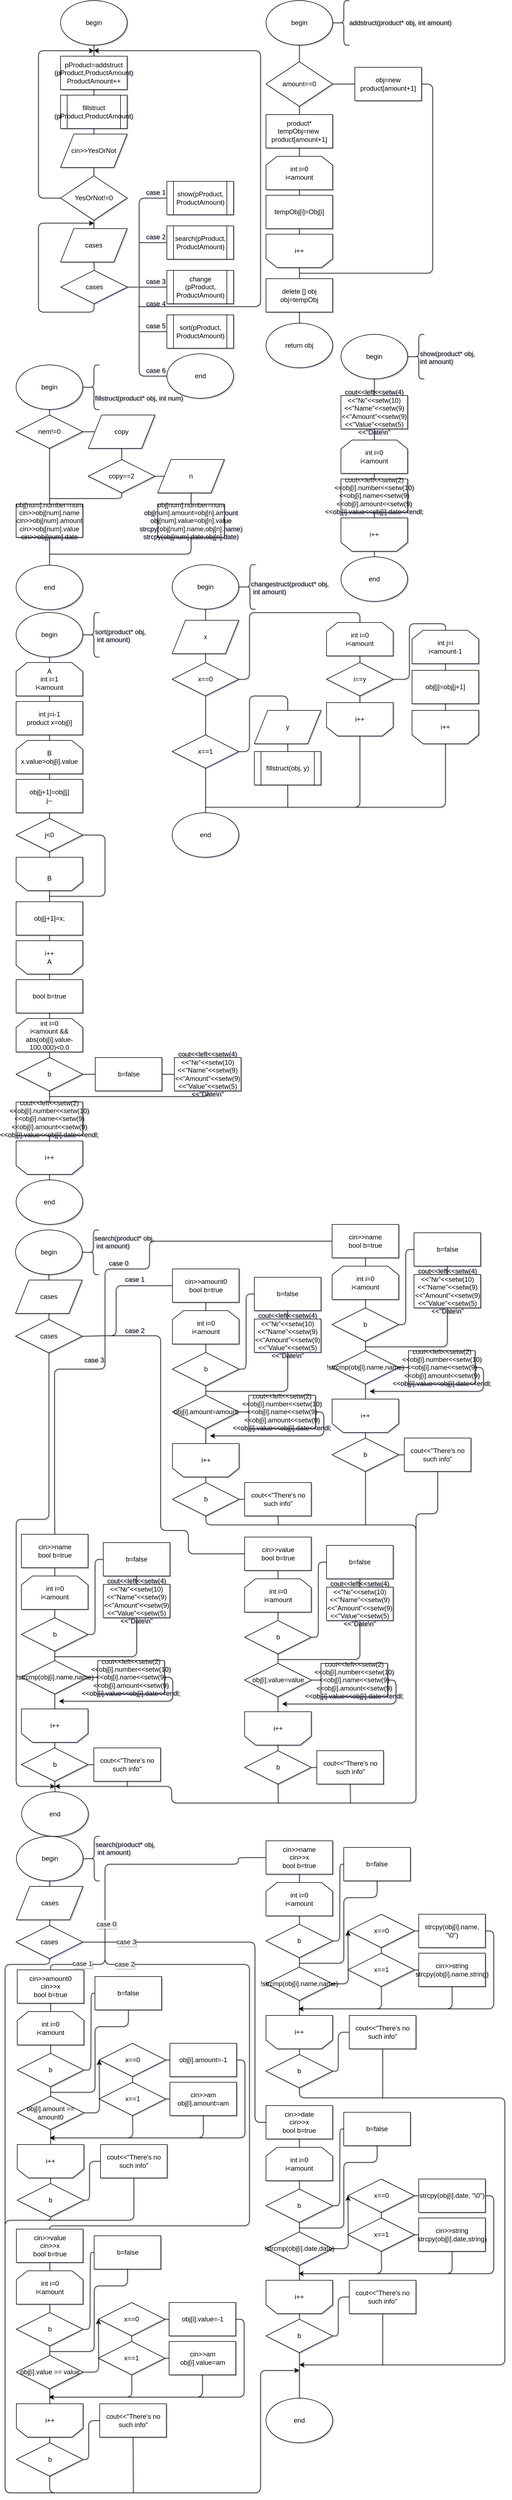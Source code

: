 <mxfile version="11.3.0" type="device" pages="1"><diagram id="o4jXU7XSYcE7yVocqnxB" name="Page-1"><mxGraphModel dx="1572" dy="589" grid="1" gridSize="10" guides="1" tooltips="1" connect="1" arrows="1" fold="1" page="0" pageScale="1" pageWidth="850" pageHeight="1100" math="0" shadow="1"><root><mxCell id="0"/><mxCell id="1" parent="0"/><mxCell id="Nhn7KipUGsetDLR-pubZ-1" value="begin" style="ellipse;whiteSpace=wrap;html=1;" parent="1" vertex="1"><mxGeometry x="80" width="120" height="80" as="geometry"/></mxCell><mxCell id="Nhn7KipUGsetDLR-pubZ-3" value="fillstruct&lt;br&gt;(pProduct,ProductAmount)" style="shape=process;whiteSpace=wrap;html=1;backgroundOutline=1;" parent="1" vertex="1"><mxGeometry x="80" y="170" width="120" height="60" as="geometry"/></mxCell><mxCell id="Nhn7KipUGsetDLR-pubZ-4" value="&lt;span style=&quot;white-space: normal&quot;&gt;pProduct=addstruct&lt;br&gt;(pProduct,ProductAmount)&lt;br&gt;ProductAmount++&lt;br&gt;&lt;/span&gt;" style="rounded=0;whiteSpace=wrap;html=1;" parent="1" vertex="1"><mxGeometry x="80" y="100" width="120" height="60" as="geometry"/></mxCell><mxCell id="Nhn7KipUGsetDLR-pubZ-6" value="cin&amp;gt;&amp;gt;YesOrNot" style="shape=parallelogram;perimeter=parallelogramPerimeter;whiteSpace=wrap;html=1;" parent="1" vertex="1"><mxGeometry x="80" y="240" width="120" height="60" as="geometry"/></mxCell><mxCell id="Nhn7KipUGsetDLR-pubZ-7" value="YesOrNot!=0" style="rhombus;whiteSpace=wrap;html=1;" parent="1" vertex="1"><mxGeometry x="80" y="315" width="120" height="80" as="geometry"/></mxCell><mxCell id="Nhn7KipUGsetDLR-pubZ-8" value="" style="endArrow=none;html=1;entryX=0.5;entryY=1;entryDx=0;entryDy=0;exitX=0.5;exitY=0;exitDx=0;exitDy=0;" parent="1" source="Nhn7KipUGsetDLR-pubZ-4" target="Nhn7KipUGsetDLR-pubZ-1" edge="1"><mxGeometry width="50" height="50" relative="1" as="geometry"><mxPoint y="230" as="sourcePoint"/><mxPoint x="50" y="180" as="targetPoint"/></mxGeometry></mxCell><mxCell id="Nhn7KipUGsetDLR-pubZ-9" value="" style="endArrow=none;html=1;entryX=0.5;entryY=1;entryDx=0;entryDy=0;exitX=0.5;exitY=0;exitDx=0;exitDy=0;" parent="1" source="Nhn7KipUGsetDLR-pubZ-3" target="Nhn7KipUGsetDLR-pubZ-4" edge="1"><mxGeometry width="50" height="50" relative="1" as="geometry"><mxPoint y="300" as="sourcePoint"/><mxPoint x="50" y="250" as="targetPoint"/></mxGeometry></mxCell><mxCell id="Nhn7KipUGsetDLR-pubZ-10" value="" style="endArrow=none;html=1;entryX=0.5;entryY=1;entryDx=0;entryDy=0;exitX=0.5;exitY=0;exitDx=0;exitDy=0;" parent="1" source="Nhn7KipUGsetDLR-pubZ-6" target="Nhn7KipUGsetDLR-pubZ-3" edge="1"><mxGeometry width="50" height="50" relative="1" as="geometry"><mxPoint x="10" y="350" as="sourcePoint"/><mxPoint x="60" y="300" as="targetPoint"/></mxGeometry></mxCell><mxCell id="Nhn7KipUGsetDLR-pubZ-11" value="" style="endArrow=none;html=1;entryX=0.5;entryY=1;entryDx=0;entryDy=0;exitX=0.5;exitY=0;exitDx=0;exitDy=0;" parent="1" source="Nhn7KipUGsetDLR-pubZ-7" target="Nhn7KipUGsetDLR-pubZ-6" edge="1"><mxGeometry width="50" height="50" relative="1" as="geometry"><mxPoint x="10" y="400" as="sourcePoint"/><mxPoint x="60" y="350" as="targetPoint"/></mxGeometry></mxCell><mxCell id="Nhn7KipUGsetDLR-pubZ-12" value="" style="endArrow=classic;html=1;exitX=0;exitY=0.5;exitDx=0;exitDy=0;" parent="1" source="Nhn7KipUGsetDLR-pubZ-7" edge="1"><mxGeometry width="50" height="50" relative="1" as="geometry"><mxPoint x="20" y="300" as="sourcePoint"/><mxPoint x="140" y="90" as="targetPoint"/><Array as="points"><mxPoint x="40" y="355"/><mxPoint x="40" y="90"/></Array></mxGeometry></mxCell><mxCell id="Nhn7KipUGsetDLR-pubZ-15" value="show(pProduct, ProductAmount)" style="shape=process;whiteSpace=wrap;html=1;backgroundOutline=1;" parent="1" vertex="1"><mxGeometry x="271.5" y="325" width="120" height="60" as="geometry"/></mxCell><mxCell id="Nhn7KipUGsetDLR-pubZ-16" value="search(pProduct, ProductAmount)" style="shape=process;whiteSpace=wrap;html=1;backgroundOutline=1;" parent="1" vertex="1"><mxGeometry x="271.5" y="405" width="120" height="60" as="geometry"/></mxCell><mxCell id="Nhn7KipUGsetDLR-pubZ-17" value="change&lt;span style=&quot;font-family: &amp;#34;helvetica&amp;#34; , &amp;#34;arial&amp;#34; , sans-serif ; font-size: 0px ; white-space: nowrap&quot;&gt;%3CmxGraphModel%3E%3Croot%3E%3CmxCell%20id%3D%220%22%2F%3E%3CmxCell%20id%3D%221%22%20parent%3D%220%22%2F%3E%3CmxCell%20id%3D%222%22%20value%3D%22search(pProduct%2C%20ProductAmount)%22%20style%3D%22shape%3Dprocess%3BwhiteSpace%3Dwrap%3Bhtml%3D1%3BbackgroundOutline%3D1%3B%22%20vertex%3D%221%22%20parent%3D%221%22%3E%3CmxGeometry%20x%3D%22280%22%20y%3D%22490%22%20width%3D%22120%22%20height%3D%2260%22%20as%3D%22geometry%22%2F%3E%3C%2FmxCell%3E%3C%2Froot%3E%3C%2FmxGraphModel%3E&lt;/span&gt;&lt;br&gt;(pProduct, ProductAmount)" style="shape=process;whiteSpace=wrap;html=1;backgroundOutline=1;" parent="1" vertex="1"><mxGeometry x="271.5" y="485" width="120" height="60" as="geometry"/></mxCell><mxCell id="Nhn7KipUGsetDLR-pubZ-18" value="sort(pProduct, ProductAmount)" style="shape=process;whiteSpace=wrap;html=1;backgroundOutline=1;" parent="1" vertex="1"><mxGeometry x="271.5" y="565" width="120" height="60" as="geometry"/></mxCell><mxCell id="Nhn7KipUGsetDLR-pubZ-21" value="" style="endArrow=none;html=1;entryX=1;entryY=0.5;entryDx=0;entryDy=0;" parent="1" target="Nhn7KipUGsetDLR-pubZ-306" edge="1"><mxGeometry width="50" height="50" relative="1" as="geometry"><mxPoint x="220" y="515" as="sourcePoint"/><mxPoint x="200" y="515" as="targetPoint"/></mxGeometry></mxCell><mxCell id="Nhn7KipUGsetDLR-pubZ-22" value="" style="endArrow=none;html=1;exitX=0;exitY=0.5;exitDx=0;exitDy=0;" parent="1" source="Nhn7KipUGsetDLR-pubZ-15" edge="1"><mxGeometry width="50" height="50" relative="1" as="geometry"><mxPoint x="231.5" y="405" as="sourcePoint"/><mxPoint x="221.5" y="515" as="targetPoint"/><Array as="points"><mxPoint x="221.5" y="355"/></Array></mxGeometry></mxCell><mxCell id="Nhn7KipUGsetDLR-pubZ-23" value="case 1" style="text;html=1;resizable=0;points=[];autosize=1;align=left;verticalAlign=top;spacingTop=-4;" parent="1" vertex="1"><mxGeometry x="231.5" y="335" width="50" height="20" as="geometry"/></mxCell><mxCell id="Nhn7KipUGsetDLR-pubZ-24" value="" style="endArrow=none;html=1;entryX=0;entryY=0.5;entryDx=0;entryDy=0;" parent="1" target="Nhn7KipUGsetDLR-pubZ-16" edge="1"><mxGeometry width="50" height="50" relative="1" as="geometry"><mxPoint x="221.5" y="435" as="sourcePoint"/><mxPoint x="261.5" y="555" as="targetPoint"/></mxGeometry></mxCell><mxCell id="Nhn7KipUGsetDLR-pubZ-25" value="" style="endArrow=none;html=1;entryX=0;entryY=0.5;entryDx=0;entryDy=0;" parent="1" target="Nhn7KipUGsetDLR-pubZ-17" edge="1"><mxGeometry width="50" height="50" relative="1" as="geometry"><mxPoint x="221.5" y="515" as="sourcePoint"/><mxPoint x="211.5" y="615" as="targetPoint"/></mxGeometry></mxCell><mxCell id="Nhn7KipUGsetDLR-pubZ-26" value="" style="endArrow=none;html=1;entryX=0;entryY=0.5;entryDx=0;entryDy=0;" parent="1" target="Nhn7KipUGsetDLR-pubZ-18" edge="1"><mxGeometry width="50" height="50" relative="1" as="geometry"><mxPoint x="221.5" y="595" as="sourcePoint"/><mxPoint x="161.5" y="625" as="targetPoint"/><Array as="points"><mxPoint x="221.5" y="595"/></Array></mxGeometry></mxCell><mxCell id="Nhn7KipUGsetDLR-pubZ-27" value="end" style="ellipse;whiteSpace=wrap;html=1;" parent="1" vertex="1"><mxGeometry x="271.5" y="635" width="120" height="80" as="geometry"/></mxCell><mxCell id="Nhn7KipUGsetDLR-pubZ-28" value="" style="endArrow=none;html=1;exitX=0;exitY=0.5;exitDx=0;exitDy=0;" parent="1" source="Nhn7KipUGsetDLR-pubZ-27" edge="1"><mxGeometry width="50" height="50" relative="1" as="geometry"><mxPoint x="271.5" y="675" as="sourcePoint"/><mxPoint x="221.5" y="515" as="targetPoint"/><Array as="points"><mxPoint x="221.5" y="675"/></Array></mxGeometry></mxCell><mxCell id="Nhn7KipUGsetDLR-pubZ-29" value="case 2" style="text;html=1;resizable=0;points=[];autosize=1;align=left;verticalAlign=top;spacingTop=-4;" parent="1" vertex="1"><mxGeometry x="231.5" y="415" width="50" height="20" as="geometry"/></mxCell><mxCell id="Nhn7KipUGsetDLR-pubZ-30" value="case 3" style="text;html=1;resizable=0;points=[];autosize=1;align=left;verticalAlign=top;spacingTop=-4;" parent="1" vertex="1"><mxGeometry x="231.5" y="495" width="50" height="20" as="geometry"/></mxCell><mxCell id="Nhn7KipUGsetDLR-pubZ-31" value="" style="endArrow=classic;html=1;" parent="1" edge="1"><mxGeometry width="50" height="50" relative="1" as="geometry"><mxPoint x="220" y="550" as="sourcePoint"/><mxPoint x="140" y="90" as="targetPoint"/><Array as="points"><mxPoint x="440" y="550"/><mxPoint x="440" y="90"/></Array></mxGeometry></mxCell><mxCell id="Nhn7KipUGsetDLR-pubZ-32" value="case 4&lt;span style=&quot;font-family: &amp;#34;helvetica&amp;#34; , &amp;#34;arial&amp;#34; , sans-serif ; font-size: 0px&quot;&gt;%3CmxGraphModel%3E%3Croot%3E%3CmxCell%20id%3D%220%22%2F%3E%3CmxCell%20id%3D%221%22%20parent%3D%220%22%2F%3E%3CmxCell%20id%3D%222%22%20value%3D%22case%203%22%20style%3D%22text%3Bhtml%3D1%3Bresizable%3D0%3Bpoints%3D%5B%5D%3Bautosize%3D1%3Balign%3Dleft%3BverticalAlign%3Dtop%3BspacingTop%3D-4%3B%22%20vertex%3D%221%22%20parent%3D%221%22%3E%3CmxGeometry%20x%3D%22230%22%20y%3D%22420%22%20width%3D%2250%22%20height%3D%2220%22%20as%3D%22geometry%22%2F%3E%3C%2FmxCell%3E%3C%2Froot%3E%3C%2FmxGraphModel%3E&lt;/span&gt;" style="text;html=1;resizable=0;points=[];autosize=1;align=left;verticalAlign=top;spacingTop=-4;" parent="1" vertex="1"><mxGeometry x="231.5" y="535" width="50" height="20" as="geometry"/></mxCell><mxCell id="Nhn7KipUGsetDLR-pubZ-33" value="case 5&lt;span style=&quot;font-family: &amp;#34;helvetica&amp;#34; , &amp;#34;arial&amp;#34; , sans-serif ; font-size: 0px&quot;&gt;%3CmxGraphModel%3E%3Croot%3E%3CmxCell%20id%3D%220%22%2F%3E%3CmxCell%20id%3D%221%22%20parent%3D%220%22%2F%3E%3CmxCell%20id%3D%222%22%20value%3D%22case%203%22%20style%3D%22text%3Bhtml%3D1%3Bresizable%3D0%3Bpoints%3D%5B%5D%3Bautosize%3D1%3Balign%3Dleft%3BverticalAlign%3Dtop%3BspacingTop%3D-4%3B%22%20vertex%3D%221%22%20parent%3D%221%22%3E%3CmxGeometry%20x%3D%22230%22%20y%3D%22420%22%20width%3D%2250%22%20height%3D%2220%22%20as%3D%22geometry%22%2F%3E%3C%2FmxCell%3E%3C%2Froot%3E%3C%2FmxGraphModel%3E&lt;/span&gt;" style="text;html=1;resizable=0;points=[];autosize=1;align=left;verticalAlign=top;spacingTop=-4;" parent="1" vertex="1"><mxGeometry x="231.5" y="575" width="50" height="20" as="geometry"/></mxCell><mxCell id="Nhn7KipUGsetDLR-pubZ-34" value="case 6&lt;span style=&quot;font-family: &amp;#34;helvetica&amp;#34; , &amp;#34;arial&amp;#34; , sans-serif ; font-size: 0px&quot;&gt;%3CmxGraphModel%3E%3Croot%3E%3CmxCell%20id%3D%220%22%2F%3E%3CmxCell%20id%3D%221%22%20parent%3D%220%22%2F%3E%3CmxCell%20id%3D%222%22%20value%3D%22case%203%22%20style%3D%22text%3Bhtml%3D1%3Bresizable%3D0%3Bpoints%3D%5B%5D%3Bautosize%3D1%3Balign%3Dleft%3BverticalAlign%3Dtop%3BspacingTop%3D-4%3B%22%20vertex%3D%221%22%20parent%3D%221%22%3E%3CmxGeometry%20x%3D%22230%22%20y%3D%22420%22%20width%3D%2250%22%20height%3D%2220%22%20as%3D%22geometry%22%2F%3E%3C%2FmxCell%3E%3C%2Froot%3E%3C%2FmxGraphModel%3E&lt;/span&gt;" style="text;html=1;resizable=0;points=[];autosize=1;align=left;verticalAlign=top;spacingTop=-4;" parent="1" vertex="1"><mxGeometry x="231.5" y="655" width="50" height="20" as="geometry"/></mxCell><mxCell id="Nhn7KipUGsetDLR-pubZ-35" value="begin" style="ellipse;whiteSpace=wrap;html=1;" parent="1" vertex="1"><mxGeometry x="585" y="600" width="120" height="80" as="geometry"/></mxCell><mxCell id="Nhn7KipUGsetDLR-pubZ-36" value="" style="shape=curlyBracket;whiteSpace=wrap;html=1;rounded=1;" parent="1" vertex="1"><mxGeometry x="715" y="600" width="20" height="80" as="geometry"/></mxCell><mxCell id="Nhn7KipUGsetDLR-pubZ-37" value="" style="endArrow=none;html=1;entryX=0.1;entryY=0.5;entryDx=0;entryDy=0;entryPerimeter=0;exitX=1;exitY=0.5;exitDx=0;exitDy=0;" parent="1" source="Nhn7KipUGsetDLR-pubZ-35" target="Nhn7KipUGsetDLR-pubZ-36" edge="1"><mxGeometry width="50" height="50" relative="1" as="geometry"><mxPoint x="625" y="780" as="sourcePoint"/><mxPoint x="675" y="730" as="targetPoint"/></mxGeometry></mxCell><mxCell id="Nhn7KipUGsetDLR-pubZ-38" value="show(product* obj, &lt;br&gt;int amount)" style="text;html=1;resizable=0;points=[];autosize=1;align=left;verticalAlign=top;spacingTop=-4;" parent="1" vertex="1"><mxGeometry x="725" y="625" width="120" height="30" as="geometry"/></mxCell><mxCell id="Nhn7KipUGsetDLR-pubZ-39" value="&lt;span&gt;cout&amp;lt;&amp;lt;left&amp;lt;&amp;lt;setw(&lt;/span&gt;&lt;span class=&quot;s1&quot;&gt;4&lt;/span&gt;&lt;span&gt;)&amp;lt;&amp;lt;&lt;/span&gt;&lt;span class=&quot;s2&quot;&gt;&quot;№&quot;&lt;/span&gt;&lt;span&gt;&amp;lt;&amp;lt;setw(&lt;/span&gt;&lt;span class=&quot;s1&quot;&gt;10&lt;/span&gt;&lt;span&gt;)&amp;lt;&amp;lt;&lt;/span&gt;&lt;span class=&quot;s2&quot;&gt;&quot;Name&quot;&lt;/span&gt;&lt;span&gt;&amp;lt;&amp;lt;setw(&lt;/span&gt;&lt;span class=&quot;s1&quot;&gt;9&lt;/span&gt;&lt;span&gt;)&amp;lt;&amp;lt;&lt;/span&gt;&lt;span class=&quot;s2&quot;&gt;&quot;Amount&quot;&lt;/span&gt;&lt;span&gt;&amp;lt;&amp;lt;setw(&lt;/span&gt;&lt;span class=&quot;s1&quot;&gt;9&lt;/span&gt;&lt;span&gt;)&amp;lt;&amp;lt;&lt;/span&gt;&lt;span class=&quot;s2&quot;&gt;&quot;Value&quot;&lt;/span&gt;&lt;span&gt;&amp;lt;&amp;lt;setw(&lt;/span&gt;&lt;span class=&quot;s1&quot;&gt;5&lt;/span&gt;&lt;span&gt;)&amp;lt;&amp;lt;&lt;/span&gt;&lt;span class=&quot;s2&quot;&gt;&quot;Date\n&quot;&lt;/span&gt;" style="rounded=0;whiteSpace=wrap;html=1;" parent="1" vertex="1"><mxGeometry x="585" y="710" width="120" height="60" as="geometry"/></mxCell><mxCell id="Nhn7KipUGsetDLR-pubZ-40" value="" style="endArrow=none;html=1;entryX=0.5;entryY=1;entryDx=0;entryDy=0;exitX=0.5;exitY=0;exitDx=0;exitDy=0;" parent="1" source="Nhn7KipUGsetDLR-pubZ-39" target="Nhn7KipUGsetDLR-pubZ-35" edge="1"><mxGeometry width="50" height="50" relative="1" as="geometry"><mxPoint x="685" y="870" as="sourcePoint"/><mxPoint x="735" y="820" as="targetPoint"/></mxGeometry></mxCell><mxCell id="Nhn7KipUGsetDLR-pubZ-41" value="int i=0&lt;br&gt;i&amp;lt;amount" style="shape=loopLimit;whiteSpace=wrap;html=1;" parent="1" vertex="1"><mxGeometry x="585" y="790" width="120" height="60" as="geometry"/></mxCell><mxCell id="Nhn7KipUGsetDLR-pubZ-42" value="i++" style="shape=loopLimit;whiteSpace=wrap;html=1;direction=west;" parent="1" vertex="1"><mxGeometry x="585" y="930" width="120" height="60" as="geometry"/></mxCell><mxCell id="Nhn7KipUGsetDLR-pubZ-43" value="&lt;span&gt;cout&amp;lt;&amp;lt;left&amp;lt;&amp;lt;setw(&lt;/span&gt;&lt;span class=&quot;s1&quot;&gt;2&lt;/span&gt;&lt;span&gt;)&amp;lt;&amp;lt;obj[i].number&amp;lt;&amp;lt;setw(&lt;/span&gt;&lt;span class=&quot;s1&quot;&gt;10&lt;/span&gt;&lt;span&gt;)&amp;lt;&amp;lt;obj[i].name&amp;lt;&amp;lt;setw(&lt;/span&gt;&lt;span class=&quot;s1&quot;&gt;9&lt;/span&gt;&lt;span&gt;)&amp;lt;&amp;lt;obj[i].amount&amp;lt;&amp;lt;setw(&lt;/span&gt;&lt;span class=&quot;s1&quot;&gt;9&lt;/span&gt;&lt;span&gt;)&amp;lt;&amp;lt;obj[i].value&amp;lt;&amp;lt;obj[i].date&amp;lt;&amp;lt;endl;&lt;/span&gt;" style="rounded=0;whiteSpace=wrap;html=1;" parent="1" vertex="1"><mxGeometry x="585" y="860" width="120" height="60" as="geometry"/></mxCell><mxCell id="Nhn7KipUGsetDLR-pubZ-44" value="" style="endArrow=none;html=1;entryX=0.5;entryY=0;entryDx=0;entryDy=0;exitX=0.5;exitY=1;exitDx=0;exitDy=0;" parent="1" source="Nhn7KipUGsetDLR-pubZ-39" target="Nhn7KipUGsetDLR-pubZ-41" edge="1"><mxGeometry width="50" height="50" relative="1" as="geometry"><mxPoint x="785" y="960" as="sourcePoint"/><mxPoint x="835" y="910" as="targetPoint"/></mxGeometry></mxCell><mxCell id="Nhn7KipUGsetDLR-pubZ-45" value="" style="endArrow=none;html=1;entryX=0.5;entryY=1;entryDx=0;entryDy=0;exitX=0.5;exitY=0;exitDx=0;exitDy=0;" parent="1" source="Nhn7KipUGsetDLR-pubZ-43" target="Nhn7KipUGsetDLR-pubZ-41" edge="1"><mxGeometry width="50" height="50" relative="1" as="geometry"><mxPoint x="725" y="1060" as="sourcePoint"/><mxPoint x="775" y="1010" as="targetPoint"/></mxGeometry></mxCell><mxCell id="Nhn7KipUGsetDLR-pubZ-46" value="" style="endArrow=none;html=1;exitX=0.5;exitY=1;exitDx=0;exitDy=0;entryX=0.5;entryY=1;entryDx=0;entryDy=0;" parent="1" source="Nhn7KipUGsetDLR-pubZ-42" target="Nhn7KipUGsetDLR-pubZ-43" edge="1"><mxGeometry width="50" height="50" relative="1" as="geometry"><mxPoint x="775" y="1030" as="sourcePoint"/><mxPoint x="825" y="980" as="targetPoint"/></mxGeometry></mxCell><mxCell id="Nhn7KipUGsetDLR-pubZ-47" value="end" style="ellipse;whiteSpace=wrap;html=1;" parent="1" vertex="1"><mxGeometry x="585" y="1000" width="120" height="80" as="geometry"/></mxCell><mxCell id="Nhn7KipUGsetDLR-pubZ-48" value="" style="endArrow=none;html=1;exitX=0.5;exitY=0;exitDx=0;exitDy=0;entryX=0.5;entryY=0;entryDx=0;entryDy=0;" parent="1" source="Nhn7KipUGsetDLR-pubZ-42" target="Nhn7KipUGsetDLR-pubZ-47" edge="1"><mxGeometry width="50" height="50" relative="1" as="geometry"><mxPoint x="755" y="1070" as="sourcePoint"/><mxPoint x="805" y="1020" as="targetPoint"/></mxGeometry></mxCell><mxCell id="Nhn7KipUGsetDLR-pubZ-49" value="begin" style="ellipse;whiteSpace=wrap;html=1;" parent="1" vertex="1"><mxGeometry x="450" width="120" height="80" as="geometry"/></mxCell><mxCell id="Nhn7KipUGsetDLR-pubZ-50" value="" style="shape=curlyBracket;whiteSpace=wrap;html=1;rounded=1;" parent="1" vertex="1"><mxGeometry x="580" width="20" height="80" as="geometry"/></mxCell><mxCell id="Nhn7KipUGsetDLR-pubZ-51" value="" style="endArrow=none;html=1;entryX=0.1;entryY=0.5;entryDx=0;entryDy=0;entryPerimeter=0;exitX=1;exitY=0.5;exitDx=0;exitDy=0;" parent="1" source="Nhn7KipUGsetDLR-pubZ-49" target="Nhn7KipUGsetDLR-pubZ-50" edge="1"><mxGeometry width="50" height="50" relative="1" as="geometry"><mxPoint x="490" y="180" as="sourcePoint"/><mxPoint x="540" y="130" as="targetPoint"/></mxGeometry></mxCell><mxCell id="Nhn7KipUGsetDLR-pubZ-52" value="addstruct(product* obj, int amount)" style="text;html=1;resizable=0;points=[];autosize=1;align=left;verticalAlign=top;spacingTop=-4;" parent="1" vertex="1"><mxGeometry x="597.5" y="30" width="200" height="20" as="geometry"/></mxCell><mxCell id="Nhn7KipUGsetDLR-pubZ-61" value="return obj" style="ellipse;whiteSpace=wrap;html=1;" parent="1" vertex="1"><mxGeometry x="450" y="580" width="120" height="80" as="geometry"/></mxCell><mxCell id="Nhn7KipUGsetDLR-pubZ-63" value="amount==0" style="rhombus;whiteSpace=wrap;html=1;" parent="1" vertex="1"><mxGeometry x="450" y="110" width="120" height="80" as="geometry"/></mxCell><mxCell id="Nhn7KipUGsetDLR-pubZ-64" value="obj=new product[amount+&lt;span class=&quot;s2&quot;&gt;1&lt;/span&gt;]" style="rounded=0;whiteSpace=wrap;html=1;" parent="1" vertex="1"><mxGeometry x="610" y="120" width="120" height="60" as="geometry"/></mxCell><mxCell id="Nhn7KipUGsetDLR-pubZ-65" value="" style="endArrow=none;html=1;entryX=0.5;entryY=1;entryDx=0;entryDy=0;exitX=0.5;exitY=0;exitDx=0;exitDy=0;" parent="1" source="Nhn7KipUGsetDLR-pubZ-63" target="Nhn7KipUGsetDLR-pubZ-49" edge="1"><mxGeometry width="50" height="50" relative="1" as="geometry"><mxPoint x="540" y="250" as="sourcePoint"/><mxPoint x="590" y="200" as="targetPoint"/></mxGeometry></mxCell><mxCell id="Nhn7KipUGsetDLR-pubZ-66" value="" style="endArrow=none;html=1;entryX=1;entryY=0.5;entryDx=0;entryDy=0;exitX=0;exitY=0.5;exitDx=0;exitDy=0;" parent="1" source="Nhn7KipUGsetDLR-pubZ-64" target="Nhn7KipUGsetDLR-pubZ-63" edge="1"><mxGeometry width="50" height="50" relative="1" as="geometry"><mxPoint x="520" y="300" as="sourcePoint"/><mxPoint x="570" y="250" as="targetPoint"/></mxGeometry></mxCell><mxCell id="Nhn7KipUGsetDLR-pubZ-67" value="&lt;span&gt;product* tempObj=new&amp;nbsp;&lt;br&gt;&lt;/span&gt;&lt;span&gt;product[amount+&lt;/span&gt;&lt;span class=&quot;s2&quot;&gt;1&lt;/span&gt;&lt;span&gt;]&lt;/span&gt;" style="rounded=0;whiteSpace=wrap;html=1;" parent="1" vertex="1"><mxGeometry x="450" y="205" width="120" height="60" as="geometry"/></mxCell><mxCell id="Nhn7KipUGsetDLR-pubZ-68" value="int i=0&lt;br&gt;i&amp;lt;amount" style="shape=loopLimit;whiteSpace=wrap;html=1;" parent="1" vertex="1"><mxGeometry x="450" y="280" width="120" height="60" as="geometry"/></mxCell><mxCell id="Nhn7KipUGsetDLR-pubZ-69" value="tempObj[i]=Obj[i]" style="rounded=0;whiteSpace=wrap;html=1;" parent="1" vertex="1"><mxGeometry x="450" y="350" width="120" height="60" as="geometry"/></mxCell><mxCell id="Nhn7KipUGsetDLR-pubZ-70" value="i++" style="shape=loopLimit;whiteSpace=wrap;html=1;rotation=0;direction=west;" parent="1" vertex="1"><mxGeometry x="450" y="420" width="120" height="60" as="geometry"/></mxCell><mxCell id="Nhn7KipUGsetDLR-pubZ-71" value="" style="endArrow=none;html=1;entryX=0.5;entryY=1;entryDx=0;entryDy=0;exitX=0.5;exitY=0;exitDx=0;exitDy=0;" parent="1" source="Nhn7KipUGsetDLR-pubZ-67" target="Nhn7KipUGsetDLR-pubZ-63" edge="1"><mxGeometry width="50" height="50" relative="1" as="geometry"><mxPoint x="600" y="340" as="sourcePoint"/><mxPoint x="650" y="290" as="targetPoint"/></mxGeometry></mxCell><mxCell id="Nhn7KipUGsetDLR-pubZ-72" value="" style="endArrow=none;html=1;exitX=0.5;exitY=1;exitDx=0;exitDy=0;entryX=0.5;entryY=0;entryDx=0;entryDy=0;" parent="1" source="Nhn7KipUGsetDLR-pubZ-67" target="Nhn7KipUGsetDLR-pubZ-68" edge="1"><mxGeometry width="50" height="50" relative="1" as="geometry"><mxPoint x="610" y="420" as="sourcePoint"/><mxPoint x="660" y="370" as="targetPoint"/></mxGeometry></mxCell><mxCell id="Nhn7KipUGsetDLR-pubZ-73" value="" style="endArrow=none;html=1;exitX=0.5;exitY=1;exitDx=0;exitDy=0;entryX=0.5;entryY=0;entryDx=0;entryDy=0;" parent="1" source="Nhn7KipUGsetDLR-pubZ-68" target="Nhn7KipUGsetDLR-pubZ-69" edge="1"><mxGeometry width="50" height="50" relative="1" as="geometry"><mxPoint x="620" y="410" as="sourcePoint"/><mxPoint x="670" y="360" as="targetPoint"/></mxGeometry></mxCell><mxCell id="Nhn7KipUGsetDLR-pubZ-74" value="" style="endArrow=none;html=1;entryX=0.5;entryY=1;entryDx=0;entryDy=0;" parent="1" target="Nhn7KipUGsetDLR-pubZ-69" edge="1"><mxGeometry width="50" height="50" relative="1" as="geometry"><mxPoint x="510" y="420" as="sourcePoint"/><mxPoint x="700" y="450" as="targetPoint"/></mxGeometry></mxCell><mxCell id="Nhn7KipUGsetDLR-pubZ-75" value="delete [] obj&lt;br&gt;obj=tempObj" style="rounded=0;whiteSpace=wrap;html=1;" parent="1" vertex="1"><mxGeometry x="450" y="500" width="120" height="60" as="geometry"/></mxCell><mxCell id="Nhn7KipUGsetDLR-pubZ-76" value="" style="endArrow=none;html=1;exitX=0.5;exitY=0;exitDx=0;exitDy=0;entryX=0.5;entryY=0;entryDx=0;entryDy=0;" parent="1" source="Nhn7KipUGsetDLR-pubZ-70" target="Nhn7KipUGsetDLR-pubZ-75" edge="1"><mxGeometry width="50" height="50" relative="1" as="geometry"><mxPoint x="580" y="540" as="sourcePoint"/><mxPoint x="630" y="490" as="targetPoint"/></mxGeometry></mxCell><mxCell id="Nhn7KipUGsetDLR-pubZ-77" value="" style="endArrow=none;html=1;exitX=0.5;exitY=1;exitDx=0;exitDy=0;" parent="1" source="Nhn7KipUGsetDLR-pubZ-75" edge="1"><mxGeometry width="50" height="50" relative="1" as="geometry"><mxPoint x="650" y="570" as="sourcePoint"/><mxPoint x="510" y="580" as="targetPoint"/></mxGeometry></mxCell><mxCell id="Nhn7KipUGsetDLR-pubZ-78" value="" style="endArrow=none;html=1;entryX=1;entryY=0.5;entryDx=0;entryDy=0;" parent="1" target="Nhn7KipUGsetDLR-pubZ-64" edge="1"><mxGeometry width="50" height="50" relative="1" as="geometry"><mxPoint x="510" y="490" as="sourcePoint"/><mxPoint x="750" y="340" as="targetPoint"/><Array as="points"><mxPoint x="750" y="490"/><mxPoint x="750" y="150"/></Array></mxGeometry></mxCell><mxCell id="Nhn7KipUGsetDLR-pubZ-80" value="begin" style="ellipse;whiteSpace=wrap;html=1;" parent="1" vertex="1"><mxGeometry y="655" width="120" height="80" as="geometry"/></mxCell><mxCell id="Nhn7KipUGsetDLR-pubZ-81" value="" style="shape=curlyBracket;whiteSpace=wrap;html=1;rounded=1;" parent="1" vertex="1"><mxGeometry x="130" y="655" width="20" height="80" as="geometry"/></mxCell><mxCell id="Nhn7KipUGsetDLR-pubZ-82" value="" style="endArrow=none;html=1;entryX=0.1;entryY=0.5;entryDx=0;entryDy=0;entryPerimeter=0;exitX=1;exitY=0.5;exitDx=0;exitDy=0;" parent="1" source="Nhn7KipUGsetDLR-pubZ-80" target="Nhn7KipUGsetDLR-pubZ-81" edge="1"><mxGeometry width="50" height="50" relative="1" as="geometry"><mxPoint x="40" y="835" as="sourcePoint"/><mxPoint x="90" y="785" as="targetPoint"/></mxGeometry></mxCell><mxCell id="Nhn7KipUGsetDLR-pubZ-83" value="fillstruct(product* obj, int num)" style="text;html=1;resizable=0;points=[];autosize=1;align=left;verticalAlign=top;spacingTop=-4;" parent="1" vertex="1"><mxGeometry x="140" y="705" width="170" height="20" as="geometry"/></mxCell><mxCell id="Nhn7KipUGsetDLR-pubZ-86" value="nem!=0" style="rhombus;whiteSpace=wrap;html=1;" parent="1" vertex="1"><mxGeometry y="745" width="120" height="60" as="geometry"/></mxCell><mxCell id="Nhn7KipUGsetDLR-pubZ-87" value="copy" style="shape=parallelogram;perimeter=parallelogramPerimeter;whiteSpace=wrap;html=1;" parent="1" vertex="1"><mxGeometry x="130" y="745" width="120" height="60" as="geometry"/></mxCell><mxCell id="Nhn7KipUGsetDLR-pubZ-88" value="copy==2" style="rhombus;whiteSpace=wrap;html=1;" parent="1" vertex="1"><mxGeometry x="130" y="825" width="120" height="60" as="geometry"/></mxCell><mxCell id="Nhn7KipUGsetDLR-pubZ-89" value="" style="endArrow=none;html=1;entryX=0.5;entryY=1;entryDx=0;entryDy=0;exitX=0.5;exitY=0;exitDx=0;exitDy=0;" parent="1" source="Nhn7KipUGsetDLR-pubZ-86" target="Nhn7KipUGsetDLR-pubZ-80" edge="1"><mxGeometry width="50" height="50" relative="1" as="geometry"><mxPoint x="60" y="745" as="sourcePoint"/><mxPoint x="90" y="825" as="targetPoint"/></mxGeometry></mxCell><mxCell id="Nhn7KipUGsetDLR-pubZ-90" value="" style="endArrow=none;html=1;entryX=0;entryY=0.5;entryDx=0;entryDy=0;exitX=1;exitY=0.5;exitDx=0;exitDy=0;" parent="1" source="Nhn7KipUGsetDLR-pubZ-86" target="Nhn7KipUGsetDLR-pubZ-87" edge="1"><mxGeometry width="50" height="50" relative="1" as="geometry"><mxPoint x="30" y="895" as="sourcePoint"/><mxPoint x="80" y="845" as="targetPoint"/></mxGeometry></mxCell><mxCell id="Nhn7KipUGsetDLR-pubZ-91" value="" style="endArrow=none;html=1;entryX=0.5;entryY=1;entryDx=0;entryDy=0;exitX=0.5;exitY=0;exitDx=0;exitDy=0;" parent="1" source="Nhn7KipUGsetDLR-pubZ-88" target="Nhn7KipUGsetDLR-pubZ-87" edge="1"><mxGeometry width="50" height="50" relative="1" as="geometry"><mxPoint x="100" y="915" as="sourcePoint"/><mxPoint x="150" y="865" as="targetPoint"/></mxGeometry></mxCell><mxCell id="Nhn7KipUGsetDLR-pubZ-92" value="n" style="shape=parallelogram;perimeter=parallelogramPerimeter;whiteSpace=wrap;html=1;" parent="1" vertex="1"><mxGeometry x="255" y="825" width="120" height="60" as="geometry"/></mxCell><mxCell id="Nhn7KipUGsetDLR-pubZ-94" value="" style="endArrow=none;html=1;entryX=0;entryY=0.5;entryDx=0;entryDy=0;exitX=1;exitY=0.5;exitDx=0;exitDy=0;" parent="1" source="Nhn7KipUGsetDLR-pubZ-88" target="Nhn7KipUGsetDLR-pubZ-92" edge="1"><mxGeometry width="50" height="50" relative="1" as="geometry"><mxPoint x="170" y="975" as="sourcePoint"/><mxPoint x="220" y="925" as="targetPoint"/></mxGeometry></mxCell><mxCell id="Nhn7KipUGsetDLR-pubZ-95" value="obj[num].number=num&lt;br&gt;obj[num].amount=obj[n].amount&lt;br&gt;obj[num].value=obj[n].value&lt;br&gt;strcpy(obj[num].name,obj[n].name)&lt;br&gt;strcpy(obj[num].date,obj[n].date)" style="rounded=0;whiteSpace=wrap;html=1;" parent="1" vertex="1"><mxGeometry x="255" y="905" width="120" height="60" as="geometry"/></mxCell><mxCell id="Nhn7KipUGsetDLR-pubZ-97" value="end" style="ellipse;whiteSpace=wrap;html=1;" parent="1" vertex="1"><mxGeometry y="1015" width="120" height="80" as="geometry"/></mxCell><mxCell id="Nhn7KipUGsetDLR-pubZ-98" value="&lt;span style=&quot;white-space: normal&quot;&gt;obj[num].number=num&lt;br&gt;&lt;/span&gt;cin&amp;gt;&amp;gt;obj[num].name&lt;br style=&quot;white-space: normal&quot;&gt;&lt;span style=&quot;white-space: normal&quot;&gt;cin&amp;gt;&amp;gt;obj[num].amount&lt;/span&gt;&lt;br style=&quot;white-space: normal&quot;&gt;&lt;span style=&quot;white-space: normal&quot;&gt;cin&amp;gt;&amp;gt;obj[num].value&lt;/span&gt;&lt;span style=&quot;white-space: normal&quot;&gt;&lt;br&gt;&lt;/span&gt;&lt;span style=&quot;white-space: normal&quot;&gt;cin&amp;gt;&amp;gt;obj[num].date&lt;/span&gt;" style="rounded=0;whiteSpace=wrap;html=1;" parent="1" vertex="1"><mxGeometry y="905" width="120" height="60" as="geometry"/></mxCell><mxCell id="Nhn7KipUGsetDLR-pubZ-99" value="" style="endArrow=none;html=1;entryX=0.5;entryY=1;entryDx=0;entryDy=0;" parent="1" target="Nhn7KipUGsetDLR-pubZ-95" edge="1"><mxGeometry width="50" height="50" relative="1" as="geometry"><mxPoint x="60" y="995" as="sourcePoint"/><mxPoint x="180" y="1045" as="targetPoint"/><Array as="points"><mxPoint x="315" y="995"/></Array></mxGeometry></mxCell><mxCell id="Nhn7KipUGsetDLR-pubZ-100" value="" style="endArrow=none;html=1;entryX=0.5;entryY=1;entryDx=0;entryDy=0;exitX=0.5;exitY=0;exitDx=0;exitDy=0;" parent="1" source="Nhn7KipUGsetDLR-pubZ-95" target="Nhn7KipUGsetDLR-pubZ-92" edge="1"><mxGeometry width="50" height="50" relative="1" as="geometry"><mxPoint x="220" y="1035" as="sourcePoint"/><mxPoint x="270" y="985" as="targetPoint"/></mxGeometry></mxCell><mxCell id="Nhn7KipUGsetDLR-pubZ-101" value="" style="endArrow=none;html=1;entryX=0.5;entryY=1;entryDx=0;entryDy=0;exitX=0.5;exitY=0;exitDx=0;exitDy=0;" parent="1" source="Nhn7KipUGsetDLR-pubZ-97" target="Nhn7KipUGsetDLR-pubZ-98" edge="1"><mxGeometry width="50" height="50" relative="1" as="geometry"><mxPoint x="60" y="1015" as="sourcePoint"/><mxPoint x="100" y="975" as="targetPoint"/></mxGeometry></mxCell><mxCell id="Nhn7KipUGsetDLR-pubZ-102" value="" style="endArrow=none;html=1;entryX=0.5;entryY=1;entryDx=0;entryDy=0;exitX=0.5;exitY=0;exitDx=0;exitDy=0;" parent="1" source="Nhn7KipUGsetDLR-pubZ-98" target="Nhn7KipUGsetDLR-pubZ-86" edge="1"><mxGeometry width="50" height="50" relative="1" as="geometry"><mxPoint x="30" y="905" as="sourcePoint"/><mxPoint x="80" y="855" as="targetPoint"/></mxGeometry></mxCell><mxCell id="Nhn7KipUGsetDLR-pubZ-103" value="" style="endArrow=none;html=1;entryX=0.5;entryY=1;entryDx=0;entryDy=0;" parent="1" target="Nhn7KipUGsetDLR-pubZ-88" edge="1"><mxGeometry width="50" height="50" relative="1" as="geometry"><mxPoint x="60" y="895" as="sourcePoint"/><mxPoint x="190.711" y="935" as="targetPoint"/><Array as="points"><mxPoint x="190" y="895"/></Array></mxGeometry></mxCell><mxCell id="Nhn7KipUGsetDLR-pubZ-105" value="begin" style="ellipse;whiteSpace=wrap;html=1;" parent="1" vertex="1"><mxGeometry y="1100" width="120" height="80" as="geometry"/></mxCell><mxCell id="Nhn7KipUGsetDLR-pubZ-106" value="" style="shape=curlyBracket;whiteSpace=wrap;html=1;rounded=1;" parent="1" vertex="1"><mxGeometry x="130" y="1100" width="20" height="80" as="geometry"/></mxCell><mxCell id="Nhn7KipUGsetDLR-pubZ-107" value="" style="endArrow=none;html=1;entryX=0.1;entryY=0.5;entryDx=0;entryDy=0;entryPerimeter=0;exitX=1;exitY=0.5;exitDx=0;exitDy=0;" parent="1" source="Nhn7KipUGsetDLR-pubZ-105" target="Nhn7KipUGsetDLR-pubZ-106" edge="1"><mxGeometry width="50" height="50" relative="1" as="geometry"><mxPoint x="40" y="1280" as="sourcePoint"/><mxPoint x="90" y="1230" as="targetPoint"/></mxGeometry></mxCell><mxCell id="Nhn7KipUGsetDLR-pubZ-108" value="sort(product* obj,&lt;br&gt;&amp;nbsp;int amount)" style="text;html=1;resizable=0;points=[];autosize=1;align=left;verticalAlign=top;spacingTop=-4;" parent="1" vertex="1"><mxGeometry x="140" y="1125" width="110" height="30" as="geometry"/></mxCell><mxCell id="Nhn7KipUGsetDLR-pubZ-110" value="A&lt;br&gt;int i=1&lt;br&gt;i&amp;lt;amount" style="shape=loopLimit;whiteSpace=wrap;html=1;" parent="1" vertex="1"><mxGeometry y="1190" width="120" height="60" as="geometry"/></mxCell><mxCell id="Nhn7KipUGsetDLR-pubZ-111" value="i++&lt;br&gt;A" style="shape=loopLimit;whiteSpace=wrap;html=1;direction=west;" parent="1" vertex="1"><mxGeometry y="1690" width="120" height="60" as="geometry"/></mxCell><mxCell id="Nhn7KipUGsetDLR-pubZ-112" value="int j=i-1&lt;br&gt;product x=obj[i]" style="rounded=0;whiteSpace=wrap;html=1;" parent="1" vertex="1"><mxGeometry y="1260" width="120" height="60" as="geometry"/></mxCell><mxCell id="Nhn7KipUGsetDLR-pubZ-113" value="B&lt;br&gt;x.value&amp;gt;obj[i].value" style="shape=loopLimit;whiteSpace=wrap;html=1;" parent="1" vertex="1"><mxGeometry y="1330" width="120" height="60" as="geometry"/></mxCell><mxCell id="Nhn7KipUGsetDLR-pubZ-114" value="obj[j+1]=obj[j]&lt;br&gt;j--&lt;br&gt;" style="rounded=0;whiteSpace=wrap;html=1;" parent="1" vertex="1"><mxGeometry y="1400" width="120" height="60" as="geometry"/></mxCell><mxCell id="Nhn7KipUGsetDLR-pubZ-115" value="j&amp;lt;0" style="rhombus;whiteSpace=wrap;html=1;" parent="1" vertex="1"><mxGeometry y="1470" width="120" height="60" as="geometry"/></mxCell><mxCell id="Nhn7KipUGsetDLR-pubZ-116" value="&lt;br&gt;B" style="shape=loopLimit;whiteSpace=wrap;html=1;direction=west;" parent="1" vertex="1"><mxGeometry y="1540" width="120" height="60" as="geometry"/></mxCell><mxCell id="Nhn7KipUGsetDLR-pubZ-117" value="obj[j+1]=x;" style="rounded=0;whiteSpace=wrap;html=1;" parent="1" vertex="1"><mxGeometry y="1620" width="120" height="60" as="geometry"/></mxCell><mxCell id="Nhn7KipUGsetDLR-pubZ-118" value="" style="endArrow=none;html=1;entryX=0.5;entryY=1;entryDx=0;entryDy=0;exitX=0.5;exitY=0;exitDx=0;exitDy=0;" parent="1" source="Nhn7KipUGsetDLR-pubZ-110" target="Nhn7KipUGsetDLR-pubZ-105" edge="1"><mxGeometry width="50" height="50" relative="1" as="geometry"><mxPoint x="170" y="1440" as="sourcePoint"/><mxPoint x="220" y="1390" as="targetPoint"/></mxGeometry></mxCell><mxCell id="Nhn7KipUGsetDLR-pubZ-119" value="" style="endArrow=none;html=1;entryX=0.5;entryY=1;entryDx=0;entryDy=0;exitX=0.5;exitY=0;exitDx=0;exitDy=0;" parent="1" source="Nhn7KipUGsetDLR-pubZ-112" target="Nhn7KipUGsetDLR-pubZ-110" edge="1"><mxGeometry width="50" height="50" relative="1" as="geometry"><mxPoint x="180" y="1380" as="sourcePoint"/><mxPoint x="230" y="1330" as="targetPoint"/></mxGeometry></mxCell><mxCell id="Nhn7KipUGsetDLR-pubZ-120" value="" style="endArrow=none;html=1;entryX=0.5;entryY=1;entryDx=0;entryDy=0;exitX=0.5;exitY=0;exitDx=0;exitDy=0;" parent="1" source="Nhn7KipUGsetDLR-pubZ-113" target="Nhn7KipUGsetDLR-pubZ-112" edge="1"><mxGeometry width="50" height="50" relative="1" as="geometry"><mxPoint x="-130" y="1520" as="sourcePoint"/><mxPoint x="-80" y="1470" as="targetPoint"/></mxGeometry></mxCell><mxCell id="Nhn7KipUGsetDLR-pubZ-121" value="" style="endArrow=none;html=1;entryX=0.5;entryY=1;entryDx=0;entryDy=0;exitX=0.5;exitY=0;exitDx=0;exitDy=0;" parent="1" source="Nhn7KipUGsetDLR-pubZ-114" target="Nhn7KipUGsetDLR-pubZ-113" edge="1"><mxGeometry width="50" height="50" relative="1" as="geometry"><mxPoint x="-110" y="1520" as="sourcePoint"/><mxPoint x="-60" y="1470" as="targetPoint"/></mxGeometry></mxCell><mxCell id="Nhn7KipUGsetDLR-pubZ-122" value="" style="endArrow=none;html=1;entryX=0.5;entryY=1;entryDx=0;entryDy=0;exitX=0.5;exitY=0;exitDx=0;exitDy=0;" parent="1" source="Nhn7KipUGsetDLR-pubZ-115" target="Nhn7KipUGsetDLR-pubZ-114" edge="1"><mxGeometry width="50" height="50" relative="1" as="geometry"><mxPoint x="-100" y="1530" as="sourcePoint"/><mxPoint x="-50" y="1480" as="targetPoint"/></mxGeometry></mxCell><mxCell id="Nhn7KipUGsetDLR-pubZ-123" value="" style="endArrow=none;html=1;entryX=0.5;entryY=1;entryDx=0;entryDy=0;exitX=0.5;exitY=1;exitDx=0;exitDy=0;" parent="1" source="Nhn7KipUGsetDLR-pubZ-116" target="Nhn7KipUGsetDLR-pubZ-115" edge="1"><mxGeometry width="50" height="50" relative="1" as="geometry"><mxPoint x="-140" y="1590" as="sourcePoint"/><mxPoint x="-90" y="1540" as="targetPoint"/></mxGeometry></mxCell><mxCell id="Nhn7KipUGsetDLR-pubZ-124" value="" style="endArrow=none;html=1;entryX=0.5;entryY=0;entryDx=0;entryDy=0;exitX=0.5;exitY=0;exitDx=0;exitDy=0;" parent="1" source="Nhn7KipUGsetDLR-pubZ-117" target="Nhn7KipUGsetDLR-pubZ-116" edge="1"><mxGeometry width="50" height="50" relative="1" as="geometry"><mxPoint x="-90" y="1620" as="sourcePoint"/><mxPoint x="-40" y="1570" as="targetPoint"/></mxGeometry></mxCell><mxCell id="Nhn7KipUGsetDLR-pubZ-125" value="" style="endArrow=none;html=1;entryX=1;entryY=0.5;entryDx=0;entryDy=0;" parent="1" target="Nhn7KipUGsetDLR-pubZ-115" edge="1"><mxGeometry width="50" height="50" relative="1" as="geometry"><mxPoint x="60" y="1610" as="sourcePoint"/><mxPoint x="210" y="1530" as="targetPoint"/><Array as="points"><mxPoint x="160" y="1610"/><mxPoint x="160" y="1500"/></Array></mxGeometry></mxCell><mxCell id="Nhn7KipUGsetDLR-pubZ-126" value="" style="endArrow=none;html=1;entryX=0.5;entryY=1;entryDx=0;entryDy=0;exitX=0.5;exitY=1;exitDx=0;exitDy=0;" parent="1" source="Nhn7KipUGsetDLR-pubZ-111" target="Nhn7KipUGsetDLR-pubZ-117" edge="1"><mxGeometry width="50" height="50" relative="1" as="geometry"><mxPoint x="-140" y="1730" as="sourcePoint"/><mxPoint x="-90" y="1680" as="targetPoint"/></mxGeometry></mxCell><mxCell id="Nhn7KipUGsetDLR-pubZ-127" value="bool b=true" style="rounded=0;whiteSpace=wrap;html=1;" parent="1" vertex="1"><mxGeometry y="1760" width="120" height="60" as="geometry"/></mxCell><mxCell id="Nhn7KipUGsetDLR-pubZ-128" value="int i=0&lt;br&gt;i&amp;lt;amount &amp;amp;&amp;amp; abs(obj[i].value-100.000)&amp;lt;0.0" style="shape=loopLimit;whiteSpace=wrap;html=1;" parent="1" vertex="1"><mxGeometry y="1830" width="120" height="60" as="geometry"/></mxCell><mxCell id="Nhn7KipUGsetDLR-pubZ-129" value="i++" style="shape=loopLimit;whiteSpace=wrap;html=1;direction=west;" parent="1" vertex="1"><mxGeometry y="2050" width="120" height="60" as="geometry"/></mxCell><mxCell id="Nhn7KipUGsetDLR-pubZ-130" value="b" style="rhombus;whiteSpace=wrap;html=1;" parent="1" vertex="1"><mxGeometry y="1900" width="120" height="60" as="geometry"/></mxCell><mxCell id="Nhn7KipUGsetDLR-pubZ-132" value="end" style="ellipse;whiteSpace=wrap;html=1;" parent="1" vertex="1"><mxGeometry y="2120" width="120" height="80" as="geometry"/></mxCell><mxCell id="Nhn7KipUGsetDLR-pubZ-133" value="" style="endArrow=none;html=1;exitX=0.5;exitY=0;exitDx=0;exitDy=0;entryX=0.5;entryY=0;entryDx=0;entryDy=0;" parent="1" source="Nhn7KipUGsetDLR-pubZ-132" target="Nhn7KipUGsetDLR-pubZ-129" edge="1"><mxGeometry width="50" height="50" relative="1" as="geometry"><mxPoint x="180" y="2100" as="sourcePoint"/><mxPoint x="230" y="2050" as="targetPoint"/></mxGeometry></mxCell><mxCell id="Nhn7KipUGsetDLR-pubZ-134" value="" style="endArrow=none;html=1;entryX=0.5;entryY=1;entryDx=0;entryDy=0;exitX=0.5;exitY=1;exitDx=0;exitDy=0;" parent="1" source="Nhn7KipUGsetDLR-pubZ-140" target="Nhn7KipUGsetDLR-pubZ-129" edge="1"><mxGeometry width="50" height="50" relative="1" as="geometry"><mxPoint x="60" y="2040" as="sourcePoint"/><mxPoint x="-20" y="2030" as="targetPoint"/></mxGeometry></mxCell><mxCell id="Nhn7KipUGsetDLR-pubZ-135" value="" style="endArrow=none;html=1;entryX=0.5;entryY=1;entryDx=0;entryDy=0;exitX=0.5;exitY=0;exitDx=0;exitDy=0;" parent="1" source="Nhn7KipUGsetDLR-pubZ-140" target="Nhn7KipUGsetDLR-pubZ-130" edge="1"><mxGeometry width="50" height="50" relative="1" as="geometry"><mxPoint x="60" y="1980" as="sourcePoint"/><mxPoint x="-20" y="1960" as="targetPoint"/></mxGeometry></mxCell><mxCell id="Nhn7KipUGsetDLR-pubZ-136" value="" style="endArrow=none;html=1;entryX=0.5;entryY=1;entryDx=0;entryDy=0;exitX=0.5;exitY=0;exitDx=0;exitDy=0;" parent="1" source="Nhn7KipUGsetDLR-pubZ-130" target="Nhn7KipUGsetDLR-pubZ-128" edge="1"><mxGeometry width="50" height="50" relative="1" as="geometry"><mxPoint x="-50" y="1960" as="sourcePoint"/><mxPoint y="1910" as="targetPoint"/></mxGeometry></mxCell><mxCell id="Nhn7KipUGsetDLR-pubZ-137" value="" style="endArrow=none;html=1;entryX=0.5;entryY=0;entryDx=0;entryDy=0;exitX=0.5;exitY=0;exitDx=0;exitDy=0;" parent="1" source="Nhn7KipUGsetDLR-pubZ-127" target="Nhn7KipUGsetDLR-pubZ-111" edge="1"><mxGeometry width="50" height="50" relative="1" as="geometry"><mxPoint x="-70" y="1860" as="sourcePoint"/><mxPoint x="-20" y="1810" as="targetPoint"/></mxGeometry></mxCell><mxCell id="Nhn7KipUGsetDLR-pubZ-138" value="" style="endArrow=none;html=1;entryX=0.5;entryY=1;entryDx=0;entryDy=0;exitX=0.5;exitY=0;exitDx=0;exitDy=0;" parent="1" source="Nhn7KipUGsetDLR-pubZ-128" target="Nhn7KipUGsetDLR-pubZ-127" edge="1"><mxGeometry width="50" height="50" relative="1" as="geometry"><mxPoint x="-70" y="1880" as="sourcePoint"/><mxPoint x="-20" y="1830" as="targetPoint"/></mxGeometry></mxCell><mxCell id="Nhn7KipUGsetDLR-pubZ-140" value="&lt;span&gt;cout&amp;lt;&amp;lt;left&amp;lt;&amp;lt;setw(&lt;/span&gt;&lt;span class=&quot;s1&quot;&gt;2&lt;/span&gt;&lt;span&gt;)&amp;lt;&amp;lt;obj[i].number&amp;lt;&amp;lt;setw(&lt;/span&gt;&lt;span class=&quot;s1&quot;&gt;10&lt;/span&gt;&lt;span&gt;)&amp;lt;&amp;lt;obj[i].name&amp;lt;&amp;lt;setw(&lt;/span&gt;&lt;span class=&quot;s1&quot;&gt;9&lt;/span&gt;&lt;span&gt;)&amp;lt;&amp;lt;obj[i].amount&amp;lt;&amp;lt;setw(&lt;/span&gt;&lt;span class=&quot;s1&quot;&gt;9&lt;/span&gt;&lt;span&gt;)&amp;lt;&amp;lt;obj[i].value&amp;lt;&amp;lt;obj[i].date&amp;lt;&amp;lt;endl;&lt;/span&gt;" style="rounded=0;whiteSpace=wrap;html=1;" parent="1" vertex="1"><mxGeometry y="1980" width="120" height="60" as="geometry"/></mxCell><mxCell id="Nhn7KipUGsetDLR-pubZ-141" value="&lt;span&gt;cout&amp;lt;&amp;lt;left&amp;lt;&amp;lt;setw(&lt;/span&gt;&lt;span class=&quot;s1&quot;&gt;4&lt;/span&gt;&lt;span&gt;)&amp;lt;&amp;lt;&lt;/span&gt;&lt;span class=&quot;s2&quot;&gt;&quot;№&quot;&lt;/span&gt;&lt;span&gt;&amp;lt;&amp;lt;setw(&lt;/span&gt;&lt;span class=&quot;s1&quot;&gt;10&lt;/span&gt;&lt;span&gt;)&amp;lt;&amp;lt;&lt;/span&gt;&lt;span class=&quot;s2&quot;&gt;&quot;Name&quot;&lt;/span&gt;&lt;span&gt;&amp;lt;&amp;lt;setw(&lt;/span&gt;&lt;span class=&quot;s1&quot;&gt;9&lt;/span&gt;&lt;span&gt;)&amp;lt;&amp;lt;&lt;/span&gt;&lt;span class=&quot;s2&quot;&gt;&quot;Amount&quot;&lt;/span&gt;&lt;span&gt;&amp;lt;&amp;lt;setw(&lt;/span&gt;&lt;span class=&quot;s1&quot;&gt;9&lt;/span&gt;&lt;span&gt;)&amp;lt;&amp;lt;&lt;/span&gt;&lt;span class=&quot;s2&quot;&gt;&quot;Value&quot;&lt;/span&gt;&lt;span&gt;&amp;lt;&amp;lt;setw(&lt;/span&gt;&lt;span class=&quot;s1&quot;&gt;5&lt;/span&gt;&lt;span&gt;)&amp;lt;&amp;lt;&lt;/span&gt;&lt;span class=&quot;s2&quot;&gt;&quot;Date\n&quot;&lt;/span&gt;" style="rounded=0;whiteSpace=wrap;html=1;" parent="1" vertex="1"><mxGeometry x="285" y="1900" width="120" height="60" as="geometry"/></mxCell><mxCell id="Nhn7KipUGsetDLR-pubZ-143" value="" style="endArrow=none;html=1;entryX=0.5;entryY=1;entryDx=0;entryDy=0;" parent="1" target="Nhn7KipUGsetDLR-pubZ-141" edge="1"><mxGeometry width="50" height="50" relative="1" as="geometry"><mxPoint x="60" y="1970" as="sourcePoint"/><mxPoint x="250" y="1990" as="targetPoint"/><Array as="points"><mxPoint x="345" y="1970"/></Array></mxGeometry></mxCell><mxCell id="Nhn7KipUGsetDLR-pubZ-144" value="b=false" style="rounded=0;whiteSpace=wrap;html=1;" parent="1" vertex="1"><mxGeometry x="142.5" y="1900" width="120" height="60" as="geometry"/></mxCell><mxCell id="Nhn7KipUGsetDLR-pubZ-145" value="" style="endArrow=none;html=1;entryX=0;entryY=0.5;entryDx=0;entryDy=0;exitX=1;exitY=0.5;exitDx=0;exitDy=0;" parent="1" source="Nhn7KipUGsetDLR-pubZ-144" target="Nhn7KipUGsetDLR-pubZ-141" edge="1"><mxGeometry width="50" height="50" relative="1" as="geometry"><mxPoint x="165" y="2090" as="sourcePoint"/><mxPoint x="215" y="2040" as="targetPoint"/></mxGeometry></mxCell><mxCell id="Nhn7KipUGsetDLR-pubZ-146" value="" style="endArrow=none;html=1;entryX=1;entryY=0.5;entryDx=0;entryDy=0;exitX=0;exitY=0.5;exitDx=0;exitDy=0;" parent="1" source="Nhn7KipUGsetDLR-pubZ-144" target="Nhn7KipUGsetDLR-pubZ-130" edge="1"><mxGeometry width="50" height="50" relative="1" as="geometry"><mxPoint x="185" y="2070" as="sourcePoint"/><mxPoint x="235" y="2020" as="targetPoint"/></mxGeometry></mxCell><mxCell id="Nhn7KipUGsetDLR-pubZ-148" value="cases" style="shape=parallelogram;perimeter=parallelogramPerimeter;whiteSpace=wrap;html=1;" parent="1" vertex="1"><mxGeometry x="80" y="410" width="120" height="60" as="geometry"/></mxCell><mxCell id="Nhn7KipUGsetDLR-pubZ-150" value="" style="endArrow=none;html=1;entryX=0.5;entryY=1;entryDx=0;entryDy=0;exitX=0.5;exitY=0;exitDx=0;exitDy=0;" parent="1" source="Nhn7KipUGsetDLR-pubZ-306" target="Nhn7KipUGsetDLR-pubZ-148" edge="1"><mxGeometry width="50" height="50" relative="1" as="geometry"><mxPoint x="140" y="485" as="sourcePoint"/><mxPoint x="150" y="580" as="targetPoint"/></mxGeometry></mxCell><mxCell id="Nhn7KipUGsetDLR-pubZ-151" value="" style="endArrow=none;html=1;entryX=0.5;entryY=1;entryDx=0;entryDy=0;exitX=0.5;exitY=0;exitDx=0;exitDy=0;" parent="1" source="Nhn7KipUGsetDLR-pubZ-148" target="Nhn7KipUGsetDLR-pubZ-7" edge="1"><mxGeometry width="50" height="50" relative="1" as="geometry"><mxPoint x="10" y="590" as="sourcePoint"/><mxPoint x="60" y="540" as="targetPoint"/></mxGeometry></mxCell><mxCell id="Nhn7KipUGsetDLR-pubZ-152" value="" style="endArrow=classic;html=1;exitX=0.5;exitY=1;exitDx=0;exitDy=0;" parent="1" source="Nhn7KipUGsetDLR-pubZ-306" edge="1"><mxGeometry width="50" height="50" relative="1" as="geometry"><mxPoint x="140" y="545" as="sourcePoint"/><mxPoint x="140" y="400" as="targetPoint"/><Array as="points"><mxPoint x="140" y="560"/><mxPoint x="40" y="560"/><mxPoint x="40" y="400"/></Array></mxGeometry></mxCell><mxCell id="Nhn7KipUGsetDLR-pubZ-158" value="cases" style="shape=parallelogram;perimeter=parallelogramPerimeter;whiteSpace=wrap;html=1;" parent="1" vertex="1"><mxGeometry x="-1" y="2300.029" width="120" height="60" as="geometry"/></mxCell><mxCell id="Nhn7KipUGsetDLR-pubZ-159" value="" style="endArrow=none;html=1;entryX=0.5;entryY=1;entryDx=0;entryDy=0;exitX=0.5;exitY=0;exitDx=0;exitDy=0;" parent="1" source="Nhn7KipUGsetDLR-pubZ-305" target="Nhn7KipUGsetDLR-pubZ-158" edge="1"><mxGeometry width="50" height="50" relative="1" as="geometry"><mxPoint x="59" y="2370.029" as="sourcePoint"/><mxPoint x="69" y="2470.029" as="targetPoint"/></mxGeometry></mxCell><mxCell id="Nhn7KipUGsetDLR-pubZ-161" value="begin" style="ellipse;whiteSpace=wrap;html=1;" parent="1" vertex="1"><mxGeometry x="-1" y="2210.029" width="120" height="80" as="geometry"/></mxCell><mxCell id="Nhn7KipUGsetDLR-pubZ-162" value="" style="shape=curlyBracket;whiteSpace=wrap;html=1;rounded=1;" parent="1" vertex="1"><mxGeometry x="129" y="2210.029" width="20" height="80" as="geometry"/></mxCell><mxCell id="Nhn7KipUGsetDLR-pubZ-163" value="" style="endArrow=none;html=1;entryX=0.1;entryY=0.5;entryDx=0;entryDy=0;entryPerimeter=0;exitX=1;exitY=0.5;exitDx=0;exitDy=0;" parent="1" source="Nhn7KipUGsetDLR-pubZ-161" target="Nhn7KipUGsetDLR-pubZ-162" edge="1"><mxGeometry width="50" height="50" relative="1" as="geometry"><mxPoint x="39" y="2390.029" as="sourcePoint"/><mxPoint x="89" y="2340.029" as="targetPoint"/></mxGeometry></mxCell><mxCell id="Nhn7KipUGsetDLR-pubZ-164" value="search(product* obj,&lt;br&gt;&amp;nbsp;int amount)" style="text;html=1;resizable=0;points=[];autosize=1;align=left;verticalAlign=top;spacingTop=-4;" parent="1" vertex="1"><mxGeometry x="139" y="2215.029" width="120" height="30" as="geometry"/></mxCell><mxCell id="Nhn7KipUGsetDLR-pubZ-165" value="" style="endArrow=none;html=1;entryX=0.5;entryY=1;entryDx=0;entryDy=0;exitX=0.5;exitY=0;exitDx=0;exitDy=0;" parent="1" source="Nhn7KipUGsetDLR-pubZ-158" target="Nhn7KipUGsetDLR-pubZ-161" edge="1"><mxGeometry width="50" height="50" relative="1" as="geometry"><mxPoint x="199" y="2435.029" as="sourcePoint"/><mxPoint x="249" y="2385.029" as="targetPoint"/></mxGeometry></mxCell><mxCell id="Nhn7KipUGsetDLR-pubZ-166" value="cin&amp;gt;&amp;gt;name&lt;br&gt;bool b=true" style="rounded=0;whiteSpace=wrap;html=1;" parent="1" vertex="1"><mxGeometry x="569" y="2200.029" width="120" height="60" as="geometry"/></mxCell><mxCell id="Nhn7KipUGsetDLR-pubZ-167" value="int i=0&lt;br&gt;i&amp;lt;amount" style="shape=loopLimit;whiteSpace=wrap;html=1;" parent="1" vertex="1"><mxGeometry x="569" y="2275.029" width="120" height="60" as="geometry"/></mxCell><mxCell id="Nhn7KipUGsetDLR-pubZ-168" value="i++" style="shape=loopLimit;whiteSpace=wrap;html=1;direction=west;" parent="1" vertex="1"><mxGeometry x="569" y="2514.029" width="120" height="60" as="geometry"/></mxCell><mxCell id="Nhn7KipUGsetDLR-pubZ-169" value="b" style="rhombus;whiteSpace=wrap;html=1;" parent="1" vertex="1"><mxGeometry x="569" y="2350.029" width="120" height="60" as="geometry"/></mxCell><mxCell id="Nhn7KipUGsetDLR-pubZ-170" value="&lt;span&gt;cout&amp;lt;&amp;lt;left&amp;lt;&amp;lt;setw(&lt;/span&gt;&lt;span class=&quot;s1&quot;&gt;4&lt;/span&gt;&lt;span&gt;)&amp;lt;&amp;lt;&lt;/span&gt;&lt;span class=&quot;s2&quot;&gt;&quot;№&quot;&lt;/span&gt;&lt;span&gt;&amp;lt;&amp;lt;setw(&lt;/span&gt;&lt;span class=&quot;s1&quot;&gt;10&lt;/span&gt;&lt;span&gt;)&amp;lt;&amp;lt;&lt;/span&gt;&lt;span class=&quot;s2&quot;&gt;&quot;Name&quot;&lt;/span&gt;&lt;span&gt;&amp;lt;&amp;lt;setw(&lt;/span&gt;&lt;span class=&quot;s1&quot;&gt;9&lt;/span&gt;&lt;span&gt;)&amp;lt;&amp;lt;&lt;/span&gt;&lt;span class=&quot;s2&quot;&gt;&quot;Amount&quot;&lt;/span&gt;&lt;span&gt;&amp;lt;&amp;lt;setw(&lt;/span&gt;&lt;span class=&quot;s1&quot;&gt;9&lt;/span&gt;&lt;span&gt;)&amp;lt;&amp;lt;&lt;/span&gt;&lt;span class=&quot;s2&quot;&gt;&quot;Value&quot;&lt;/span&gt;&lt;span&gt;&amp;lt;&amp;lt;setw(&lt;/span&gt;&lt;span class=&quot;s1&quot;&gt;5&lt;/span&gt;&lt;span&gt;)&amp;lt;&amp;lt;&lt;/span&gt;&lt;span class=&quot;s2&quot;&gt;&quot;Date\n&quot;&lt;/span&gt;" style="rounded=0;whiteSpace=wrap;html=1;" parent="1" vertex="1"><mxGeometry x="716.5" y="2290.029" width="120" height="60" as="geometry"/></mxCell><mxCell id="Nhn7KipUGsetDLR-pubZ-171" value="" style="endArrow=none;html=1;entryX=0.5;entryY=1;entryDx=0;entryDy=0;" parent="1" target="Nhn7KipUGsetDLR-pubZ-170" edge="1"><mxGeometry width="50" height="50" relative="1" as="geometry"><mxPoint x="629.5" y="2420.029" as="sourcePoint"/><mxPoint x="819" y="2435.029" as="targetPoint"/><Array as="points"><mxPoint x="776.5" y="2420"/></Array></mxGeometry></mxCell><mxCell id="Nhn7KipUGsetDLR-pubZ-172" value="b=false" style="rounded=0;whiteSpace=wrap;html=1;" parent="1" vertex="1"><mxGeometry x="716.5" y="2215.029" width="120" height="60" as="geometry"/></mxCell><mxCell id="Nhn7KipUGsetDLR-pubZ-173" value="" style="endArrow=none;html=1;entryX=0.5;entryY=0;entryDx=0;entryDy=0;exitX=0.5;exitY=1;exitDx=0;exitDy=0;" parent="1" source="Nhn7KipUGsetDLR-pubZ-172" target="Nhn7KipUGsetDLR-pubZ-170" edge="1"><mxGeometry width="50" height="50" relative="1" as="geometry"><mxPoint x="734" y="2535.029" as="sourcePoint"/><mxPoint x="784" y="2485.029" as="targetPoint"/></mxGeometry></mxCell><mxCell id="Nhn7KipUGsetDLR-pubZ-174" value="" style="endArrow=none;html=1;entryX=1;entryY=0.5;entryDx=0;entryDy=0;exitX=0;exitY=0.5;exitDx=0;exitDy=0;" parent="1" source="Nhn7KipUGsetDLR-pubZ-172" target="Nhn7KipUGsetDLR-pubZ-169" edge="1"><mxGeometry width="50" height="50" relative="1" as="geometry"><mxPoint x="754" y="2515.029" as="sourcePoint"/><mxPoint x="804" y="2465.029" as="targetPoint"/><Array as="points"><mxPoint x="701.5" y="2245"/><mxPoint x="701.5" y="2380"/></Array></mxGeometry></mxCell><mxCell id="Nhn7KipUGsetDLR-pubZ-175" value="" style="endArrow=none;html=1;entryX=0.5;entryY=1;entryDx=0;entryDy=0;exitX=0.5;exitY=0;exitDx=0;exitDy=0;" parent="1" source="Nhn7KipUGsetDLR-pubZ-167" target="Nhn7KipUGsetDLR-pubZ-166" edge="1"><mxGeometry width="50" height="50" relative="1" as="geometry"><mxPoint x="466.5" y="2410.029" as="sourcePoint"/><mxPoint x="516.5" y="2360.029" as="targetPoint"/></mxGeometry></mxCell><mxCell id="Nhn7KipUGsetDLR-pubZ-176" value="" style="endArrow=none;html=1;entryX=0.5;entryY=1;entryDx=0;entryDy=0;exitX=0.5;exitY=0;exitDx=0;exitDy=0;" parent="1" source="Nhn7KipUGsetDLR-pubZ-169" target="Nhn7KipUGsetDLR-pubZ-167" edge="1"><mxGeometry width="50" height="50" relative="1" as="geometry"><mxPoint x="416.5" y="2420.029" as="sourcePoint"/><mxPoint x="466.5" y="2370.029" as="targetPoint"/></mxGeometry></mxCell><mxCell id="Nhn7KipUGsetDLR-pubZ-177" value="!strcmp(obj[i].name,name)" style="rhombus;whiteSpace=wrap;html=1;" parent="1" vertex="1"><mxGeometry x="569" y="2427.029" width="120" height="60" as="geometry"/></mxCell><mxCell id="Nhn7KipUGsetDLR-pubZ-178" value="&lt;span&gt;cout&amp;lt;&amp;lt;left&amp;lt;&amp;lt;setw(&lt;/span&gt;&lt;span class=&quot;s1&quot;&gt;2&lt;/span&gt;&lt;span&gt;)&amp;lt;&amp;lt;obj[i].number&amp;lt;&amp;lt;setw(&lt;/span&gt;&lt;span class=&quot;s1&quot;&gt;10&lt;/span&gt;&lt;span&gt;)&amp;lt;&amp;lt;obj[i].name&amp;lt;&amp;lt;setw(&lt;/span&gt;&lt;span class=&quot;s1&quot;&gt;9&lt;/span&gt;&lt;span&gt;)&amp;lt;&amp;lt;obj[i].amount&amp;lt;&amp;lt;setw(&lt;/span&gt;&lt;span class=&quot;s1&quot;&gt;9&lt;/span&gt;&lt;span&gt;)&amp;lt;&amp;lt;obj[i].value&amp;lt;&amp;lt;obj[i].date&amp;lt;&amp;lt;endl;&lt;/span&gt;" style="rounded=0;whiteSpace=wrap;html=1;" parent="1" vertex="1"><mxGeometry x="706.5" y="2427.029" width="120" height="60" as="geometry"/></mxCell><mxCell id="Nhn7KipUGsetDLR-pubZ-179" value="" style="endArrow=none;html=1;entryX=0.5;entryY=1;entryDx=0;entryDy=0;exitX=0.5;exitY=0;exitDx=0;exitDy=0;" parent="1" source="Nhn7KipUGsetDLR-pubZ-177" target="Nhn7KipUGsetDLR-pubZ-169" edge="1"><mxGeometry width="50" height="50" relative="1" as="geometry"><mxPoint x="466.5" y="2500.029" as="sourcePoint"/><mxPoint x="516.5" y="2450.029" as="targetPoint"/></mxGeometry></mxCell><mxCell id="Nhn7KipUGsetDLR-pubZ-180" value="" style="endArrow=none;html=1;entryX=0.5;entryY=1;entryDx=0;entryDy=0;exitX=0.5;exitY=1;exitDx=0;exitDy=0;" parent="1" source="Nhn7KipUGsetDLR-pubZ-168" target="Nhn7KipUGsetDLR-pubZ-177" edge="1"><mxGeometry width="50" height="50" relative="1" as="geometry"><mxPoint x="465" y="2560.029" as="sourcePoint"/><mxPoint x="607.5" y="2487.029" as="targetPoint"/></mxGeometry></mxCell><mxCell id="Nhn7KipUGsetDLR-pubZ-181" value="b" style="rhombus;whiteSpace=wrap;html=1;" parent="1" vertex="1"><mxGeometry x="569" y="2584.029" width="120" height="60" as="geometry"/></mxCell><mxCell id="Nhn7KipUGsetDLR-pubZ-182" value="cout&amp;lt;&amp;lt;&quot;There's no such info&quot;" style="rounded=0;whiteSpace=wrap;html=1;" parent="1" vertex="1"><mxGeometry x="699" y="2584.029" width="120" height="60" as="geometry"/></mxCell><mxCell id="Nhn7KipUGsetDLR-pubZ-183" value="" style="endArrow=none;html=1;entryX=0.5;entryY=0;entryDx=0;entryDy=0;exitX=0.5;exitY=0;exitDx=0;exitDy=0;" parent="1" source="Nhn7KipUGsetDLR-pubZ-181" target="Nhn7KipUGsetDLR-pubZ-168" edge="1"><mxGeometry width="50" height="50" relative="1" as="geometry"><mxPoint x="445" y="2610.029" as="sourcePoint"/><mxPoint x="495" y="2560.029" as="targetPoint"/></mxGeometry></mxCell><mxCell id="Nhn7KipUGsetDLR-pubZ-184" value="" style="endArrow=none;html=1;entryX=0;entryY=0.5;entryDx=0;entryDy=0;exitX=1;exitY=0.5;exitDx=0;exitDy=0;" parent="1" source="Nhn7KipUGsetDLR-pubZ-181" target="Nhn7KipUGsetDLR-pubZ-182" edge="1"><mxGeometry width="50" height="50" relative="1" as="geometry"><mxPoint x="635" y="2710.029" as="sourcePoint"/><mxPoint x="685" y="2660.029" as="targetPoint"/></mxGeometry></mxCell><mxCell id="Nhn7KipUGsetDLR-pubZ-187" value="" style="endArrow=none;html=1;exitX=1;exitY=0.5;exitDx=0;exitDy=0;entryX=0;entryY=0.5;entryDx=0;entryDy=0;" parent="1" source="Nhn7KipUGsetDLR-pubZ-177" target="Nhn7KipUGsetDLR-pubZ-178" edge="1"><mxGeometry width="50" height="50" relative="1" as="geometry"><mxPoint x="756.5" y="2570.029" as="sourcePoint"/><mxPoint x="806.5" y="2520.029" as="targetPoint"/></mxGeometry></mxCell><mxCell id="Nhn7KipUGsetDLR-pubZ-189" value="" style="endArrow=classic;html=1;exitX=1;exitY=0.5;exitDx=0;exitDy=0;" parent="1" source="Nhn7KipUGsetDLR-pubZ-178" edge="1"><mxGeometry width="50" height="50" relative="1" as="geometry"><mxPoint x="896.5" y="2500.029" as="sourcePoint"/><mxPoint x="636.5" y="2500.029" as="targetPoint"/><Array as="points"><mxPoint x="841.5" y="2457"/><mxPoint x="841.5" y="2500"/></Array></mxGeometry></mxCell><mxCell id="Nhn7KipUGsetDLR-pubZ-193" value="end" style="ellipse;whiteSpace=wrap;html=1;" parent="1" vertex="1"><mxGeometry x="10" y="3220.029" width="120" height="80" as="geometry"/></mxCell><mxCell id="Nhn7KipUGsetDLR-pubZ-195" value="" style="endArrow=none;html=1;entryX=1;entryY=0.5;entryDx=0;entryDy=0;" parent="1" target="Nhn7KipUGsetDLR-pubZ-305" edge="1"><mxGeometry width="50" height="50" relative="1" as="geometry"><mxPoint x="160" y="2400" as="sourcePoint"/><mxPoint x="119" y="2400.029" as="targetPoint"/></mxGeometry></mxCell><mxCell id="Nhn7KipUGsetDLR-pubZ-196" value="" style="endArrow=none;html=1;exitX=0;exitY=0.5;exitDx=0;exitDy=0;" parent="1" source="Nhn7KipUGsetDLR-pubZ-166" edge="1"><mxGeometry width="50" height="50" relative="1" as="geometry"><mxPoint x="46.5" y="2520.029" as="sourcePoint"/><mxPoint x="160" y="2400" as="targetPoint"/><Array as="points"><mxPoint x="240" y="2230"/><mxPoint x="240" y="2280"/><mxPoint x="160" y="2280"/></Array></mxGeometry></mxCell><mxCell id="Nhn7KipUGsetDLR-pubZ-197" value="case 0" style="text;html=1;resizable=0;points=[];autosize=1;align=left;verticalAlign=top;spacingTop=-4;" parent="1" vertex="1"><mxGeometry x="165" y="2260.029" width="50" height="20" as="geometry"/></mxCell><mxCell id="Nhn7KipUGsetDLR-pubZ-219" value="cin&amp;gt;&amp;gt;amount0&lt;br&gt;bool b=true" style="rounded=0;whiteSpace=wrap;html=1;" parent="1" vertex="1"><mxGeometry x="281.5" y="2280.029" width="120" height="60" as="geometry"/></mxCell><mxCell id="Nhn7KipUGsetDLR-pubZ-220" value="int i=0&lt;br&gt;i&amp;lt;amount" style="shape=loopLimit;whiteSpace=wrap;html=1;" parent="1" vertex="1"><mxGeometry x="281.5" y="2355.029" width="120" height="60" as="geometry"/></mxCell><mxCell id="Nhn7KipUGsetDLR-pubZ-221" value="i++" style="shape=loopLimit;whiteSpace=wrap;html=1;direction=west;" parent="1" vertex="1"><mxGeometry x="281.5" y="2594.029" width="120" height="60" as="geometry"/></mxCell><mxCell id="Nhn7KipUGsetDLR-pubZ-222" value="b" style="rhombus;whiteSpace=wrap;html=1;" parent="1" vertex="1"><mxGeometry x="281.5" y="2430.029" width="120" height="60" as="geometry"/></mxCell><mxCell id="Nhn7KipUGsetDLR-pubZ-223" value="&lt;span&gt;cout&amp;lt;&amp;lt;left&amp;lt;&amp;lt;setw(&lt;/span&gt;&lt;span class=&quot;s1&quot;&gt;4&lt;/span&gt;&lt;span&gt;)&amp;lt;&amp;lt;&lt;/span&gt;&lt;span class=&quot;s2&quot;&gt;&quot;№&quot;&lt;/span&gt;&lt;span&gt;&amp;lt;&amp;lt;setw(&lt;/span&gt;&lt;span class=&quot;s1&quot;&gt;10&lt;/span&gt;&lt;span&gt;)&amp;lt;&amp;lt;&lt;/span&gt;&lt;span class=&quot;s2&quot;&gt;&quot;Name&quot;&lt;/span&gt;&lt;span&gt;&amp;lt;&amp;lt;setw(&lt;/span&gt;&lt;span class=&quot;s1&quot;&gt;9&lt;/span&gt;&lt;span&gt;)&amp;lt;&amp;lt;&lt;/span&gt;&lt;span class=&quot;s2&quot;&gt;&quot;Amount&quot;&lt;/span&gt;&lt;span&gt;&amp;lt;&amp;lt;setw(&lt;/span&gt;&lt;span class=&quot;s1&quot;&gt;9&lt;/span&gt;&lt;span&gt;)&amp;lt;&amp;lt;&lt;/span&gt;&lt;span class=&quot;s2&quot;&gt;&quot;Value&quot;&lt;/span&gt;&lt;span&gt;&amp;lt;&amp;lt;setw(&lt;/span&gt;&lt;span class=&quot;s1&quot;&gt;5&lt;/span&gt;&lt;span&gt;)&amp;lt;&amp;lt;&lt;/span&gt;&lt;span class=&quot;s2&quot;&gt;&quot;Date\n&quot;&lt;/span&gt;" style="rounded=0;whiteSpace=wrap;html=1;" parent="1" vertex="1"><mxGeometry x="429" y="2370.029" width="120" height="60" as="geometry"/></mxCell><mxCell id="Nhn7KipUGsetDLR-pubZ-224" value="" style="endArrow=none;html=1;entryX=0.5;entryY=1;entryDx=0;entryDy=0;" parent="1" target="Nhn7KipUGsetDLR-pubZ-223" edge="1"><mxGeometry width="50" height="50" relative="1" as="geometry"><mxPoint x="342" y="2500.029" as="sourcePoint"/><mxPoint x="531.5" y="2515.029" as="targetPoint"/><Array as="points"><mxPoint x="489" y="2500"/></Array></mxGeometry></mxCell><mxCell id="Nhn7KipUGsetDLR-pubZ-225" value="b=false" style="rounded=0;whiteSpace=wrap;html=1;" parent="1" vertex="1"><mxGeometry x="429" y="2295.029" width="120" height="60" as="geometry"/></mxCell><mxCell id="Nhn7KipUGsetDLR-pubZ-226" value="" style="endArrow=none;html=1;entryX=0.5;entryY=0;entryDx=0;entryDy=0;exitX=0.5;exitY=1;exitDx=0;exitDy=0;" parent="1" source="Nhn7KipUGsetDLR-pubZ-225" target="Nhn7KipUGsetDLR-pubZ-223" edge="1"><mxGeometry width="50" height="50" relative="1" as="geometry"><mxPoint x="446.5" y="2615.029" as="sourcePoint"/><mxPoint x="496.5" y="2565.029" as="targetPoint"/></mxGeometry></mxCell><mxCell id="Nhn7KipUGsetDLR-pubZ-227" value="" style="endArrow=none;html=1;entryX=1;entryY=0.5;entryDx=0;entryDy=0;exitX=0;exitY=0.5;exitDx=0;exitDy=0;" parent="1" source="Nhn7KipUGsetDLR-pubZ-225" target="Nhn7KipUGsetDLR-pubZ-222" edge="1"><mxGeometry width="50" height="50" relative="1" as="geometry"><mxPoint x="466.5" y="2595.029" as="sourcePoint"/><mxPoint x="516.5" y="2545.029" as="targetPoint"/><Array as="points"><mxPoint x="414" y="2325"/><mxPoint x="414" y="2460"/></Array></mxGeometry></mxCell><mxCell id="Nhn7KipUGsetDLR-pubZ-228" value="" style="endArrow=none;html=1;entryX=0.5;entryY=1;entryDx=0;entryDy=0;exitX=0.5;exitY=0;exitDx=0;exitDy=0;" parent="1" source="Nhn7KipUGsetDLR-pubZ-220" target="Nhn7KipUGsetDLR-pubZ-219" edge="1"><mxGeometry width="50" height="50" relative="1" as="geometry"><mxPoint x="179" y="2490.029" as="sourcePoint"/><mxPoint x="229" y="2440.029" as="targetPoint"/></mxGeometry></mxCell><mxCell id="Nhn7KipUGsetDLR-pubZ-229" value="" style="endArrow=none;html=1;entryX=0.5;entryY=1;entryDx=0;entryDy=0;exitX=0.5;exitY=0;exitDx=0;exitDy=0;" parent="1" source="Nhn7KipUGsetDLR-pubZ-222" target="Nhn7KipUGsetDLR-pubZ-220" edge="1"><mxGeometry width="50" height="50" relative="1" as="geometry"><mxPoint x="129" y="2500.029" as="sourcePoint"/><mxPoint x="179" y="2450.029" as="targetPoint"/></mxGeometry></mxCell><mxCell id="Nhn7KipUGsetDLR-pubZ-230" value="obj[i].amount=amount" style="rhombus;whiteSpace=wrap;html=1;" parent="1" vertex="1"><mxGeometry x="281.5" y="2507.029" width="120" height="60" as="geometry"/></mxCell><mxCell id="Nhn7KipUGsetDLR-pubZ-231" value="&lt;span&gt;cout&amp;lt;&amp;lt;left&amp;lt;&amp;lt;setw(&lt;/span&gt;&lt;span class=&quot;s1&quot;&gt;2&lt;/span&gt;&lt;span&gt;)&amp;lt;&amp;lt;obj[i].number&amp;lt;&amp;lt;setw(&lt;/span&gt;&lt;span class=&quot;s1&quot;&gt;10&lt;/span&gt;&lt;span&gt;)&amp;lt;&amp;lt;obj[i].name&amp;lt;&amp;lt;setw(&lt;/span&gt;&lt;span class=&quot;s1&quot;&gt;9&lt;/span&gt;&lt;span&gt;)&amp;lt;&amp;lt;obj[i].amount&amp;lt;&amp;lt;setw(&lt;/span&gt;&lt;span class=&quot;s1&quot;&gt;9&lt;/span&gt;&lt;span&gt;)&amp;lt;&amp;lt;obj[i].value&amp;lt;&amp;lt;obj[i].date&amp;lt;&amp;lt;endl;&lt;/span&gt;" style="rounded=0;whiteSpace=wrap;html=1;" parent="1" vertex="1"><mxGeometry x="419" y="2507.029" width="120" height="60" as="geometry"/></mxCell><mxCell id="Nhn7KipUGsetDLR-pubZ-232" value="" style="endArrow=none;html=1;entryX=0.5;entryY=1;entryDx=0;entryDy=0;exitX=0.5;exitY=0;exitDx=0;exitDy=0;" parent="1" source="Nhn7KipUGsetDLR-pubZ-230" target="Nhn7KipUGsetDLR-pubZ-222" edge="1"><mxGeometry width="50" height="50" relative="1" as="geometry"><mxPoint x="179" y="2580.029" as="sourcePoint"/><mxPoint x="229" y="2530.029" as="targetPoint"/></mxGeometry></mxCell><mxCell id="Nhn7KipUGsetDLR-pubZ-233" value="" style="endArrow=none;html=1;entryX=0.5;entryY=1;entryDx=0;entryDy=0;exitX=0.5;exitY=1;exitDx=0;exitDy=0;" parent="1" source="Nhn7KipUGsetDLR-pubZ-221" target="Nhn7KipUGsetDLR-pubZ-230" edge="1"><mxGeometry width="50" height="50" relative="1" as="geometry"><mxPoint x="177.5" y="2640.029" as="sourcePoint"/><mxPoint x="320" y="2567.029" as="targetPoint"/></mxGeometry></mxCell><mxCell id="Nhn7KipUGsetDLR-pubZ-234" value="b" style="rhombus;whiteSpace=wrap;html=1;" parent="1" vertex="1"><mxGeometry x="281.5" y="2664.029" width="120" height="60" as="geometry"/></mxCell><mxCell id="Nhn7KipUGsetDLR-pubZ-235" value="cout&amp;lt;&amp;lt;&quot;There's no such info&quot;" style="rounded=0;whiteSpace=wrap;html=1;" parent="1" vertex="1"><mxGeometry x="411.5" y="2664.029" width="120" height="60" as="geometry"/></mxCell><mxCell id="Nhn7KipUGsetDLR-pubZ-236" value="" style="endArrow=none;html=1;entryX=0.5;entryY=0;entryDx=0;entryDy=0;exitX=0.5;exitY=0;exitDx=0;exitDy=0;" parent="1" source="Nhn7KipUGsetDLR-pubZ-234" target="Nhn7KipUGsetDLR-pubZ-221" edge="1"><mxGeometry width="50" height="50" relative="1" as="geometry"><mxPoint x="157.5" y="2690.029" as="sourcePoint"/><mxPoint x="207.5" y="2640.029" as="targetPoint"/></mxGeometry></mxCell><mxCell id="Nhn7KipUGsetDLR-pubZ-237" value="" style="endArrow=none;html=1;entryX=0;entryY=0.5;entryDx=0;entryDy=0;exitX=1;exitY=0.5;exitDx=0;exitDy=0;" parent="1" source="Nhn7KipUGsetDLR-pubZ-234" target="Nhn7KipUGsetDLR-pubZ-235" edge="1"><mxGeometry width="50" height="50" relative="1" as="geometry"><mxPoint x="347.5" y="2790.029" as="sourcePoint"/><mxPoint x="397.5" y="2740.029" as="targetPoint"/></mxGeometry></mxCell><mxCell id="Nhn7KipUGsetDLR-pubZ-238" value="" style="endArrow=none;html=1;exitX=1;exitY=0.5;exitDx=0;exitDy=0;entryX=0;entryY=0.5;entryDx=0;entryDy=0;" parent="1" source="Nhn7KipUGsetDLR-pubZ-230" target="Nhn7KipUGsetDLR-pubZ-231" edge="1"><mxGeometry width="50" height="50" relative="1" as="geometry"><mxPoint x="469" y="2650.029" as="sourcePoint"/><mxPoint x="519" y="2600.029" as="targetPoint"/></mxGeometry></mxCell><mxCell id="Nhn7KipUGsetDLR-pubZ-239" value="" style="endArrow=classic;html=1;exitX=1;exitY=0.5;exitDx=0;exitDy=0;" parent="1" source="Nhn7KipUGsetDLR-pubZ-231" edge="1"><mxGeometry width="50" height="50" relative="1" as="geometry"><mxPoint x="609" y="2580.029" as="sourcePoint"/><mxPoint x="349" y="2580.029" as="targetPoint"/><Array as="points"><mxPoint x="554" y="2537"/><mxPoint x="554" y="2580"/></Array></mxGeometry></mxCell><mxCell id="Nhn7KipUGsetDLR-pubZ-240" value="" style="endArrow=none;html=1;entryX=0;entryY=0.5;entryDx=0;entryDy=0;" parent="1" target="Nhn7KipUGsetDLR-pubZ-219" edge="1"><mxGeometry width="50" height="50" relative="1" as="geometry"><mxPoint x="160" y="2400" as="sourcePoint"/><mxPoint x="230" y="2400" as="targetPoint"/><Array as="points"><mxPoint x="180" y="2400"/><mxPoint x="180" y="2310"/></Array></mxGeometry></mxCell><mxCell id="Nhn7KipUGsetDLR-pubZ-241" value="case 1" style="text;html=1;resizable=0;points=[];autosize=1;align=left;verticalAlign=top;spacingTop=-4;" parent="1" vertex="1"><mxGeometry x="194" y="2289" width="50" height="20" as="geometry"/></mxCell><mxCell id="Nhn7KipUGsetDLR-pubZ-243" value="cin&amp;gt;&amp;gt;value&lt;br&gt;bool b=true" style="rounded=0;whiteSpace=wrap;html=1;" parent="1" vertex="1"><mxGeometry x="411.5" y="2762.029" width="120" height="60" as="geometry"/></mxCell><mxCell id="Nhn7KipUGsetDLR-pubZ-244" value="int i=0&lt;br&gt;i&amp;lt;amount" style="shape=loopLimit;whiteSpace=wrap;html=1;" parent="1" vertex="1"><mxGeometry x="411.5" y="2837.029" width="120" height="60" as="geometry"/></mxCell><mxCell id="Nhn7KipUGsetDLR-pubZ-245" value="i++" style="shape=loopLimit;whiteSpace=wrap;html=1;direction=west;" parent="1" vertex="1"><mxGeometry x="411.5" y="3076.029" width="120" height="60" as="geometry"/></mxCell><mxCell id="Nhn7KipUGsetDLR-pubZ-246" value="b" style="rhombus;whiteSpace=wrap;html=1;" parent="1" vertex="1"><mxGeometry x="411.5" y="2912.029" width="120" height="60" as="geometry"/></mxCell><mxCell id="Nhn7KipUGsetDLR-pubZ-247" value="&lt;span&gt;cout&amp;lt;&amp;lt;left&amp;lt;&amp;lt;setw(&lt;/span&gt;&lt;span class=&quot;s1&quot;&gt;4&lt;/span&gt;&lt;span&gt;)&amp;lt;&amp;lt;&lt;/span&gt;&lt;span class=&quot;s2&quot;&gt;&quot;№&quot;&lt;/span&gt;&lt;span&gt;&amp;lt;&amp;lt;setw(&lt;/span&gt;&lt;span class=&quot;s1&quot;&gt;10&lt;/span&gt;&lt;span&gt;)&amp;lt;&amp;lt;&lt;/span&gt;&lt;span class=&quot;s2&quot;&gt;&quot;Name&quot;&lt;/span&gt;&lt;span&gt;&amp;lt;&amp;lt;setw(&lt;/span&gt;&lt;span class=&quot;s1&quot;&gt;9&lt;/span&gt;&lt;span&gt;)&amp;lt;&amp;lt;&lt;/span&gt;&lt;span class=&quot;s2&quot;&gt;&quot;Amount&quot;&lt;/span&gt;&lt;span&gt;&amp;lt;&amp;lt;setw(&lt;/span&gt;&lt;span class=&quot;s1&quot;&gt;9&lt;/span&gt;&lt;span&gt;)&amp;lt;&amp;lt;&lt;/span&gt;&lt;span class=&quot;s2&quot;&gt;&quot;Value&quot;&lt;/span&gt;&lt;span&gt;&amp;lt;&amp;lt;setw(&lt;/span&gt;&lt;span class=&quot;s1&quot;&gt;5&lt;/span&gt;&lt;span&gt;)&amp;lt;&amp;lt;&lt;/span&gt;&lt;span class=&quot;s2&quot;&gt;&quot;Date\n&quot;&lt;/span&gt;" style="rounded=0;whiteSpace=wrap;html=1;" parent="1" vertex="1"><mxGeometry x="559" y="2852.029" width="120" height="60" as="geometry"/></mxCell><mxCell id="Nhn7KipUGsetDLR-pubZ-248" value="" style="endArrow=none;html=1;entryX=0.5;entryY=1;entryDx=0;entryDy=0;" parent="1" target="Nhn7KipUGsetDLR-pubZ-247" edge="1"><mxGeometry width="50" height="50" relative="1" as="geometry"><mxPoint x="472" y="2982.029" as="sourcePoint"/><mxPoint x="661.5" y="2997.029" as="targetPoint"/><Array as="points"><mxPoint x="619" y="2982"/></Array></mxGeometry></mxCell><mxCell id="Nhn7KipUGsetDLR-pubZ-249" value="b=false" style="rounded=0;whiteSpace=wrap;html=1;" parent="1" vertex="1"><mxGeometry x="559" y="2777.029" width="120" height="60" as="geometry"/></mxCell><mxCell id="Nhn7KipUGsetDLR-pubZ-250" value="" style="endArrow=none;html=1;entryX=0.5;entryY=0;entryDx=0;entryDy=0;exitX=0.5;exitY=1;exitDx=0;exitDy=0;" parent="1" source="Nhn7KipUGsetDLR-pubZ-249" target="Nhn7KipUGsetDLR-pubZ-247" edge="1"><mxGeometry width="50" height="50" relative="1" as="geometry"><mxPoint x="576.5" y="3097.029" as="sourcePoint"/><mxPoint x="626.5" y="3047.029" as="targetPoint"/></mxGeometry></mxCell><mxCell id="Nhn7KipUGsetDLR-pubZ-251" value="" style="endArrow=none;html=1;entryX=1;entryY=0.5;entryDx=0;entryDy=0;exitX=0;exitY=0.5;exitDx=0;exitDy=0;" parent="1" source="Nhn7KipUGsetDLR-pubZ-249" target="Nhn7KipUGsetDLR-pubZ-246" edge="1"><mxGeometry width="50" height="50" relative="1" as="geometry"><mxPoint x="596.5" y="3077.029" as="sourcePoint"/><mxPoint x="646.5" y="3027.029" as="targetPoint"/><Array as="points"><mxPoint x="544" y="2807"/><mxPoint x="544" y="2942"/></Array></mxGeometry></mxCell><mxCell id="Nhn7KipUGsetDLR-pubZ-252" value="" style="endArrow=none;html=1;entryX=0.5;entryY=1;entryDx=0;entryDy=0;exitX=0.5;exitY=0;exitDx=0;exitDy=0;" parent="1" source="Nhn7KipUGsetDLR-pubZ-244" target="Nhn7KipUGsetDLR-pubZ-243" edge="1"><mxGeometry width="50" height="50" relative="1" as="geometry"><mxPoint x="309" y="2972.029" as="sourcePoint"/><mxPoint x="359" y="2922.029" as="targetPoint"/></mxGeometry></mxCell><mxCell id="Nhn7KipUGsetDLR-pubZ-253" value="" style="endArrow=none;html=1;entryX=0.5;entryY=1;entryDx=0;entryDy=0;exitX=0.5;exitY=0;exitDx=0;exitDy=0;" parent="1" source="Nhn7KipUGsetDLR-pubZ-246" target="Nhn7KipUGsetDLR-pubZ-244" edge="1"><mxGeometry width="50" height="50" relative="1" as="geometry"><mxPoint x="259" y="2982.029" as="sourcePoint"/><mxPoint x="309" y="2932.029" as="targetPoint"/></mxGeometry></mxCell><mxCell id="Nhn7KipUGsetDLR-pubZ-254" value="obj[i].value=value" style="rhombus;whiteSpace=wrap;html=1;" parent="1" vertex="1"><mxGeometry x="411.5" y="2989.029" width="120" height="60" as="geometry"/></mxCell><mxCell id="Nhn7KipUGsetDLR-pubZ-255" value="&lt;span&gt;cout&amp;lt;&amp;lt;left&amp;lt;&amp;lt;setw(&lt;/span&gt;&lt;span class=&quot;s1&quot;&gt;2&lt;/span&gt;&lt;span&gt;)&amp;lt;&amp;lt;obj[i].number&amp;lt;&amp;lt;setw(&lt;/span&gt;&lt;span class=&quot;s1&quot;&gt;10&lt;/span&gt;&lt;span&gt;)&amp;lt;&amp;lt;obj[i].name&amp;lt;&amp;lt;setw(&lt;/span&gt;&lt;span class=&quot;s1&quot;&gt;9&lt;/span&gt;&lt;span&gt;)&amp;lt;&amp;lt;obj[i].amount&amp;lt;&amp;lt;setw(&lt;/span&gt;&lt;span class=&quot;s1&quot;&gt;9&lt;/span&gt;&lt;span&gt;)&amp;lt;&amp;lt;obj[i].value&amp;lt;&amp;lt;obj[i].date&amp;lt;&amp;lt;endl;&lt;/span&gt;" style="rounded=0;whiteSpace=wrap;html=1;" parent="1" vertex="1"><mxGeometry x="549" y="2989.029" width="120" height="60" as="geometry"/></mxCell><mxCell id="Nhn7KipUGsetDLR-pubZ-256" value="" style="endArrow=none;html=1;entryX=0.5;entryY=1;entryDx=0;entryDy=0;exitX=0.5;exitY=0;exitDx=0;exitDy=0;" parent="1" source="Nhn7KipUGsetDLR-pubZ-254" target="Nhn7KipUGsetDLR-pubZ-246" edge="1"><mxGeometry width="50" height="50" relative="1" as="geometry"><mxPoint x="309" y="3062.029" as="sourcePoint"/><mxPoint x="359" y="3012.029" as="targetPoint"/></mxGeometry></mxCell><mxCell id="Nhn7KipUGsetDLR-pubZ-257" value="" style="endArrow=none;html=1;entryX=0.5;entryY=1;entryDx=0;entryDy=0;exitX=0.5;exitY=1;exitDx=0;exitDy=0;" parent="1" source="Nhn7KipUGsetDLR-pubZ-245" target="Nhn7KipUGsetDLR-pubZ-254" edge="1"><mxGeometry width="50" height="50" relative="1" as="geometry"><mxPoint x="307.5" y="3122.029" as="sourcePoint"/><mxPoint x="450" y="3049.029" as="targetPoint"/></mxGeometry></mxCell><mxCell id="Nhn7KipUGsetDLR-pubZ-258" value="b" style="rhombus;whiteSpace=wrap;html=1;" parent="1" vertex="1"><mxGeometry x="411.5" y="3146.029" width="120" height="60" as="geometry"/></mxCell><mxCell id="Nhn7KipUGsetDLR-pubZ-259" value="cout&amp;lt;&amp;lt;&quot;There's no such info&quot;" style="rounded=0;whiteSpace=wrap;html=1;" parent="1" vertex="1"><mxGeometry x="541.5" y="3146.029" width="120" height="60" as="geometry"/></mxCell><mxCell id="Nhn7KipUGsetDLR-pubZ-260" value="" style="endArrow=none;html=1;entryX=0.5;entryY=0;entryDx=0;entryDy=0;exitX=0.5;exitY=0;exitDx=0;exitDy=0;" parent="1" source="Nhn7KipUGsetDLR-pubZ-258" target="Nhn7KipUGsetDLR-pubZ-245" edge="1"><mxGeometry width="50" height="50" relative="1" as="geometry"><mxPoint x="287.5" y="3172.029" as="sourcePoint"/><mxPoint x="337.5" y="3122.029" as="targetPoint"/></mxGeometry></mxCell><mxCell id="Nhn7KipUGsetDLR-pubZ-261" value="" style="endArrow=none;html=1;entryX=0;entryY=0.5;entryDx=0;entryDy=0;exitX=1;exitY=0.5;exitDx=0;exitDy=0;" parent="1" source="Nhn7KipUGsetDLR-pubZ-258" target="Nhn7KipUGsetDLR-pubZ-259" edge="1"><mxGeometry width="50" height="50" relative="1" as="geometry"><mxPoint x="477.5" y="3272.029" as="sourcePoint"/><mxPoint x="527.5" y="3222.029" as="targetPoint"/></mxGeometry></mxCell><mxCell id="Nhn7KipUGsetDLR-pubZ-262" value="" style="endArrow=none;html=1;exitX=1;exitY=0.5;exitDx=0;exitDy=0;entryX=0;entryY=0.5;entryDx=0;entryDy=0;" parent="1" source="Nhn7KipUGsetDLR-pubZ-254" target="Nhn7KipUGsetDLR-pubZ-255" edge="1"><mxGeometry width="50" height="50" relative="1" as="geometry"><mxPoint x="599" y="3132.029" as="sourcePoint"/><mxPoint x="649" y="3082.029" as="targetPoint"/></mxGeometry></mxCell><mxCell id="Nhn7KipUGsetDLR-pubZ-263" value="" style="endArrow=classic;html=1;exitX=1;exitY=0.5;exitDx=0;exitDy=0;" parent="1" source="Nhn7KipUGsetDLR-pubZ-255" edge="1"><mxGeometry width="50" height="50" relative="1" as="geometry"><mxPoint x="739" y="3062.029" as="sourcePoint"/><mxPoint x="479" y="3062.029" as="targetPoint"/><Array as="points"><mxPoint x="684" y="3019"/><mxPoint x="684" y="3062"/></Array></mxGeometry></mxCell><mxCell id="Nhn7KipUGsetDLR-pubZ-264" value="" style="endArrow=none;html=1;entryX=0;entryY=0.5;entryDx=0;entryDy=0;" parent="1" target="Nhn7KipUGsetDLR-pubZ-243" edge="1"><mxGeometry width="50" height="50" relative="1" as="geometry"><mxPoint x="160" y="2400" as="sourcePoint"/><mxPoint x="190" y="2690" as="targetPoint"/><Array as="points"><mxPoint x="260" y="2400"/><mxPoint x="260" y="2750"/><mxPoint x="310" y="2750"/><mxPoint x="310" y="2792"/></Array></mxGeometry></mxCell><mxCell id="Nhn7KipUGsetDLR-pubZ-265" value="cin&amp;gt;&amp;gt;name&lt;br&gt;bool b=true" style="rounded=0;whiteSpace=wrap;html=1;" parent="1" vertex="1"><mxGeometry x="9.5" y="2757.029" width="120" height="60" as="geometry"/></mxCell><mxCell id="Nhn7KipUGsetDLR-pubZ-266" value="int i=0&lt;br&gt;i&amp;lt;amount" style="shape=loopLimit;whiteSpace=wrap;html=1;" parent="1" vertex="1"><mxGeometry x="9.5" y="2832.029" width="120" height="60" as="geometry"/></mxCell><mxCell id="Nhn7KipUGsetDLR-pubZ-267" value="i++" style="shape=loopLimit;whiteSpace=wrap;html=1;direction=west;" parent="1" vertex="1"><mxGeometry x="9.5" y="3071.029" width="120" height="60" as="geometry"/></mxCell><mxCell id="Nhn7KipUGsetDLR-pubZ-268" value="b" style="rhombus;whiteSpace=wrap;html=1;" parent="1" vertex="1"><mxGeometry x="9.5" y="2907.029" width="120" height="60" as="geometry"/></mxCell><mxCell id="Nhn7KipUGsetDLR-pubZ-269" value="&lt;span&gt;cout&amp;lt;&amp;lt;left&amp;lt;&amp;lt;setw(&lt;/span&gt;&lt;span class=&quot;s1&quot;&gt;4&lt;/span&gt;&lt;span&gt;)&amp;lt;&amp;lt;&lt;/span&gt;&lt;span class=&quot;s2&quot;&gt;&quot;№&quot;&lt;/span&gt;&lt;span&gt;&amp;lt;&amp;lt;setw(&lt;/span&gt;&lt;span class=&quot;s1&quot;&gt;10&lt;/span&gt;&lt;span&gt;)&amp;lt;&amp;lt;&lt;/span&gt;&lt;span class=&quot;s2&quot;&gt;&quot;Name&quot;&lt;/span&gt;&lt;span&gt;&amp;lt;&amp;lt;setw(&lt;/span&gt;&lt;span class=&quot;s1&quot;&gt;9&lt;/span&gt;&lt;span&gt;)&amp;lt;&amp;lt;&lt;/span&gt;&lt;span class=&quot;s2&quot;&gt;&quot;Amount&quot;&lt;/span&gt;&lt;span&gt;&amp;lt;&amp;lt;setw(&lt;/span&gt;&lt;span class=&quot;s1&quot;&gt;9&lt;/span&gt;&lt;span&gt;)&amp;lt;&amp;lt;&lt;/span&gt;&lt;span class=&quot;s2&quot;&gt;&quot;Value&quot;&lt;/span&gt;&lt;span&gt;&amp;lt;&amp;lt;setw(&lt;/span&gt;&lt;span class=&quot;s1&quot;&gt;5&lt;/span&gt;&lt;span&gt;)&amp;lt;&amp;lt;&lt;/span&gt;&lt;span class=&quot;s2&quot;&gt;&quot;Date\n&quot;&lt;/span&gt;" style="rounded=0;whiteSpace=wrap;html=1;" parent="1" vertex="1"><mxGeometry x="157" y="2847.029" width="120" height="60" as="geometry"/></mxCell><mxCell id="Nhn7KipUGsetDLR-pubZ-270" value="" style="endArrow=none;html=1;entryX=0.5;entryY=1;entryDx=0;entryDy=0;" parent="1" target="Nhn7KipUGsetDLR-pubZ-269" edge="1"><mxGeometry width="50" height="50" relative="1" as="geometry"><mxPoint x="70" y="2977.029" as="sourcePoint"/><mxPoint x="259.5" y="2992.029" as="targetPoint"/><Array as="points"><mxPoint x="217" y="2977"/></Array></mxGeometry></mxCell><mxCell id="Nhn7KipUGsetDLR-pubZ-271" value="b=false" style="rounded=0;whiteSpace=wrap;html=1;" parent="1" vertex="1"><mxGeometry x="157" y="2772.029" width="120" height="60" as="geometry"/></mxCell><mxCell id="Nhn7KipUGsetDLR-pubZ-272" value="" style="endArrow=none;html=1;entryX=0.5;entryY=0;entryDx=0;entryDy=0;exitX=0.5;exitY=1;exitDx=0;exitDy=0;" parent="1" source="Nhn7KipUGsetDLR-pubZ-271" target="Nhn7KipUGsetDLR-pubZ-269" edge="1"><mxGeometry width="50" height="50" relative="1" as="geometry"><mxPoint x="174.5" y="3092.029" as="sourcePoint"/><mxPoint x="224.5" y="3042.029" as="targetPoint"/></mxGeometry></mxCell><mxCell id="Nhn7KipUGsetDLR-pubZ-273" value="" style="endArrow=none;html=1;entryX=1;entryY=0.5;entryDx=0;entryDy=0;exitX=0;exitY=0.5;exitDx=0;exitDy=0;" parent="1" source="Nhn7KipUGsetDLR-pubZ-271" target="Nhn7KipUGsetDLR-pubZ-268" edge="1"><mxGeometry width="50" height="50" relative="1" as="geometry"><mxPoint x="194.5" y="3072.029" as="sourcePoint"/><mxPoint x="244.5" y="3022.029" as="targetPoint"/><Array as="points"><mxPoint x="142" y="2802"/><mxPoint x="142" y="2937"/></Array></mxGeometry></mxCell><mxCell id="Nhn7KipUGsetDLR-pubZ-274" value="" style="endArrow=none;html=1;entryX=0.5;entryY=1;entryDx=0;entryDy=0;exitX=0.5;exitY=0;exitDx=0;exitDy=0;" parent="1" source="Nhn7KipUGsetDLR-pubZ-266" target="Nhn7KipUGsetDLR-pubZ-265" edge="1"><mxGeometry width="50" height="50" relative="1" as="geometry"><mxPoint x="-93" y="2967.029" as="sourcePoint"/><mxPoint x="-43" y="2917.029" as="targetPoint"/></mxGeometry></mxCell><mxCell id="Nhn7KipUGsetDLR-pubZ-275" value="" style="endArrow=none;html=1;entryX=0.5;entryY=1;entryDx=0;entryDy=0;exitX=0.5;exitY=0;exitDx=0;exitDy=0;" parent="1" source="Nhn7KipUGsetDLR-pubZ-268" target="Nhn7KipUGsetDLR-pubZ-266" edge="1"><mxGeometry width="50" height="50" relative="1" as="geometry"><mxPoint x="-143" y="2977.029" as="sourcePoint"/><mxPoint x="-93" y="2927.029" as="targetPoint"/></mxGeometry></mxCell><mxCell id="Nhn7KipUGsetDLR-pubZ-276" value="!strcmp(obj[i].name,name)" style="rhombus;whiteSpace=wrap;html=1;" parent="1" vertex="1"><mxGeometry x="9.5" y="2984.029" width="120" height="60" as="geometry"/></mxCell><mxCell id="Nhn7KipUGsetDLR-pubZ-277" value="&lt;span&gt;cout&amp;lt;&amp;lt;left&amp;lt;&amp;lt;setw(&lt;/span&gt;&lt;span class=&quot;s1&quot;&gt;2&lt;/span&gt;&lt;span&gt;)&amp;lt;&amp;lt;obj[i].number&amp;lt;&amp;lt;setw(&lt;/span&gt;&lt;span class=&quot;s1&quot;&gt;10&lt;/span&gt;&lt;span&gt;)&amp;lt;&amp;lt;obj[i].name&amp;lt;&amp;lt;setw(&lt;/span&gt;&lt;span class=&quot;s1&quot;&gt;9&lt;/span&gt;&lt;span&gt;)&amp;lt;&amp;lt;obj[i].amount&amp;lt;&amp;lt;setw(&lt;/span&gt;&lt;span class=&quot;s1&quot;&gt;9&lt;/span&gt;&lt;span&gt;)&amp;lt;&amp;lt;obj[i].value&amp;lt;&amp;lt;obj[i].date&amp;lt;&amp;lt;endl;&lt;/span&gt;" style="rounded=0;whiteSpace=wrap;html=1;" parent="1" vertex="1"><mxGeometry x="147" y="2984.029" width="120" height="60" as="geometry"/></mxCell><mxCell id="Nhn7KipUGsetDLR-pubZ-278" value="" style="endArrow=none;html=1;entryX=0.5;entryY=1;entryDx=0;entryDy=0;exitX=0.5;exitY=0;exitDx=0;exitDy=0;" parent="1" source="Nhn7KipUGsetDLR-pubZ-276" target="Nhn7KipUGsetDLR-pubZ-268" edge="1"><mxGeometry width="50" height="50" relative="1" as="geometry"><mxPoint x="-93" y="3057.029" as="sourcePoint"/><mxPoint x="-43" y="3007.029" as="targetPoint"/></mxGeometry></mxCell><mxCell id="Nhn7KipUGsetDLR-pubZ-279" value="" style="endArrow=none;html=1;entryX=0.5;entryY=1;entryDx=0;entryDy=0;exitX=0.5;exitY=1;exitDx=0;exitDy=0;" parent="1" source="Nhn7KipUGsetDLR-pubZ-267" target="Nhn7KipUGsetDLR-pubZ-276" edge="1"><mxGeometry width="50" height="50" relative="1" as="geometry"><mxPoint x="-94.5" y="3117.029" as="sourcePoint"/><mxPoint x="48" y="3044.029" as="targetPoint"/></mxGeometry></mxCell><mxCell id="Nhn7KipUGsetDLR-pubZ-280" value="b" style="rhombus;whiteSpace=wrap;html=1;" parent="1" vertex="1"><mxGeometry x="9.5" y="3141.029" width="120" height="60" as="geometry"/></mxCell><mxCell id="Nhn7KipUGsetDLR-pubZ-281" value="cout&amp;lt;&amp;lt;&quot;There's no such info&quot;" style="rounded=0;whiteSpace=wrap;html=1;" parent="1" vertex="1"><mxGeometry x="140" y="3141.029" width="120" height="60" as="geometry"/></mxCell><mxCell id="Nhn7KipUGsetDLR-pubZ-282" value="" style="endArrow=none;html=1;entryX=0.5;entryY=0;entryDx=0;entryDy=0;exitX=0.5;exitY=0;exitDx=0;exitDy=0;" parent="1" source="Nhn7KipUGsetDLR-pubZ-280" target="Nhn7KipUGsetDLR-pubZ-267" edge="1"><mxGeometry width="50" height="50" relative="1" as="geometry"><mxPoint x="-114.5" y="3167.029" as="sourcePoint"/><mxPoint x="-64.5" y="3117.029" as="targetPoint"/></mxGeometry></mxCell><mxCell id="Nhn7KipUGsetDLR-pubZ-283" value="" style="endArrow=none;html=1;entryX=0;entryY=0.5;entryDx=0;entryDy=0;exitX=1;exitY=0.5;exitDx=0;exitDy=0;" parent="1" source="Nhn7KipUGsetDLR-pubZ-280" target="Nhn7KipUGsetDLR-pubZ-281" edge="1"><mxGeometry width="50" height="50" relative="1" as="geometry"><mxPoint x="75.5" y="3267.029" as="sourcePoint"/><mxPoint x="125.5" y="3217.029" as="targetPoint"/></mxGeometry></mxCell><mxCell id="Nhn7KipUGsetDLR-pubZ-284" value="" style="endArrow=none;html=1;exitX=1;exitY=0.5;exitDx=0;exitDy=0;entryX=0;entryY=0.5;entryDx=0;entryDy=0;" parent="1" source="Nhn7KipUGsetDLR-pubZ-276" target="Nhn7KipUGsetDLR-pubZ-277" edge="1"><mxGeometry width="50" height="50" relative="1" as="geometry"><mxPoint x="197" y="3127.029" as="sourcePoint"/><mxPoint x="247" y="3077.029" as="targetPoint"/></mxGeometry></mxCell><mxCell id="Nhn7KipUGsetDLR-pubZ-285" value="" style="endArrow=classic;html=1;exitX=1;exitY=0.5;exitDx=0;exitDy=0;" parent="1" source="Nhn7KipUGsetDLR-pubZ-277" edge="1"><mxGeometry width="50" height="50" relative="1" as="geometry"><mxPoint x="337" y="3057.029" as="sourcePoint"/><mxPoint x="77" y="3057.029" as="targetPoint"/><Array as="points"><mxPoint x="282" y="3014"/><mxPoint x="282" y="3057"/></Array></mxGeometry></mxCell><mxCell id="Nhn7KipUGsetDLR-pubZ-286" value="case 2" style="text;html=1;resizable=0;points=[];autosize=1;align=left;verticalAlign=top;spacingTop=-4;" parent="1" vertex="1"><mxGeometry x="194" y="2381" width="50" height="20" as="geometry"/></mxCell><mxCell id="Nhn7KipUGsetDLR-pubZ-287" value="" style="endArrow=none;html=1;exitX=0.5;exitY=0;exitDx=0;exitDy=0;" parent="1" source="Nhn7KipUGsetDLR-pubZ-265" edge="1"><mxGeometry width="50" height="50" relative="1" as="geometry"><mxPoint x="140" y="2560" as="sourcePoint"/><mxPoint x="160" y="2400" as="targetPoint"/><Array as="points"><mxPoint x="69" y="2710"/><mxPoint x="69" y="2460"/><mxPoint x="160" y="2460"/></Array></mxGeometry></mxCell><mxCell id="Nhn7KipUGsetDLR-pubZ-288" value="case 3" style="text;html=1;resizable=0;points=[];autosize=1;align=left;verticalAlign=top;spacingTop=-4;" parent="1" vertex="1"><mxGeometry x="120.5" y="2434" width="50" height="20" as="geometry"/></mxCell><mxCell id="Nhn7KipUGsetDLR-pubZ-291" value="" style="endArrow=none;html=1;entryX=0.5;entryY=1;entryDx=0;entryDy=0;exitX=0.5;exitY=0;exitDx=0;exitDy=0;" parent="1" source="Nhn7KipUGsetDLR-pubZ-193" target="Nhn7KipUGsetDLR-pubZ-280" edge="1"><mxGeometry width="50" height="50" relative="1" as="geometry"><mxPoint x="140" y="3280" as="sourcePoint"/><mxPoint x="190" y="3230" as="targetPoint"/></mxGeometry></mxCell><mxCell id="Nhn7KipUGsetDLR-pubZ-292" value="" style="endArrow=classic;html=1;exitX=0.5;exitY=1;exitDx=0;exitDy=0;" parent="1" source="Nhn7KipUGsetDLR-pubZ-234" edge="1"><mxGeometry width="50" height="50" relative="1" as="geometry"><mxPoint x="330" y="2870" as="sourcePoint"/><mxPoint x="70" y="3210" as="targetPoint"/><Array as="points"><mxPoint x="342" y="2740"/><mxPoint x="720" y="2740"/><mxPoint x="720" y="3240"/><mxPoint x="280" y="3240"/><mxPoint x="280" y="3210"/></Array></mxGeometry></mxCell><mxCell id="Nhn7KipUGsetDLR-pubZ-293" value="" style="endArrow=none;html=1;entryX=0.5;entryY=1;entryDx=0;entryDy=0;" parent="1" target="Nhn7KipUGsetDLR-pubZ-181" edge="1"><mxGeometry width="50" height="50" relative="1" as="geometry"><mxPoint x="629" y="2740" as="sourcePoint"/><mxPoint x="660" y="2680" as="targetPoint"/></mxGeometry></mxCell><mxCell id="Nhn7KipUGsetDLR-pubZ-294" value="" style="endArrow=none;html=1;entryX=0.5;entryY=1;entryDx=0;entryDy=0;" parent="1" target="Nhn7KipUGsetDLR-pubZ-258" edge="1"><mxGeometry width="50" height="50" relative="1" as="geometry"><mxPoint x="472" y="3240" as="sourcePoint"/><mxPoint x="380" y="3270" as="targetPoint"/></mxGeometry></mxCell><mxCell id="Nhn7KipUGsetDLR-pubZ-295" value="begin" style="ellipse;whiteSpace=wrap;html=1;" parent="1" vertex="1"><mxGeometry x="0.5" y="3300.029" width="120" height="80" as="geometry"/></mxCell><mxCell id="Nhn7KipUGsetDLR-pubZ-296" value="" style="shape=curlyBracket;whiteSpace=wrap;html=1;rounded=1;" parent="1" vertex="1"><mxGeometry x="130.5" y="3300.029" width="20" height="80" as="geometry"/></mxCell><mxCell id="Nhn7KipUGsetDLR-pubZ-297" value="" style="endArrow=none;html=1;entryX=0.1;entryY=0.5;entryDx=0;entryDy=0;entryPerimeter=0;exitX=1;exitY=0.5;exitDx=0;exitDy=0;" parent="1" source="Nhn7KipUGsetDLR-pubZ-295" target="Nhn7KipUGsetDLR-pubZ-296" edge="1"><mxGeometry width="50" height="50" relative="1" as="geometry"><mxPoint x="40.5" y="3480.029" as="sourcePoint"/><mxPoint x="90.5" y="3430.029" as="targetPoint"/></mxGeometry></mxCell><mxCell id="Nhn7KipUGsetDLR-pubZ-298" value="search(product* obj,&lt;br&gt;&amp;nbsp;int amount)" style="text;html=1;resizable=0;points=[];autosize=1;align=left;verticalAlign=top;spacingTop=-4;" parent="1" vertex="1"><mxGeometry x="140.5" y="3305.029" width="120" height="30" as="geometry"/></mxCell><mxCell id="Nhn7KipUGsetDLR-pubZ-301" value="cases" style="shape=parallelogram;perimeter=parallelogramPerimeter;whiteSpace=wrap;html=1;" parent="1" vertex="1"><mxGeometry x="0.5" y="3390.029" width="120" height="60" as="geometry"/></mxCell><mxCell id="Nhn7KipUGsetDLR-pubZ-302" value="" style="endArrow=none;html=1;entryX=0.5;entryY=1;entryDx=0;entryDy=0;exitX=0.5;exitY=0;exitDx=0;exitDy=0;" parent="1" source="Nhn7KipUGsetDLR-pubZ-304" target="Nhn7KipUGsetDLR-pubZ-301" edge="1"><mxGeometry width="50" height="50" relative="1" as="geometry"><mxPoint x="60.5" y="3460.029" as="sourcePoint"/><mxPoint x="70.5" y="3560.029" as="targetPoint"/></mxGeometry></mxCell><mxCell id="Nhn7KipUGsetDLR-pubZ-303" value="" style="endArrow=none;html=1;entryX=0.5;entryY=1;entryDx=0;entryDy=0;exitX=0.5;exitY=0;exitDx=0;exitDy=0;" parent="1" source="Nhn7KipUGsetDLR-pubZ-301" target="Nhn7KipUGsetDLR-pubZ-295" edge="1"><mxGeometry width="50" height="50" relative="1" as="geometry"><mxPoint x="200.5" y="3535.029" as="sourcePoint"/><mxPoint x="60.5" y="3390.029" as="targetPoint"/></mxGeometry></mxCell><mxCell id="Nhn7KipUGsetDLR-pubZ-304" value="&lt;span style=&quot;white-space: normal&quot;&gt;cases&lt;br&gt;&lt;/span&gt;" style="rhombus;whiteSpace=wrap;html=1;" parent="1" vertex="1"><mxGeometry y="3460" width="120" height="60" as="geometry"/></mxCell><mxCell id="Nhn7KipUGsetDLR-pubZ-305" value="&lt;span style=&quot;white-space: normal&quot;&gt;cases&lt;br&gt;&lt;/span&gt;" style="rhombus;whiteSpace=wrap;html=1;" parent="1" vertex="1"><mxGeometry x="-1" y="2371" width="120" height="60" as="geometry"/></mxCell><mxCell id="Nhn7KipUGsetDLR-pubZ-306" value="&lt;span style=&quot;white-space: normal&quot;&gt;cases&lt;br&gt;&lt;/span&gt;" style="rhombus;whiteSpace=wrap;html=1;" parent="1" vertex="1"><mxGeometry x="80.5" y="485" width="120" height="60" as="geometry"/></mxCell><mxCell id="Nhn7KipUGsetDLR-pubZ-308" value="cin&amp;gt;&amp;gt;name&lt;br&gt;cin&amp;gt;&amp;gt;x&lt;br&gt;bool b=true" style="rounded=0;whiteSpace=wrap;html=1;" parent="1" vertex="1"><mxGeometry x="450" y="3308.029" width="120" height="60" as="geometry"/></mxCell><mxCell id="Nhn7KipUGsetDLR-pubZ-309" value="int i=0&lt;br&gt;i&amp;lt;amount" style="shape=loopLimit;whiteSpace=wrap;html=1;" parent="1" vertex="1"><mxGeometry x="450" y="3383.029" width="120" height="60" as="geometry"/></mxCell><mxCell id="Nhn7KipUGsetDLR-pubZ-310" value="i++" style="shape=loopLimit;whiteSpace=wrap;html=1;direction=west;" parent="1" vertex="1"><mxGeometry x="450" y="3622.029" width="120" height="60" as="geometry"/></mxCell><mxCell id="Nhn7KipUGsetDLR-pubZ-311" value="b" style="rhombus;whiteSpace=wrap;html=1;" parent="1" vertex="1"><mxGeometry x="450" y="3458.029" width="120" height="60" as="geometry"/></mxCell><mxCell id="Nhn7KipUGsetDLR-pubZ-313" value="" style="endArrow=none;html=1;entryX=0.5;entryY=1;entryDx=0;entryDy=0;" parent="1" target="Nhn7KipUGsetDLR-pubZ-314" edge="1"><mxGeometry width="50" height="50" relative="1" as="geometry"><mxPoint x="510.5" y="3528.029" as="sourcePoint"/><mxPoint x="657.5" y="3458.029" as="targetPoint"/><Array as="points"><mxPoint x="590" y="3528"/><mxPoint x="590" y="3410"/><mxPoint x="650" y="3410"/></Array></mxGeometry></mxCell><mxCell id="Nhn7KipUGsetDLR-pubZ-314" value="b=false" style="rounded=0;whiteSpace=wrap;html=1;" parent="1" vertex="1"><mxGeometry x="590" y="3320.029" width="120" height="60" as="geometry"/></mxCell><mxCell id="Nhn7KipUGsetDLR-pubZ-316" value="" style="endArrow=none;html=1;entryX=1;entryY=0.5;entryDx=0;entryDy=0;exitX=0;exitY=0.5;exitDx=0;exitDy=0;" parent="1" source="Nhn7KipUGsetDLR-pubZ-314" target="Nhn7KipUGsetDLR-pubZ-311" edge="1"><mxGeometry width="50" height="50" relative="1" as="geometry"><mxPoint x="635" y="3623.029" as="sourcePoint"/><mxPoint x="685" y="3573.029" as="targetPoint"/><Array as="points"><mxPoint x="583" y="3350"/><mxPoint x="582.5" y="3488"/></Array></mxGeometry></mxCell><mxCell id="Nhn7KipUGsetDLR-pubZ-317" value="" style="endArrow=none;html=1;entryX=0.5;entryY=1;entryDx=0;entryDy=0;exitX=0.5;exitY=0;exitDx=0;exitDy=0;" parent="1" source="Nhn7KipUGsetDLR-pubZ-309" target="Nhn7KipUGsetDLR-pubZ-308" edge="1"><mxGeometry width="50" height="50" relative="1" as="geometry"><mxPoint x="347.5" y="3518.029" as="sourcePoint"/><mxPoint x="397.5" y="3468.029" as="targetPoint"/></mxGeometry></mxCell><mxCell id="Nhn7KipUGsetDLR-pubZ-318" value="" style="endArrow=none;html=1;entryX=0.5;entryY=1;entryDx=0;entryDy=0;exitX=0.5;exitY=0;exitDx=0;exitDy=0;" parent="1" source="Nhn7KipUGsetDLR-pubZ-311" target="Nhn7KipUGsetDLR-pubZ-309" edge="1"><mxGeometry width="50" height="50" relative="1" as="geometry"><mxPoint x="297.5" y="3528.029" as="sourcePoint"/><mxPoint x="347.5" y="3478.029" as="targetPoint"/></mxGeometry></mxCell><mxCell id="Nhn7KipUGsetDLR-pubZ-319" value="!strcmp(obj[i].name,name)" style="rhombus;whiteSpace=wrap;html=1;" parent="1" vertex="1"><mxGeometry x="450" y="3535.029" width="120" height="60" as="geometry"/></mxCell><mxCell id="Nhn7KipUGsetDLR-pubZ-321" value="" style="endArrow=none;html=1;entryX=0.5;entryY=1;entryDx=0;entryDy=0;exitX=0.5;exitY=0;exitDx=0;exitDy=0;" parent="1" source="Nhn7KipUGsetDLR-pubZ-319" target="Nhn7KipUGsetDLR-pubZ-311" edge="1"><mxGeometry width="50" height="50" relative="1" as="geometry"><mxPoint x="347.5" y="3608.029" as="sourcePoint"/><mxPoint x="397.5" y="3558.029" as="targetPoint"/></mxGeometry></mxCell><mxCell id="Nhn7KipUGsetDLR-pubZ-322" value="" style="endArrow=none;html=1;entryX=0.5;entryY=1;entryDx=0;entryDy=0;exitX=0.5;exitY=1;exitDx=0;exitDy=0;" parent="1" source="Nhn7KipUGsetDLR-pubZ-310" target="Nhn7KipUGsetDLR-pubZ-319" edge="1"><mxGeometry width="50" height="50" relative="1" as="geometry"><mxPoint x="346" y="3668.029" as="sourcePoint"/><mxPoint x="488.5" y="3595.029" as="targetPoint"/></mxGeometry></mxCell><mxCell id="Nhn7KipUGsetDLR-pubZ-323" value="b" style="rhombus;whiteSpace=wrap;html=1;" parent="1" vertex="1"><mxGeometry x="450" y="3692.029" width="120" height="60" as="geometry"/></mxCell><mxCell id="Nhn7KipUGsetDLR-pubZ-324" value="cout&amp;lt;&amp;lt;&quot;There's no such info&quot;" style="rounded=0;whiteSpace=wrap;html=1;" parent="1" vertex="1"><mxGeometry x="600" y="3622.029" width="120" height="60" as="geometry"/></mxCell><mxCell id="Nhn7KipUGsetDLR-pubZ-325" value="" style="endArrow=none;html=1;entryX=0.5;entryY=0;entryDx=0;entryDy=0;exitX=0.5;exitY=0;exitDx=0;exitDy=0;" parent="1" source="Nhn7KipUGsetDLR-pubZ-323" target="Nhn7KipUGsetDLR-pubZ-310" edge="1"><mxGeometry width="50" height="50" relative="1" as="geometry"><mxPoint x="326" y="3718.029" as="sourcePoint"/><mxPoint x="376" y="3668.029" as="targetPoint"/></mxGeometry></mxCell><mxCell id="Nhn7KipUGsetDLR-pubZ-329" value="x==0" style="rhombus;whiteSpace=wrap;html=1;" parent="1" vertex="1"><mxGeometry x="597.5" y="3440" width="120" height="60" as="geometry"/></mxCell><mxCell id="Nhn7KipUGsetDLR-pubZ-330" value="x==1" style="rhombus;whiteSpace=wrap;html=1;" parent="1" vertex="1"><mxGeometry x="597.5" y="3510" width="120" height="60" as="geometry"/></mxCell><mxCell id="Nhn7KipUGsetDLR-pubZ-332" value="" style="endArrow=none;html=1;entryX=0.5;entryY=1;entryDx=0;entryDy=0;exitX=0.5;exitY=0;exitDx=0;exitDy=0;" parent="1" source="Nhn7KipUGsetDLR-pubZ-330" target="Nhn7KipUGsetDLR-pubZ-329" edge="1"><mxGeometry width="50" height="50" relative="1" as="geometry"><mxPoint x="408.5" y="3830" as="sourcePoint"/><mxPoint x="458.5" y="3780" as="targetPoint"/></mxGeometry></mxCell><mxCell id="Nhn7KipUGsetDLR-pubZ-333" value="strcpy(obj[i].name, &quot;\0&quot;)" style="rounded=0;whiteSpace=wrap;html=1;" parent="1" vertex="1"><mxGeometry x="725" y="3440" width="120" height="60" as="geometry"/></mxCell><mxCell id="Nhn7KipUGsetDLR-pubZ-334" value="cin&amp;gt;&amp;gt;string&lt;br&gt;strcpy(obj[i].name,string)" style="rounded=0;whiteSpace=wrap;html=1;" parent="1" vertex="1"><mxGeometry x="725" y="3510" width="120" height="60" as="geometry"/></mxCell><mxCell id="Nhn7KipUGsetDLR-pubZ-335" value="" style="endArrow=none;html=1;entryX=1;entryY=0.5;entryDx=0;entryDy=0;exitX=0;exitY=0.5;exitDx=0;exitDy=0;" parent="1" source="Nhn7KipUGsetDLR-pubZ-333" target="Nhn7KipUGsetDLR-pubZ-329" edge="1"><mxGeometry width="50" height="50" relative="1" as="geometry"><mxPoint x="748.5" y="3790" as="sourcePoint"/><mxPoint x="798.5" y="3740" as="targetPoint"/></mxGeometry></mxCell><mxCell id="Nhn7KipUGsetDLR-pubZ-336" value="" style="endArrow=none;html=1;entryX=1;entryY=0.5;entryDx=0;entryDy=0;exitX=0;exitY=0.5;exitDx=0;exitDy=0;" parent="1" source="Nhn7KipUGsetDLR-pubZ-334" target="Nhn7KipUGsetDLR-pubZ-330" edge="1"><mxGeometry width="50" height="50" relative="1" as="geometry"><mxPoint x="708.5" y="3780" as="sourcePoint"/><mxPoint x="758.5" y="3730" as="targetPoint"/></mxGeometry></mxCell><mxCell id="Nhn7KipUGsetDLR-pubZ-338" value="" style="endArrow=classic;html=1;exitX=0.5;exitY=1;exitDx=0;exitDy=0;" parent="1" source="Nhn7KipUGsetDLR-pubZ-330" edge="1"><mxGeometry width="50" height="50" relative="1" as="geometry"><mxPoint x="628.5" y="3770" as="sourcePoint"/><mxPoint x="508.5" y="3610" as="targetPoint"/><Array as="points"><mxPoint x="658" y="3610"/><mxPoint x="578.5" y="3610"/></Array></mxGeometry></mxCell><mxCell id="Nhn7KipUGsetDLR-pubZ-339" value="" style="endArrow=none;html=1;entryX=0.5;entryY=1;entryDx=0;entryDy=0;" parent="1" target="Nhn7KipUGsetDLR-pubZ-334" edge="1"><mxGeometry width="50" height="50" relative="1" as="geometry"><mxPoint x="639" y="3610" as="sourcePoint"/><mxPoint x="748.5" y="3730" as="targetPoint"/><Array as="points"><mxPoint x="785" y="3610"/></Array></mxGeometry></mxCell><mxCell id="Nhn7KipUGsetDLR-pubZ-340" value="" style="endArrow=none;html=1;entryX=1;entryY=0.5;entryDx=0;entryDy=0;" parent="1" target="Nhn7KipUGsetDLR-pubZ-333" edge="1"><mxGeometry width="50" height="50" relative="1" as="geometry"><mxPoint x="759" y="3610" as="sourcePoint"/><mxPoint x="738.5" y="3730" as="targetPoint"/><Array as="points"><mxPoint x="860" y="3610"/><mxPoint x="860" y="3470"/></Array></mxGeometry></mxCell><mxCell id="Nhn7KipUGsetDLR-pubZ-395" value="" style="endArrow=none;html=1;entryX=0;entryY=0.5;entryDx=0;entryDy=0;" parent="1" target="Nhn7KipUGsetDLR-pubZ-308" edge="1"><mxGeometry width="50" height="50" relative="1" as="geometry"><mxPoint x="160" y="3490" as="sourcePoint"/><mxPoint x="200" y="3490" as="targetPoint"/><Array as="points"><mxPoint x="160" y="3350"/><mxPoint x="400" y="3350"/><mxPoint x="400" y="3338"/></Array></mxGeometry></mxCell><mxCell id="Nhn7KipUGsetDLR-pubZ-397" value="case 0" style="text;html=1;resizable=0;points=[];align=center;verticalAlign=middle;labelBackgroundColor=#ffffff;" parent="Nhn7KipUGsetDLR-pubZ-395" vertex="1" connectable="0"><mxGeometry x="-0.848" y="-2" relative="1" as="geometry"><mxPoint y="1" as="offset"/></mxGeometry></mxCell><mxCell id="Nhn7KipUGsetDLR-pubZ-396" value="" style="endArrow=none;html=1;exitX=1;exitY=0.5;exitDx=0;exitDy=0;" parent="1" source="Nhn7KipUGsetDLR-pubZ-304" edge="1"><mxGeometry width="50" height="50" relative="1" as="geometry"><mxPoint x="110" y="3580" as="sourcePoint"/><mxPoint x="160" y="3490" as="targetPoint"/></mxGeometry></mxCell><mxCell id="Nhn7KipUGsetDLR-pubZ-398" value="" style="endArrow=none;html=1;entryX=0;entryY=0.5;entryDx=0;entryDy=0;exitX=1;exitY=0.5;exitDx=0;exitDy=0;" parent="1" source="Nhn7KipUGsetDLR-pubZ-323" target="Nhn7KipUGsetDLR-pubZ-324" edge="1"><mxGeometry width="50" height="50" relative="1" as="geometry"><mxPoint x="540" y="3860" as="sourcePoint"/><mxPoint x="590" y="3810" as="targetPoint"/><Array as="points"><mxPoint x="580" y="3722"/><mxPoint x="580" y="3652"/></Array></mxGeometry></mxCell><mxCell id="Nhn7KipUGsetDLR-pubZ-399" value="" style="endArrow=classic;html=1;entryX=0;entryY=0.5;entryDx=0;entryDy=0;exitX=1;exitY=0.5;exitDx=0;exitDy=0;" parent="1" source="Nhn7KipUGsetDLR-pubZ-319" target="Nhn7KipUGsetDLR-pubZ-329" edge="1"><mxGeometry width="50" height="50" relative="1" as="geometry"><mxPoint x="570" y="3630" as="sourcePoint"/><mxPoint x="620" y="3580" as="targetPoint"/><Array as="points"><mxPoint x="598" y="3565"/></Array></mxGeometry></mxCell><mxCell id="Nhn7KipUGsetDLR-pubZ-401" value="cin&amp;gt;&amp;gt;date&lt;br&gt;cin&amp;gt;&amp;gt;x&lt;br&gt;bool b=true" style="rounded=0;whiteSpace=wrap;html=1;" parent="1" vertex="1"><mxGeometry x="450" y="3784.029" width="120" height="60" as="geometry"/></mxCell><mxCell id="Nhn7KipUGsetDLR-pubZ-402" value="int i=0&lt;br&gt;i&amp;lt;amount" style="shape=loopLimit;whiteSpace=wrap;html=1;" parent="1" vertex="1"><mxGeometry x="450" y="3859.029" width="120" height="60" as="geometry"/></mxCell><mxCell id="Nhn7KipUGsetDLR-pubZ-403" value="i++" style="shape=loopLimit;whiteSpace=wrap;html=1;direction=west;" parent="1" vertex="1"><mxGeometry x="450" y="4098.029" width="120" height="60" as="geometry"/></mxCell><mxCell id="Nhn7KipUGsetDLR-pubZ-404" value="b" style="rhombus;whiteSpace=wrap;html=1;" parent="1" vertex="1"><mxGeometry x="450" y="3934.029" width="120" height="60" as="geometry"/></mxCell><mxCell id="Nhn7KipUGsetDLR-pubZ-405" value="" style="endArrow=none;html=1;entryX=0.5;entryY=1;entryDx=0;entryDy=0;" parent="1" target="Nhn7KipUGsetDLR-pubZ-406" edge="1"><mxGeometry width="50" height="50" relative="1" as="geometry"><mxPoint x="510.5" y="4004.029" as="sourcePoint"/><mxPoint x="657.5" y="3934.029" as="targetPoint"/><Array as="points"><mxPoint x="590" y="4004"/><mxPoint x="590" y="3886"/><mxPoint x="650" y="3886"/></Array></mxGeometry></mxCell><mxCell id="Nhn7KipUGsetDLR-pubZ-406" value="b=false" style="rounded=0;whiteSpace=wrap;html=1;" parent="1" vertex="1"><mxGeometry x="590" y="3796.029" width="120" height="60" as="geometry"/></mxCell><mxCell id="Nhn7KipUGsetDLR-pubZ-407" value="" style="endArrow=none;html=1;entryX=1;entryY=0.5;entryDx=0;entryDy=0;exitX=0;exitY=0.5;exitDx=0;exitDy=0;" parent="1" source="Nhn7KipUGsetDLR-pubZ-406" target="Nhn7KipUGsetDLR-pubZ-404" edge="1"><mxGeometry width="50" height="50" relative="1" as="geometry"><mxPoint x="635" y="4099.029" as="sourcePoint"/><mxPoint x="685" y="4049.029" as="targetPoint"/><Array as="points"><mxPoint x="583" y="3826"/><mxPoint x="582.5" y="3964"/></Array></mxGeometry></mxCell><mxCell id="Nhn7KipUGsetDLR-pubZ-408" value="" style="endArrow=none;html=1;entryX=0.5;entryY=1;entryDx=0;entryDy=0;exitX=0.5;exitY=0;exitDx=0;exitDy=0;" parent="1" source="Nhn7KipUGsetDLR-pubZ-402" target="Nhn7KipUGsetDLR-pubZ-401" edge="1"><mxGeometry width="50" height="50" relative="1" as="geometry"><mxPoint x="347.5" y="3994.029" as="sourcePoint"/><mxPoint x="397.5" y="3944.029" as="targetPoint"/></mxGeometry></mxCell><mxCell id="Nhn7KipUGsetDLR-pubZ-409" value="" style="endArrow=none;html=1;entryX=0.5;entryY=1;entryDx=0;entryDy=0;exitX=0.5;exitY=0;exitDx=0;exitDy=0;" parent="1" source="Nhn7KipUGsetDLR-pubZ-404" target="Nhn7KipUGsetDLR-pubZ-402" edge="1"><mxGeometry width="50" height="50" relative="1" as="geometry"><mxPoint x="297.5" y="4004.029" as="sourcePoint"/><mxPoint x="347.5" y="3954.029" as="targetPoint"/></mxGeometry></mxCell><mxCell id="Nhn7KipUGsetDLR-pubZ-410" value="!strcmp(obj[i].date,date)" style="rhombus;whiteSpace=wrap;html=1;" parent="1" vertex="1"><mxGeometry x="450" y="4011.029" width="120" height="60" as="geometry"/></mxCell><mxCell id="Nhn7KipUGsetDLR-pubZ-411" value="" style="endArrow=none;html=1;entryX=0.5;entryY=1;entryDx=0;entryDy=0;exitX=0.5;exitY=0;exitDx=0;exitDy=0;" parent="1" source="Nhn7KipUGsetDLR-pubZ-410" target="Nhn7KipUGsetDLR-pubZ-404" edge="1"><mxGeometry width="50" height="50" relative="1" as="geometry"><mxPoint x="347.5" y="4084.029" as="sourcePoint"/><mxPoint x="397.5" y="4034.029" as="targetPoint"/></mxGeometry></mxCell><mxCell id="Nhn7KipUGsetDLR-pubZ-412" value="" style="endArrow=none;html=1;entryX=0.5;entryY=1;entryDx=0;entryDy=0;exitX=0.5;exitY=1;exitDx=0;exitDy=0;" parent="1" source="Nhn7KipUGsetDLR-pubZ-403" target="Nhn7KipUGsetDLR-pubZ-410" edge="1"><mxGeometry width="50" height="50" relative="1" as="geometry"><mxPoint x="346" y="4144.029" as="sourcePoint"/><mxPoint x="488.5" y="4071.029" as="targetPoint"/></mxGeometry></mxCell><mxCell id="Nhn7KipUGsetDLR-pubZ-413" value="b" style="rhombus;whiteSpace=wrap;html=1;" parent="1" vertex="1"><mxGeometry x="450" y="4168.029" width="120" height="60" as="geometry"/></mxCell><mxCell id="Nhn7KipUGsetDLR-pubZ-414" value="cout&amp;lt;&amp;lt;&quot;There's no such info&quot;" style="rounded=0;whiteSpace=wrap;html=1;" parent="1" vertex="1"><mxGeometry x="600" y="4098.029" width="120" height="60" as="geometry"/></mxCell><mxCell id="Nhn7KipUGsetDLR-pubZ-415" value="" style="endArrow=none;html=1;entryX=0.5;entryY=0;entryDx=0;entryDy=0;exitX=0.5;exitY=0;exitDx=0;exitDy=0;" parent="1" source="Nhn7KipUGsetDLR-pubZ-413" target="Nhn7KipUGsetDLR-pubZ-403" edge="1"><mxGeometry width="50" height="50" relative="1" as="geometry"><mxPoint x="326" y="4194.029" as="sourcePoint"/><mxPoint x="376" y="4144.029" as="targetPoint"/></mxGeometry></mxCell><mxCell id="Nhn7KipUGsetDLR-pubZ-416" value="x==0" style="rhombus;whiteSpace=wrap;html=1;" parent="1" vertex="1"><mxGeometry x="597.5" y="3916" width="120" height="60" as="geometry"/></mxCell><mxCell id="Nhn7KipUGsetDLR-pubZ-417" value="x==1" style="rhombus;whiteSpace=wrap;html=1;" parent="1" vertex="1"><mxGeometry x="597.5" y="3986" width="120" height="60" as="geometry"/></mxCell><mxCell id="Nhn7KipUGsetDLR-pubZ-418" value="" style="endArrow=none;html=1;entryX=0.5;entryY=1;entryDx=0;entryDy=0;exitX=0.5;exitY=0;exitDx=0;exitDy=0;" parent="1" source="Nhn7KipUGsetDLR-pubZ-417" target="Nhn7KipUGsetDLR-pubZ-416" edge="1"><mxGeometry width="50" height="50" relative="1" as="geometry"><mxPoint x="408.5" y="4306" as="sourcePoint"/><mxPoint x="458.5" y="4256" as="targetPoint"/></mxGeometry></mxCell><mxCell id="Nhn7KipUGsetDLR-pubZ-419" value="strcpy(obj[i].date, &quot;\0&quot;)" style="rounded=0;whiteSpace=wrap;html=1;" parent="1" vertex="1"><mxGeometry x="725" y="3916" width="120" height="60" as="geometry"/></mxCell><mxCell id="Nhn7KipUGsetDLR-pubZ-420" value="cin&amp;gt;&amp;gt;string&lt;br&gt;strcpy(obj[i].date,string)" style="rounded=0;whiteSpace=wrap;html=1;" parent="1" vertex="1"><mxGeometry x="725" y="3986" width="120" height="60" as="geometry"/></mxCell><mxCell id="Nhn7KipUGsetDLR-pubZ-421" value="" style="endArrow=none;html=1;entryX=1;entryY=0.5;entryDx=0;entryDy=0;exitX=0;exitY=0.5;exitDx=0;exitDy=0;" parent="1" source="Nhn7KipUGsetDLR-pubZ-419" target="Nhn7KipUGsetDLR-pubZ-416" edge="1"><mxGeometry width="50" height="50" relative="1" as="geometry"><mxPoint x="748.5" y="4266" as="sourcePoint"/><mxPoint x="798.5" y="4216" as="targetPoint"/></mxGeometry></mxCell><mxCell id="Nhn7KipUGsetDLR-pubZ-422" value="" style="endArrow=none;html=1;entryX=1;entryY=0.5;entryDx=0;entryDy=0;exitX=0;exitY=0.5;exitDx=0;exitDy=0;" parent="1" source="Nhn7KipUGsetDLR-pubZ-420" target="Nhn7KipUGsetDLR-pubZ-417" edge="1"><mxGeometry width="50" height="50" relative="1" as="geometry"><mxPoint x="708.5" y="4256" as="sourcePoint"/><mxPoint x="758.5" y="4206" as="targetPoint"/></mxGeometry></mxCell><mxCell id="Nhn7KipUGsetDLR-pubZ-423" value="" style="endArrow=classic;html=1;exitX=0.5;exitY=1;exitDx=0;exitDy=0;" parent="1" source="Nhn7KipUGsetDLR-pubZ-417" edge="1"><mxGeometry width="50" height="50" relative="1" as="geometry"><mxPoint x="628.5" y="4246" as="sourcePoint"/><mxPoint x="508.5" y="4086" as="targetPoint"/><Array as="points"><mxPoint x="658" y="4086"/><mxPoint x="578.5" y="4086"/></Array></mxGeometry></mxCell><mxCell id="Nhn7KipUGsetDLR-pubZ-424" value="" style="endArrow=none;html=1;entryX=0.5;entryY=1;entryDx=0;entryDy=0;" parent="1" target="Nhn7KipUGsetDLR-pubZ-420" edge="1"><mxGeometry width="50" height="50" relative="1" as="geometry"><mxPoint x="639" y="4086" as="sourcePoint"/><mxPoint x="748.5" y="4206" as="targetPoint"/><Array as="points"><mxPoint x="785" y="4086"/></Array></mxGeometry></mxCell><mxCell id="Nhn7KipUGsetDLR-pubZ-425" value="" style="endArrow=none;html=1;entryX=1;entryY=0.5;entryDx=0;entryDy=0;" parent="1" target="Nhn7KipUGsetDLR-pubZ-419" edge="1"><mxGeometry width="50" height="50" relative="1" as="geometry"><mxPoint x="759" y="4086" as="sourcePoint"/><mxPoint x="738.5" y="4206" as="targetPoint"/><Array as="points"><mxPoint x="860" y="4086"/><mxPoint x="860" y="3946"/></Array></mxGeometry></mxCell><mxCell id="Nhn7KipUGsetDLR-pubZ-426" value="" style="endArrow=none;html=1;entryX=0;entryY=0.5;entryDx=0;entryDy=0;exitX=1;exitY=0.5;exitDx=0;exitDy=0;" parent="1" source="Nhn7KipUGsetDLR-pubZ-413" target="Nhn7KipUGsetDLR-pubZ-414" edge="1"><mxGeometry width="50" height="50" relative="1" as="geometry"><mxPoint x="540" y="4336" as="sourcePoint"/><mxPoint x="590" y="4286" as="targetPoint"/><Array as="points"><mxPoint x="580" y="4198"/><mxPoint x="580" y="4128"/></Array></mxGeometry></mxCell><mxCell id="Nhn7KipUGsetDLR-pubZ-427" value="" style="endArrow=classic;html=1;entryX=0;entryY=0.5;entryDx=0;entryDy=0;exitX=1;exitY=0.5;exitDx=0;exitDy=0;" parent="1" source="Nhn7KipUGsetDLR-pubZ-410" target="Nhn7KipUGsetDLR-pubZ-416" edge="1"><mxGeometry width="50" height="50" relative="1" as="geometry"><mxPoint x="570" y="4106" as="sourcePoint"/><mxPoint x="620" y="4056" as="targetPoint"/><Array as="points"><mxPoint x="598" y="4041"/></Array></mxGeometry></mxCell><mxCell id="Nhn7KipUGsetDLR-pubZ-428" value="cin&amp;gt;&amp;gt;amount0&lt;br&gt;cin&amp;gt;&amp;gt;x&lt;br&gt;bool b=true" style="rounded=0;whiteSpace=wrap;html=1;" parent="1" vertex="1"><mxGeometry x="2" y="3540.029" width="120" height="60" as="geometry"/></mxCell><mxCell id="Nhn7KipUGsetDLR-pubZ-429" value="int i=0&lt;br&gt;i&amp;lt;amount" style="shape=loopLimit;whiteSpace=wrap;html=1;" parent="1" vertex="1"><mxGeometry x="2" y="3615.029" width="120" height="60" as="geometry"/></mxCell><mxCell id="Nhn7KipUGsetDLR-pubZ-430" value="i++" style="shape=loopLimit;whiteSpace=wrap;html=1;direction=west;" parent="1" vertex="1"><mxGeometry x="2" y="3854.029" width="120" height="60" as="geometry"/></mxCell><mxCell id="Nhn7KipUGsetDLR-pubZ-431" value="b" style="rhombus;whiteSpace=wrap;html=1;" parent="1" vertex="1"><mxGeometry x="2" y="3690.029" width="120" height="60" as="geometry"/></mxCell><mxCell id="Nhn7KipUGsetDLR-pubZ-432" value="" style="endArrow=none;html=1;entryX=0.5;entryY=1;entryDx=0;entryDy=0;" parent="1" target="Nhn7KipUGsetDLR-pubZ-433" edge="1"><mxGeometry width="50" height="50" relative="1" as="geometry"><mxPoint x="62.5" y="3760.029" as="sourcePoint"/><mxPoint x="209.5" y="3690.029" as="targetPoint"/><Array as="points"><mxPoint x="142" y="3760"/><mxPoint x="142" y="3642"/><mxPoint x="202" y="3642"/></Array></mxGeometry></mxCell><mxCell id="Nhn7KipUGsetDLR-pubZ-433" value="b=false" style="rounded=0;whiteSpace=wrap;html=1;" parent="1" vertex="1"><mxGeometry x="142" y="3552.029" width="120" height="60" as="geometry"/></mxCell><mxCell id="Nhn7KipUGsetDLR-pubZ-434" value="" style="endArrow=none;html=1;entryX=1;entryY=0.5;entryDx=0;entryDy=0;exitX=0;exitY=0.5;exitDx=0;exitDy=0;" parent="1" source="Nhn7KipUGsetDLR-pubZ-433" target="Nhn7KipUGsetDLR-pubZ-431" edge="1"><mxGeometry width="50" height="50" relative="1" as="geometry"><mxPoint x="187" y="3855.029" as="sourcePoint"/><mxPoint x="237" y="3805.029" as="targetPoint"/><Array as="points"><mxPoint x="135" y="3582"/><mxPoint x="134.5" y="3720"/></Array></mxGeometry></mxCell><mxCell id="Nhn7KipUGsetDLR-pubZ-435" value="" style="endArrow=none;html=1;entryX=0.5;entryY=1;entryDx=0;entryDy=0;exitX=0.5;exitY=0;exitDx=0;exitDy=0;" parent="1" source="Nhn7KipUGsetDLR-pubZ-429" target="Nhn7KipUGsetDLR-pubZ-428" edge="1"><mxGeometry width="50" height="50" relative="1" as="geometry"><mxPoint x="-100.5" y="3750.029" as="sourcePoint"/><mxPoint x="-50.5" y="3700.029" as="targetPoint"/></mxGeometry></mxCell><mxCell id="Nhn7KipUGsetDLR-pubZ-436" value="" style="endArrow=none;html=1;entryX=0.5;entryY=1;entryDx=0;entryDy=0;exitX=0.5;exitY=0;exitDx=0;exitDy=0;" parent="1" source="Nhn7KipUGsetDLR-pubZ-431" target="Nhn7KipUGsetDLR-pubZ-429" edge="1"><mxGeometry width="50" height="50" relative="1" as="geometry"><mxPoint x="-150.5" y="3760.029" as="sourcePoint"/><mxPoint x="-100.5" y="3710.029" as="targetPoint"/></mxGeometry></mxCell><mxCell id="Nhn7KipUGsetDLR-pubZ-437" value="&lt;span&gt;obj[i].amount == amount0&lt;/span&gt;" style="rhombus;whiteSpace=wrap;html=1;" parent="1" vertex="1"><mxGeometry x="2" y="3767.029" width="120" height="60" as="geometry"/></mxCell><mxCell id="Nhn7KipUGsetDLR-pubZ-438" value="" style="endArrow=none;html=1;entryX=0.5;entryY=1;entryDx=0;entryDy=0;exitX=0.5;exitY=0;exitDx=0;exitDy=0;" parent="1" source="Nhn7KipUGsetDLR-pubZ-437" target="Nhn7KipUGsetDLR-pubZ-431" edge="1"><mxGeometry width="50" height="50" relative="1" as="geometry"><mxPoint x="-100.5" y="3840.029" as="sourcePoint"/><mxPoint x="-50.5" y="3790.029" as="targetPoint"/></mxGeometry></mxCell><mxCell id="Nhn7KipUGsetDLR-pubZ-439" value="" style="endArrow=none;html=1;entryX=0.5;entryY=1;entryDx=0;entryDy=0;exitX=0.5;exitY=1;exitDx=0;exitDy=0;" parent="1" source="Nhn7KipUGsetDLR-pubZ-430" target="Nhn7KipUGsetDLR-pubZ-437" edge="1"><mxGeometry width="50" height="50" relative="1" as="geometry"><mxPoint x="-102" y="3900.029" as="sourcePoint"/><mxPoint x="40.5" y="3827.029" as="targetPoint"/></mxGeometry></mxCell><mxCell id="Nhn7KipUGsetDLR-pubZ-440" value="b" style="rhombus;whiteSpace=wrap;html=1;" parent="1" vertex="1"><mxGeometry x="2" y="3924.029" width="120" height="60" as="geometry"/></mxCell><mxCell id="Nhn7KipUGsetDLR-pubZ-441" value="cout&amp;lt;&amp;lt;&quot;There's no such info&quot;" style="rounded=0;whiteSpace=wrap;html=1;" parent="1" vertex="1"><mxGeometry x="152" y="3854.029" width="120" height="60" as="geometry"/></mxCell><mxCell id="Nhn7KipUGsetDLR-pubZ-442" value="" style="endArrow=none;html=1;entryX=0.5;entryY=0;entryDx=0;entryDy=0;exitX=0.5;exitY=0;exitDx=0;exitDy=0;" parent="1" source="Nhn7KipUGsetDLR-pubZ-440" target="Nhn7KipUGsetDLR-pubZ-430" edge="1"><mxGeometry width="50" height="50" relative="1" as="geometry"><mxPoint x="-122" y="3950.029" as="sourcePoint"/><mxPoint x="-72" y="3900.029" as="targetPoint"/></mxGeometry></mxCell><mxCell id="Nhn7KipUGsetDLR-pubZ-443" value="x==0" style="rhombus;whiteSpace=wrap;html=1;" parent="1" vertex="1"><mxGeometry x="149.5" y="3672" width="120" height="60" as="geometry"/></mxCell><mxCell id="Nhn7KipUGsetDLR-pubZ-444" value="x==1" style="rhombus;whiteSpace=wrap;html=1;" parent="1" vertex="1"><mxGeometry x="149.5" y="3742" width="120" height="60" as="geometry"/></mxCell><mxCell id="Nhn7KipUGsetDLR-pubZ-445" value="" style="endArrow=none;html=1;entryX=0.5;entryY=1;entryDx=0;entryDy=0;exitX=0.5;exitY=0;exitDx=0;exitDy=0;" parent="1" source="Nhn7KipUGsetDLR-pubZ-444" target="Nhn7KipUGsetDLR-pubZ-443" edge="1"><mxGeometry width="50" height="50" relative="1" as="geometry"><mxPoint x="-39.5" y="4062" as="sourcePoint"/><mxPoint x="10.5" y="4012" as="targetPoint"/></mxGeometry></mxCell><mxCell id="Nhn7KipUGsetDLR-pubZ-446" value="&lt;span&gt;obj[i].amount=-&lt;/span&gt;&lt;span class=&quot;s1&quot;&gt;1&lt;/span&gt;" style="rounded=0;whiteSpace=wrap;html=1;" parent="1" vertex="1"><mxGeometry x="277" y="3672" width="120" height="60" as="geometry"/></mxCell><mxCell id="Nhn7KipUGsetDLR-pubZ-447" value="cin&amp;gt;&amp;gt;am&lt;br&gt;obj[i].amount=am" style="rounded=0;whiteSpace=wrap;html=1;" parent="1" vertex="1"><mxGeometry x="277" y="3742" width="120" height="60" as="geometry"/></mxCell><mxCell id="Nhn7KipUGsetDLR-pubZ-448" value="" style="endArrow=none;html=1;entryX=1;entryY=0.5;entryDx=0;entryDy=0;exitX=0;exitY=0.5;exitDx=0;exitDy=0;" parent="1" source="Nhn7KipUGsetDLR-pubZ-446" target="Nhn7KipUGsetDLR-pubZ-443" edge="1"><mxGeometry width="50" height="50" relative="1" as="geometry"><mxPoint x="300.5" y="4022" as="sourcePoint"/><mxPoint x="350.5" y="3972" as="targetPoint"/></mxGeometry></mxCell><mxCell id="Nhn7KipUGsetDLR-pubZ-449" value="" style="endArrow=none;html=1;entryX=1;entryY=0.5;entryDx=0;entryDy=0;exitX=0;exitY=0.5;exitDx=0;exitDy=0;" parent="1" source="Nhn7KipUGsetDLR-pubZ-447" target="Nhn7KipUGsetDLR-pubZ-444" edge="1"><mxGeometry width="50" height="50" relative="1" as="geometry"><mxPoint x="260.5" y="4012" as="sourcePoint"/><mxPoint x="310.5" y="3962" as="targetPoint"/></mxGeometry></mxCell><mxCell id="Nhn7KipUGsetDLR-pubZ-450" value="" style="endArrow=classic;html=1;exitX=0.5;exitY=1;exitDx=0;exitDy=0;" parent="1" source="Nhn7KipUGsetDLR-pubZ-444" edge="1"><mxGeometry width="50" height="50" relative="1" as="geometry"><mxPoint x="180.5" y="4002" as="sourcePoint"/><mxPoint x="60.5" y="3842" as="targetPoint"/><Array as="points"><mxPoint x="210" y="3842"/><mxPoint x="130.5" y="3842"/></Array></mxGeometry></mxCell><mxCell id="Nhn7KipUGsetDLR-pubZ-451" value="" style="endArrow=none;html=1;entryX=0.5;entryY=1;entryDx=0;entryDy=0;" parent="1" target="Nhn7KipUGsetDLR-pubZ-447" edge="1"><mxGeometry width="50" height="50" relative="1" as="geometry"><mxPoint x="191" y="3842" as="sourcePoint"/><mxPoint x="300.5" y="3962" as="targetPoint"/><Array as="points"><mxPoint x="337" y="3842"/></Array></mxGeometry></mxCell><mxCell id="Nhn7KipUGsetDLR-pubZ-452" value="" style="endArrow=none;html=1;entryX=1;entryY=0.5;entryDx=0;entryDy=0;" parent="1" target="Nhn7KipUGsetDLR-pubZ-446" edge="1"><mxGeometry width="50" height="50" relative="1" as="geometry"><mxPoint x="311" y="3842" as="sourcePoint"/><mxPoint x="290.5" y="3962" as="targetPoint"/><Array as="points"><mxPoint x="412" y="3842"/><mxPoint x="412" y="3702"/></Array></mxGeometry></mxCell><mxCell id="Nhn7KipUGsetDLR-pubZ-453" value="" style="endArrow=none;html=1;entryX=0;entryY=0.5;entryDx=0;entryDy=0;exitX=1;exitY=0.5;exitDx=0;exitDy=0;" parent="1" source="Nhn7KipUGsetDLR-pubZ-440" target="Nhn7KipUGsetDLR-pubZ-441" edge="1"><mxGeometry width="50" height="50" relative="1" as="geometry"><mxPoint x="92" y="4092" as="sourcePoint"/><mxPoint x="142" y="4042" as="targetPoint"/><Array as="points"><mxPoint x="132" y="3954"/><mxPoint x="132" y="3884"/></Array></mxGeometry></mxCell><mxCell id="Nhn7KipUGsetDLR-pubZ-454" value="" style="endArrow=classic;html=1;entryX=0;entryY=0.5;entryDx=0;entryDy=0;exitX=1;exitY=0.5;exitDx=0;exitDy=0;" parent="1" source="Nhn7KipUGsetDLR-pubZ-437" target="Nhn7KipUGsetDLR-pubZ-443" edge="1"><mxGeometry width="50" height="50" relative="1" as="geometry"><mxPoint x="122" y="3862" as="sourcePoint"/><mxPoint x="172" y="3812" as="targetPoint"/><Array as="points"><mxPoint x="150" y="3797"/></Array></mxGeometry></mxCell><mxCell id="Nhn7KipUGsetDLR-pubZ-455" value="" style="endArrow=none;html=1;exitX=0.5;exitY=0;exitDx=0;exitDy=0;" parent="1" source="Nhn7KipUGsetDLR-pubZ-428" edge="1"><mxGeometry width="50" height="50" relative="1" as="geometry"><mxPoint x="140" y="3550" as="sourcePoint"/><mxPoint x="160" y="3490" as="targetPoint"/><Array as="points"><mxPoint x="62" y="3530"/><mxPoint x="160" y="3530"/></Array></mxGeometry></mxCell><mxCell id="Nhn7KipUGsetDLR-pubZ-456" value="case 1" style="text;html=1;resizable=0;points=[];align=center;verticalAlign=middle;labelBackgroundColor=#ffffff;" parent="Nhn7KipUGsetDLR-pubZ-455" vertex="1" connectable="0"><mxGeometry x="-0.104" y="1" relative="1" as="geometry"><mxPoint as="offset"/></mxGeometry></mxCell><mxCell id="Nhn7KipUGsetDLR-pubZ-457" value="" style="endArrow=none;html=1;entryX=0;entryY=0.5;entryDx=0;entryDy=0;" parent="1" target="Nhn7KipUGsetDLR-pubZ-401" edge="1"><mxGeometry width="50" height="50" relative="1" as="geometry"><mxPoint x="160" y="3490" as="sourcePoint"/><mxPoint x="350" y="3480" as="targetPoint"/><Array as="points"><mxPoint x="430" y="3490"/><mxPoint x="430" y="3814"/></Array></mxGeometry></mxCell><mxCell id="Nhn7KipUGsetDLR-pubZ-458" value="case 3" style="text;html=1;resizable=0;points=[];align=center;verticalAlign=middle;labelBackgroundColor=#ffffff;" parent="Nhn7KipUGsetDLR-pubZ-457" vertex="1" connectable="0"><mxGeometry x="-0.878" relative="1" as="geometry"><mxPoint as="offset"/></mxGeometry></mxCell><mxCell id="Nhn7KipUGsetDLR-pubZ-460" value="cin&amp;gt;&amp;gt;value&lt;br&gt;cin&amp;gt;&amp;gt;x&lt;br&gt;bool b=true" style="rounded=0;whiteSpace=wrap;html=1;" parent="1" vertex="1"><mxGeometry x="0.5" y="4006.029" width="120" height="60" as="geometry"/></mxCell><mxCell id="Nhn7KipUGsetDLR-pubZ-461" value="int i=0&lt;br&gt;i&amp;lt;amount" style="shape=loopLimit;whiteSpace=wrap;html=1;" parent="1" vertex="1"><mxGeometry x="0.5" y="4081.029" width="120" height="60" as="geometry"/></mxCell><mxCell id="Nhn7KipUGsetDLR-pubZ-462" value="i++" style="shape=loopLimit;whiteSpace=wrap;html=1;direction=west;" parent="1" vertex="1"><mxGeometry x="0.5" y="4320.029" width="120" height="60" as="geometry"/></mxCell><mxCell id="Nhn7KipUGsetDLR-pubZ-463" value="b" style="rhombus;whiteSpace=wrap;html=1;" parent="1" vertex="1"><mxGeometry x="0.5" y="4156.029" width="120" height="60" as="geometry"/></mxCell><mxCell id="Nhn7KipUGsetDLR-pubZ-464" value="" style="endArrow=none;html=1;entryX=0.5;entryY=1;entryDx=0;entryDy=0;" parent="1" target="Nhn7KipUGsetDLR-pubZ-465" edge="1"><mxGeometry width="50" height="50" relative="1" as="geometry"><mxPoint x="61.0" y="4226.029" as="sourcePoint"/><mxPoint x="208" y="4156.029" as="targetPoint"/><Array as="points"><mxPoint x="140.5" y="4226"/><mxPoint x="140.5" y="4108"/><mxPoint x="200.5" y="4108"/></Array></mxGeometry></mxCell><mxCell id="Nhn7KipUGsetDLR-pubZ-465" value="b=false" style="rounded=0;whiteSpace=wrap;html=1;" parent="1" vertex="1"><mxGeometry x="140.5" y="4018.029" width="120" height="60" as="geometry"/></mxCell><mxCell id="Nhn7KipUGsetDLR-pubZ-466" value="" style="endArrow=none;html=1;entryX=1;entryY=0.5;entryDx=0;entryDy=0;exitX=0;exitY=0.5;exitDx=0;exitDy=0;" parent="1" source="Nhn7KipUGsetDLR-pubZ-465" target="Nhn7KipUGsetDLR-pubZ-463" edge="1"><mxGeometry width="50" height="50" relative="1" as="geometry"><mxPoint x="185.5" y="4321.029" as="sourcePoint"/><mxPoint x="235.5" y="4271.029" as="targetPoint"/><Array as="points"><mxPoint x="133.5" y="4048"/><mxPoint x="133" y="4186"/></Array></mxGeometry></mxCell><mxCell id="Nhn7KipUGsetDLR-pubZ-467" value="" style="endArrow=none;html=1;entryX=0.5;entryY=1;entryDx=0;entryDy=0;exitX=0.5;exitY=0;exitDx=0;exitDy=0;" parent="1" source="Nhn7KipUGsetDLR-pubZ-461" target="Nhn7KipUGsetDLR-pubZ-460" edge="1"><mxGeometry width="50" height="50" relative="1" as="geometry"><mxPoint x="-102" y="4216.029" as="sourcePoint"/><mxPoint x="-52" y="4166.029" as="targetPoint"/></mxGeometry></mxCell><mxCell id="Nhn7KipUGsetDLR-pubZ-468" value="" style="endArrow=none;html=1;entryX=0.5;entryY=1;entryDx=0;entryDy=0;exitX=0.5;exitY=0;exitDx=0;exitDy=0;" parent="1" source="Nhn7KipUGsetDLR-pubZ-463" target="Nhn7KipUGsetDLR-pubZ-461" edge="1"><mxGeometry width="50" height="50" relative="1" as="geometry"><mxPoint x="-152" y="4226.029" as="sourcePoint"/><mxPoint x="-102" y="4176.029" as="targetPoint"/></mxGeometry></mxCell><mxCell id="Nhn7KipUGsetDLR-pubZ-469" value="&lt;span&gt;obj[i].value == value&lt;/span&gt;" style="rhombus;whiteSpace=wrap;html=1;" parent="1" vertex="1"><mxGeometry x="0.5" y="4233.029" width="120" height="60" as="geometry"/></mxCell><mxCell id="Nhn7KipUGsetDLR-pubZ-470" value="" style="endArrow=none;html=1;entryX=0.5;entryY=1;entryDx=0;entryDy=0;exitX=0.5;exitY=0;exitDx=0;exitDy=0;" parent="1" source="Nhn7KipUGsetDLR-pubZ-469" target="Nhn7KipUGsetDLR-pubZ-463" edge="1"><mxGeometry width="50" height="50" relative="1" as="geometry"><mxPoint x="-102" y="4306.029" as="sourcePoint"/><mxPoint x="-52" y="4256.029" as="targetPoint"/></mxGeometry></mxCell><mxCell id="Nhn7KipUGsetDLR-pubZ-471" value="" style="endArrow=none;html=1;entryX=0.5;entryY=1;entryDx=0;entryDy=0;exitX=0.5;exitY=1;exitDx=0;exitDy=0;" parent="1" source="Nhn7KipUGsetDLR-pubZ-462" target="Nhn7KipUGsetDLR-pubZ-469" edge="1"><mxGeometry width="50" height="50" relative="1" as="geometry"><mxPoint x="-103.5" y="4366.029" as="sourcePoint"/><mxPoint x="39" y="4293.029" as="targetPoint"/></mxGeometry></mxCell><mxCell id="Nhn7KipUGsetDLR-pubZ-472" value="b" style="rhombus;whiteSpace=wrap;html=1;" parent="1" vertex="1"><mxGeometry x="0.5" y="4390.029" width="120" height="60" as="geometry"/></mxCell><mxCell id="Nhn7KipUGsetDLR-pubZ-473" value="cout&amp;lt;&amp;lt;&quot;There's no such info&quot;" style="rounded=0;whiteSpace=wrap;html=1;" parent="1" vertex="1"><mxGeometry x="150.5" y="4320.029" width="120" height="60" as="geometry"/></mxCell><mxCell id="Nhn7KipUGsetDLR-pubZ-474" value="" style="endArrow=none;html=1;entryX=0.5;entryY=0;entryDx=0;entryDy=0;exitX=0.5;exitY=0;exitDx=0;exitDy=0;" parent="1" source="Nhn7KipUGsetDLR-pubZ-472" target="Nhn7KipUGsetDLR-pubZ-462" edge="1"><mxGeometry width="50" height="50" relative="1" as="geometry"><mxPoint x="-123.5" y="4416.029" as="sourcePoint"/><mxPoint x="-73.5" y="4366.029" as="targetPoint"/></mxGeometry></mxCell><mxCell id="Nhn7KipUGsetDLR-pubZ-475" value="x==0" style="rhombus;whiteSpace=wrap;html=1;" parent="1" vertex="1"><mxGeometry x="148" y="4138" width="120" height="60" as="geometry"/></mxCell><mxCell id="Nhn7KipUGsetDLR-pubZ-476" value="x==1" style="rhombus;whiteSpace=wrap;html=1;" parent="1" vertex="1"><mxGeometry x="148" y="4208" width="120" height="60" as="geometry"/></mxCell><mxCell id="Nhn7KipUGsetDLR-pubZ-477" value="" style="endArrow=none;html=1;entryX=0.5;entryY=1;entryDx=0;entryDy=0;exitX=0.5;exitY=0;exitDx=0;exitDy=0;" parent="1" source="Nhn7KipUGsetDLR-pubZ-476" target="Nhn7KipUGsetDLR-pubZ-475" edge="1"><mxGeometry width="50" height="50" relative="1" as="geometry"><mxPoint x="-41" y="4528" as="sourcePoint"/><mxPoint x="9" y="4478" as="targetPoint"/></mxGeometry></mxCell><mxCell id="Nhn7KipUGsetDLR-pubZ-478" value="&lt;span&gt;obj[i].value=-&lt;/span&gt;&lt;span class=&quot;s1&quot;&gt;1&lt;/span&gt;" style="rounded=0;whiteSpace=wrap;html=1;" parent="1" vertex="1"><mxGeometry x="275.5" y="4138" width="120" height="60" as="geometry"/></mxCell><mxCell id="Nhn7KipUGsetDLR-pubZ-479" value="cin&amp;gt;&amp;gt;am&lt;br&gt;obj[i].value=am" style="rounded=0;whiteSpace=wrap;html=1;" parent="1" vertex="1"><mxGeometry x="275.5" y="4208" width="120" height="60" as="geometry"/></mxCell><mxCell id="Nhn7KipUGsetDLR-pubZ-480" value="" style="endArrow=none;html=1;entryX=1;entryY=0.5;entryDx=0;entryDy=0;exitX=0;exitY=0.5;exitDx=0;exitDy=0;" parent="1" source="Nhn7KipUGsetDLR-pubZ-478" target="Nhn7KipUGsetDLR-pubZ-475" edge="1"><mxGeometry width="50" height="50" relative="1" as="geometry"><mxPoint x="299" y="4488" as="sourcePoint"/><mxPoint x="349" y="4438" as="targetPoint"/></mxGeometry></mxCell><mxCell id="Nhn7KipUGsetDLR-pubZ-481" value="" style="endArrow=none;html=1;entryX=1;entryY=0.5;entryDx=0;entryDy=0;exitX=0;exitY=0.5;exitDx=0;exitDy=0;" parent="1" source="Nhn7KipUGsetDLR-pubZ-479" target="Nhn7KipUGsetDLR-pubZ-476" edge="1"><mxGeometry width="50" height="50" relative="1" as="geometry"><mxPoint x="259" y="4478" as="sourcePoint"/><mxPoint x="309" y="4428" as="targetPoint"/></mxGeometry></mxCell><mxCell id="Nhn7KipUGsetDLR-pubZ-482" value="" style="endArrow=classic;html=1;exitX=0.5;exitY=1;exitDx=0;exitDy=0;" parent="1" source="Nhn7KipUGsetDLR-pubZ-476" edge="1"><mxGeometry width="50" height="50" relative="1" as="geometry"><mxPoint x="179" y="4468" as="sourcePoint"/><mxPoint x="59" y="4308" as="targetPoint"/><Array as="points"><mxPoint x="208.5" y="4308"/><mxPoint x="129" y="4308"/></Array></mxGeometry></mxCell><mxCell id="Nhn7KipUGsetDLR-pubZ-483" value="" style="endArrow=none;html=1;entryX=0.5;entryY=1;entryDx=0;entryDy=0;" parent="1" target="Nhn7KipUGsetDLR-pubZ-479" edge="1"><mxGeometry width="50" height="50" relative="1" as="geometry"><mxPoint x="189.5" y="4308" as="sourcePoint"/><mxPoint x="299" y="4428" as="targetPoint"/><Array as="points"><mxPoint x="335.5" y="4308"/></Array></mxGeometry></mxCell><mxCell id="Nhn7KipUGsetDLR-pubZ-484" value="" style="endArrow=none;html=1;entryX=1;entryY=0.5;entryDx=0;entryDy=0;" parent="1" target="Nhn7KipUGsetDLR-pubZ-478" edge="1"><mxGeometry width="50" height="50" relative="1" as="geometry"><mxPoint x="309.5" y="4308" as="sourcePoint"/><mxPoint x="289" y="4428" as="targetPoint"/><Array as="points"><mxPoint x="410.5" y="4308"/><mxPoint x="410.5" y="4168"/></Array></mxGeometry></mxCell><mxCell id="Nhn7KipUGsetDLR-pubZ-485" value="" style="endArrow=none;html=1;entryX=0;entryY=0.5;entryDx=0;entryDy=0;exitX=1;exitY=0.5;exitDx=0;exitDy=0;" parent="1" source="Nhn7KipUGsetDLR-pubZ-472" target="Nhn7KipUGsetDLR-pubZ-473" edge="1"><mxGeometry width="50" height="50" relative="1" as="geometry"><mxPoint x="90.5" y="4558" as="sourcePoint"/><mxPoint x="140.5" y="4508" as="targetPoint"/><Array as="points"><mxPoint x="130.5" y="4420"/><mxPoint x="130.5" y="4350"/></Array></mxGeometry></mxCell><mxCell id="Nhn7KipUGsetDLR-pubZ-486" value="" style="endArrow=classic;html=1;entryX=0;entryY=0.5;entryDx=0;entryDy=0;exitX=1;exitY=0.5;exitDx=0;exitDy=0;" parent="1" source="Nhn7KipUGsetDLR-pubZ-469" target="Nhn7KipUGsetDLR-pubZ-475" edge="1"><mxGeometry width="50" height="50" relative="1" as="geometry"><mxPoint x="120.5" y="4328" as="sourcePoint"/><mxPoint x="170.5" y="4278" as="targetPoint"/><Array as="points"><mxPoint x="148.5" y="4263"/></Array></mxGeometry></mxCell><mxCell id="Nhn7KipUGsetDLR-pubZ-487" value="" style="endArrow=none;html=1;entryX=0.5;entryY=0;entryDx=0;entryDy=0;" parent="1" target="Nhn7KipUGsetDLR-pubZ-460" edge="1"><mxGeometry width="50" height="50" relative="1" as="geometry"><mxPoint x="160" y="3490" as="sourcePoint"/><mxPoint x="420" y="3530" as="targetPoint"/><Array as="points"><mxPoint x="160" y="3530"/><mxPoint x="420" y="3530"/><mxPoint x="420" y="4000"/><mxPoint x="61" y="4000"/></Array></mxGeometry></mxCell><mxCell id="Nhn7KipUGsetDLR-pubZ-496" value="case 2" style="text;html=1;resizable=0;points=[];align=center;verticalAlign=middle;labelBackgroundColor=#ffffff;" parent="Nhn7KipUGsetDLR-pubZ-487" vertex="1" connectable="0"><mxGeometry x="-0.929" y="33" relative="1" as="geometry"><mxPoint x="34" y="33" as="offset"/></mxGeometry></mxCell><mxCell id="Nhn7KipUGsetDLR-pubZ-488" value="end" style="ellipse;whiteSpace=wrap;html=1;" parent="1" vertex="1"><mxGeometry x="450" y="4310" width="120" height="80" as="geometry"/></mxCell><mxCell id="Nhn7KipUGsetDLR-pubZ-490" value="" style="endArrow=none;html=1;entryX=0.5;entryY=1;entryDx=0;entryDy=0;exitX=0.5;exitY=0;exitDx=0;exitDy=0;" parent="1" source="Nhn7KipUGsetDLR-pubZ-488" target="Nhn7KipUGsetDLR-pubZ-413" edge="1"><mxGeometry width="50" height="50" relative="1" as="geometry"><mxPoint x="460" y="4330" as="sourcePoint"/><mxPoint x="510" y="4280" as="targetPoint"/></mxGeometry></mxCell><mxCell id="Nhn7KipUGsetDLR-pubZ-492" value="" style="endArrow=classic;html=1;exitX=0.5;exitY=1;exitDx=0;exitDy=0;" parent="1" source="Nhn7KipUGsetDLR-pubZ-323" edge="1"><mxGeometry width="50" height="50" relative="1" as="geometry"><mxPoint x="620" y="4280" as="sourcePoint"/><mxPoint x="510" y="4250" as="targetPoint"/><Array as="points"><mxPoint x="510" y="3770"/><mxPoint x="880" y="3770"/><mxPoint x="880" y="4250"/></Array></mxGeometry></mxCell><mxCell id="Nhn7KipUGsetDLR-pubZ-493" value="" style="endArrow=classic;html=1;exitX=0.5;exitY=1;exitDx=0;exitDy=0;" parent="1" source="Nhn7KipUGsetDLR-pubZ-472" edge="1"><mxGeometry width="50" height="50" relative="1" as="geometry"><mxPoint x="300" y="4440" as="sourcePoint"/><mxPoint x="510" y="4260" as="targetPoint"/><Array as="points"><mxPoint x="60" y="4480"/><mxPoint x="440" y="4480"/><mxPoint x="440" y="4260"/></Array></mxGeometry></mxCell><mxCell id="Nhn7KipUGsetDLR-pubZ-495" value="" style="endArrow=none;html=1;entryX=0.5;entryY=1;entryDx=0;entryDy=0;" parent="1" target="Nhn7KipUGsetDLR-pubZ-440" edge="1"><mxGeometry width="50" height="50" relative="1" as="geometry"><mxPoint x="90" y="4480" as="sourcePoint"/><mxPoint x="-30" y="4420" as="targetPoint"/><Array as="points"><mxPoint x="-20" y="4480"/><mxPoint x="-20" y="3990"/><mxPoint x="62" y="3990"/></Array></mxGeometry></mxCell><mxCell id="1mwcmRItdVdYxEmo5XlJ-1" value="" style="endArrow=classic;html=1;exitX=0.5;exitY=1;exitDx=0;exitDy=0;" parent="1" source="Nhn7KipUGsetDLR-pubZ-305" edge="1"><mxGeometry width="50" height="50" relative="1" as="geometry"><mxPoint x="-50" y="2590" as="sourcePoint"/><mxPoint x="70" y="3210" as="targetPoint"/><Array as="points"><mxPoint x="59" y="2730"/><mxPoint y="2730"/><mxPoint y="3210"/></Array></mxGeometry></mxCell><mxCell id="1mwcmRItdVdYxEmo5XlJ-3" value="" style="endArrow=none;html=1;entryX=0.5;entryY=1;entryDx=0;entryDy=0;" parent="1" target="Nhn7KipUGsetDLR-pubZ-304" edge="1"><mxGeometry width="50" height="50" relative="1" as="geometry"><mxPoint x="-20" y="4020" as="sourcePoint"/><mxPoint x="-80" y="3720" as="targetPoint"/><Array as="points"><mxPoint x="-20" y="3530"/><mxPoint x="60" y="3530"/></Array></mxGeometry></mxCell><mxCell id="1mwcmRItdVdYxEmo5XlJ-4" value="" style="endArrow=none;html=1;entryX=0.5;entryY=1;entryDx=0;entryDy=0;" parent="1" target="Nhn7KipUGsetDLR-pubZ-473" edge="1"><mxGeometry width="50" height="50" relative="1" as="geometry"><mxPoint x="211" y="4480" as="sourcePoint"/><mxPoint x="220" y="4420" as="targetPoint"/></mxGeometry></mxCell><mxCell id="1mwcmRItdVdYxEmo5XlJ-5" value="" style="endArrow=none;html=1;entryX=0.5;entryY=1;entryDx=0;entryDy=0;" parent="1" target="Nhn7KipUGsetDLR-pubZ-414" edge="1"><mxGeometry width="50" height="50" relative="1" as="geometry"><mxPoint x="660" y="4250" as="sourcePoint"/><mxPoint x="660" y="4280" as="targetPoint"/></mxGeometry></mxCell><mxCell id="1mwcmRItdVdYxEmo5XlJ-6" value="" style="endArrow=none;html=1;entryX=0.5;entryY=1;entryDx=0;entryDy=0;" parent="1" target="Nhn7KipUGsetDLR-pubZ-441" edge="1"><mxGeometry width="50" height="50" relative="1" as="geometry"><mxPoint x="40" y="3990" as="sourcePoint"/><mxPoint x="200" y="3950" as="targetPoint"/><Array as="points"><mxPoint x="212" y="3990"/></Array></mxGeometry></mxCell><mxCell id="1mwcmRItdVdYxEmo5XlJ-7" value="" style="endArrow=none;html=1;entryX=0.5;entryY=1;entryDx=0;entryDy=0;" parent="1" target="Nhn7KipUGsetDLR-pubZ-324" edge="1"><mxGeometry width="50" height="50" relative="1" as="geometry"><mxPoint x="660" y="3770" as="sourcePoint"/><mxPoint x="670" y="3710" as="targetPoint"/></mxGeometry></mxCell><mxCell id="1mwcmRItdVdYxEmo5XlJ-8" value="" style="endArrow=none;html=1;entryX=0.5;entryY=1;entryDx=0;entryDy=0;" parent="1" target="Nhn7KipUGsetDLR-pubZ-281" edge="1"><mxGeometry width="50" height="50" relative="1" as="geometry"><mxPoint x="200" y="3210" as="sourcePoint"/><mxPoint x="250" y="3240" as="targetPoint"/></mxGeometry></mxCell><mxCell id="1mwcmRItdVdYxEmo5XlJ-9" value="" style="endArrow=none;html=1;entryX=0.5;entryY=1;entryDx=0;entryDy=0;" parent="1" target="Nhn7KipUGsetDLR-pubZ-259" edge="1"><mxGeometry width="50" height="50" relative="1" as="geometry"><mxPoint x="602" y="3240" as="sourcePoint"/><mxPoint x="640" y="3250" as="targetPoint"/></mxGeometry></mxCell><mxCell id="1mwcmRItdVdYxEmo5XlJ-10" value="" style="endArrow=none;html=1;entryX=0.5;entryY=1;entryDx=0;entryDy=0;" parent="1" target="Nhn7KipUGsetDLR-pubZ-235" edge="1"><mxGeometry width="50" height="50" relative="1" as="geometry"><mxPoint x="472" y="2740" as="sourcePoint"/><mxPoint x="370" y="2850" as="targetPoint"/></mxGeometry></mxCell><mxCell id="1mwcmRItdVdYxEmo5XlJ-13" value="" style="endArrow=none;html=1;entryX=0.5;entryY=1;entryDx=0;entryDy=0;" parent="1" target="Nhn7KipUGsetDLR-pubZ-182" edge="1"><mxGeometry width="50" height="50" relative="1" as="geometry"><mxPoint x="720" y="2760" as="sourcePoint"/><mxPoint x="720" y="2690" as="targetPoint"/><Array as="points"><mxPoint x="720" y="2720"/><mxPoint x="759" y="2720"/></Array></mxGeometry></mxCell><mxCell id="wGI-wO6dYkbfmF8NHQOP-1" value="begin" style="ellipse;whiteSpace=wrap;html=1;" parent="1" vertex="1"><mxGeometry x="281" y="1014" width="120" height="80" as="geometry"/></mxCell><mxCell id="wGI-wO6dYkbfmF8NHQOP-2" value="" style="shape=curlyBracket;whiteSpace=wrap;html=1;rounded=1;" parent="1" vertex="1"><mxGeometry x="411" y="1014" width="20" height="80" as="geometry"/></mxCell><mxCell id="wGI-wO6dYkbfmF8NHQOP-3" value="" style="endArrow=none;html=1;entryX=0.1;entryY=0.5;entryDx=0;entryDy=0;entryPerimeter=0;exitX=1;exitY=0.5;exitDx=0;exitDy=0;" parent="1" source="wGI-wO6dYkbfmF8NHQOP-1" target="wGI-wO6dYkbfmF8NHQOP-2" edge="1"><mxGeometry width="50" height="50" relative="1" as="geometry"><mxPoint x="304" y="1339" as="sourcePoint"/><mxPoint x="354" y="1289" as="targetPoint"/></mxGeometry></mxCell><mxCell id="wGI-wO6dYkbfmF8NHQOP-4" value="changestruct(product* obj,&lt;br&gt;&amp;nbsp;int amount)" style="text;html=1;resizable=0;points=[];autosize=1;align=left;verticalAlign=top;spacingTop=-4;" parent="1" vertex="1"><mxGeometry x="421" y="1039" width="160" height="30" as="geometry"/></mxCell><mxCell id="wGI-wO6dYkbfmF8NHQOP-5" value="" style="endArrow=none;html=1;entryX=0.5;entryY=1;entryDx=0;entryDy=0;exitX=0.5;exitY=0;exitDx=0;exitDy=0;" parent="1" source="wGI-wO6dYkbfmF8NHQOP-9" target="wGI-wO6dYkbfmF8NHQOP-1" edge="1"><mxGeometry width="50" height="50" relative="1" as="geometry"><mxPoint x="341" y="1120" as="sourcePoint"/><mxPoint x="484" y="1449" as="targetPoint"/></mxGeometry></mxCell><mxCell id="wGI-wO6dYkbfmF8NHQOP-9" value="x" style="shape=parallelogram;perimeter=parallelogramPerimeter;whiteSpace=wrap;html=1;" parent="1" vertex="1"><mxGeometry x="281" y="1114" width="120" height="60" as="geometry"/></mxCell><mxCell id="wGI-wO6dYkbfmF8NHQOP-10" value="x==0" style="rhombus;whiteSpace=wrap;html=1;" parent="1" vertex="1"><mxGeometry x="281" y="1190" width="120" height="60" as="geometry"/></mxCell><mxCell id="wGI-wO6dYkbfmF8NHQOP-11" value="x==1" style="rhombus;whiteSpace=wrap;html=1;" parent="1" vertex="1"><mxGeometry x="281" y="1320" width="120" height="60" as="geometry"/></mxCell><mxCell id="wGI-wO6dYkbfmF8NHQOP-12" value="" style="endArrow=none;html=1;entryX=0.5;entryY=1;entryDx=0;entryDy=0;exitX=0.5;exitY=0;exitDx=0;exitDy=0;" parent="1" source="wGI-wO6dYkbfmF8NHQOP-10" target="wGI-wO6dYkbfmF8NHQOP-9" edge="1"><mxGeometry width="50" height="50" relative="1" as="geometry"><mxPoint x="250" y="1340" as="sourcePoint"/><mxPoint x="300" y="1290" as="targetPoint"/></mxGeometry></mxCell><mxCell id="wGI-wO6dYkbfmF8NHQOP-13" value="" style="endArrow=none;html=1;entryX=0.5;entryY=1;entryDx=0;entryDy=0;exitX=0.5;exitY=0;exitDx=0;exitDy=0;" parent="1" source="wGI-wO6dYkbfmF8NHQOP-11" target="wGI-wO6dYkbfmF8NHQOP-10" edge="1"><mxGeometry width="50" height="50" relative="1" as="geometry"><mxPoint x="170" y="1350" as="sourcePoint"/><mxPoint x="220" y="1300" as="targetPoint"/></mxGeometry></mxCell><mxCell id="wGI-wO6dYkbfmF8NHQOP-14" value="int i=0&lt;br&gt;i&amp;lt;amount" style="shape=loopLimit;whiteSpace=wrap;html=1;" parent="1" vertex="1"><mxGeometry x="559" y="1118" width="120" height="60" as="geometry"/></mxCell><mxCell id="wGI-wO6dYkbfmF8NHQOP-15" value="i++" style="shape=loopLimit;whiteSpace=wrap;html=1;direction=west;" parent="1" vertex="1"><mxGeometry x="559" y="1262" width="120" height="60" as="geometry"/></mxCell><mxCell id="wGI-wO6dYkbfmF8NHQOP-16" value="i==y" style="rhombus;whiteSpace=wrap;html=1;" parent="1" vertex="1"><mxGeometry x="559" y="1190" width="120" height="60" as="geometry"/></mxCell><mxCell id="wGI-wO6dYkbfmF8NHQOP-17" value="" style="endArrow=none;html=1;entryX=0.5;entryY=1;entryDx=0;entryDy=0;exitX=0.5;exitY=0;exitDx=0;exitDy=0;" parent="1" source="wGI-wO6dYkbfmF8NHQOP-16" target="wGI-wO6dYkbfmF8NHQOP-14" edge="1"><mxGeometry width="50" height="50" relative="1" as="geometry"><mxPoint x="439" y="1308" as="sourcePoint"/><mxPoint x="489" y="1258" as="targetPoint"/></mxGeometry></mxCell><mxCell id="wGI-wO6dYkbfmF8NHQOP-18" value="" style="endArrow=none;html=1;entryX=0.5;entryY=1;entryDx=0;entryDy=0;exitX=0.5;exitY=1;exitDx=0;exitDy=0;" parent="1" source="wGI-wO6dYkbfmF8NHQOP-15" target="wGI-wO6dYkbfmF8NHQOP-16" edge="1"><mxGeometry width="50" height="50" relative="1" as="geometry"><mxPoint x="489" y="1358" as="sourcePoint"/><mxPoint x="539" y="1308" as="targetPoint"/></mxGeometry></mxCell><mxCell id="wGI-wO6dYkbfmF8NHQOP-19" value="int j=i&lt;br&gt;i&amp;lt;amount-1" style="shape=loopLimit;whiteSpace=wrap;html=1;" parent="1" vertex="1"><mxGeometry x="713" y="1132" width="120" height="60" as="geometry"/></mxCell><mxCell id="wGI-wO6dYkbfmF8NHQOP-20" value="i++" style="shape=loopLimit;whiteSpace=wrap;html=1;direction=west;" parent="1" vertex="1"><mxGeometry x="713" y="1276" width="120" height="60" as="geometry"/></mxCell><mxCell id="wGI-wO6dYkbfmF8NHQOP-22" value="" style="endArrow=none;html=1;entryX=0.5;entryY=1;entryDx=0;entryDy=0;exitX=0.5;exitY=0;exitDx=0;exitDy=0;" parent="1" source="wGI-wO6dYkbfmF8NHQOP-24" target="wGI-wO6dYkbfmF8NHQOP-19" edge="1"><mxGeometry width="50" height="50" relative="1" as="geometry"><mxPoint x="773" y="1204" as="sourcePoint"/><mxPoint x="643" y="1272" as="targetPoint"/></mxGeometry></mxCell><mxCell id="wGI-wO6dYkbfmF8NHQOP-23" value="" style="endArrow=none;html=1;entryX=0.5;entryY=1;entryDx=0;entryDy=0;exitX=0.5;exitY=1;exitDx=0;exitDy=0;" parent="1" source="wGI-wO6dYkbfmF8NHQOP-20" target="wGI-wO6dYkbfmF8NHQOP-24" edge="1"><mxGeometry width="50" height="50" relative="1" as="geometry"><mxPoint x="643" y="1372" as="sourcePoint"/><mxPoint x="773" y="1264" as="targetPoint"/></mxGeometry></mxCell><mxCell id="wGI-wO6dYkbfmF8NHQOP-24" value="obj[j]=obj[j+1]" style="rounded=0;whiteSpace=wrap;html=1;" parent="1" vertex="1"><mxGeometry x="713" y="1204" width="120" height="60" as="geometry"/></mxCell><mxCell id="wGI-wO6dYkbfmF8NHQOP-26" value="" style="endArrow=none;html=1;exitX=1;exitY=0.5;exitDx=0;exitDy=0;entryX=0.5;entryY=0;entryDx=0;entryDy=0;" parent="1" source="wGI-wO6dYkbfmF8NHQOP-16" target="wGI-wO6dYkbfmF8NHQOP-19" edge="1"><mxGeometry width="50" height="50" relative="1" as="geometry"><mxPoint x="608" y="1410" as="sourcePoint"/><mxPoint x="658" y="1360" as="targetPoint"/><Array as="points"><mxPoint x="708" y="1220"/><mxPoint x="708" y="1120"/><mxPoint x="773" y="1120"/></Array></mxGeometry></mxCell><mxCell id="wGI-wO6dYkbfmF8NHQOP-27" value="end" style="ellipse;whiteSpace=wrap;html=1;" parent="1" vertex="1"><mxGeometry x="281" y="1460" width="120" height="80" as="geometry"/></mxCell><mxCell id="wGI-wO6dYkbfmF8NHQOP-28" value="" style="endArrow=none;html=1;entryX=0.5;entryY=1;entryDx=0;entryDy=0;exitX=0.5;exitY=0;exitDx=0;exitDy=0;" parent="1" source="wGI-wO6dYkbfmF8NHQOP-27" target="wGI-wO6dYkbfmF8NHQOP-11" edge="1"><mxGeometry width="50" height="50" relative="1" as="geometry"><mxPoint x="350" y="1470" as="sourcePoint"/><mxPoint x="400" y="1420" as="targetPoint"/></mxGeometry></mxCell><mxCell id="wGI-wO6dYkbfmF8NHQOP-29" value="" style="endArrow=none;html=1;entryX=1;entryY=0.5;entryDx=0;entryDy=0;exitX=0.5;exitY=0;exitDx=0;exitDy=0;" parent="1" source="wGI-wO6dYkbfmF8NHQOP-14" target="wGI-wO6dYkbfmF8NHQOP-10" edge="1"><mxGeometry width="50" height="50" relative="1" as="geometry"><mxPoint x="401" y="1400" as="sourcePoint"/><mxPoint x="471.711" y="1350" as="targetPoint"/><Array as="points"><mxPoint x="619" y="1100"/><mxPoint x="420" y="1100"/><mxPoint x="420" y="1220"/></Array></mxGeometry></mxCell><mxCell id="wGI-wO6dYkbfmF8NHQOP-30" value="" style="endArrow=none;html=1;entryX=0.5;entryY=0;entryDx=0;entryDy=0;" parent="1" target="wGI-wO6dYkbfmF8NHQOP-15" edge="1"><mxGeometry width="50" height="50" relative="1" as="geometry"><mxPoint x="340" y="1450" as="sourcePoint"/><mxPoint x="470" y="1410" as="targetPoint"/><Array as="points"><mxPoint x="619" y="1450"/></Array></mxGeometry></mxCell><mxCell id="wGI-wO6dYkbfmF8NHQOP-31" value="" style="endArrow=none;html=1;entryX=0.5;entryY=0;entryDx=0;entryDy=0;" parent="1" target="wGI-wO6dYkbfmF8NHQOP-20" edge="1"><mxGeometry width="50" height="50" relative="1" as="geometry"><mxPoint x="598" y="1450" as="sourcePoint"/><mxPoint x="768" y="1420" as="targetPoint"/><Array as="points"><mxPoint x="773" y="1450"/></Array></mxGeometry></mxCell><mxCell id="wGI-wO6dYkbfmF8NHQOP-32" value="y" style="shape=parallelogram;perimeter=parallelogramPerimeter;whiteSpace=wrap;html=1;" parent="1" vertex="1"><mxGeometry x="429" y="1276" width="120" height="60" as="geometry"/></mxCell><mxCell id="wGI-wO6dYkbfmF8NHQOP-33" value="fillstruct(obj, y)" style="shape=process;whiteSpace=wrap;html=1;backgroundOutline=1;" parent="1" vertex="1"><mxGeometry x="429" y="1350" width="120" height="60" as="geometry"/></mxCell><mxCell id="wGI-wO6dYkbfmF8NHQOP-34" value="" style="endArrow=none;html=1;entryX=0.5;entryY=0;entryDx=0;entryDy=0;exitX=1;exitY=0.5;exitDx=0;exitDy=0;" parent="1" source="wGI-wO6dYkbfmF8NHQOP-11" target="wGI-wO6dYkbfmF8NHQOP-32" edge="1"><mxGeometry width="50" height="50" relative="1" as="geometry"><mxPoint x="360" y="1310" as="sourcePoint"/><mxPoint x="410" y="1260" as="targetPoint"/><Array as="points"><mxPoint x="420" y="1350"/><mxPoint x="420" y="1250"/><mxPoint x="489" y="1250"/></Array></mxGeometry></mxCell><mxCell id="wGI-wO6dYkbfmF8NHQOP-35" value="" style="endArrow=none;html=1;entryX=0.5;entryY=1;entryDx=0;entryDy=0;exitX=0.5;exitY=0;exitDx=0;exitDy=0;" parent="1" source="wGI-wO6dYkbfmF8NHQOP-33" target="wGI-wO6dYkbfmF8NHQOP-32" edge="1"><mxGeometry width="50" height="50" relative="1" as="geometry"><mxPoint x="340" y="1450" as="sourcePoint"/><mxPoint x="390" y="1400" as="targetPoint"/></mxGeometry></mxCell><mxCell id="wGI-wO6dYkbfmF8NHQOP-36" value="" style="endArrow=none;html=1;entryX=0.5;entryY=1;entryDx=0;entryDy=0;" parent="1" target="wGI-wO6dYkbfmF8NHQOP-33" edge="1"><mxGeometry width="50" height="50" relative="1" as="geometry"><mxPoint x="489" y="1450" as="sourcePoint"/><mxPoint x="430" y="1410" as="targetPoint"/></mxGeometry></mxCell></root></mxGraphModel></diagram></mxfile>